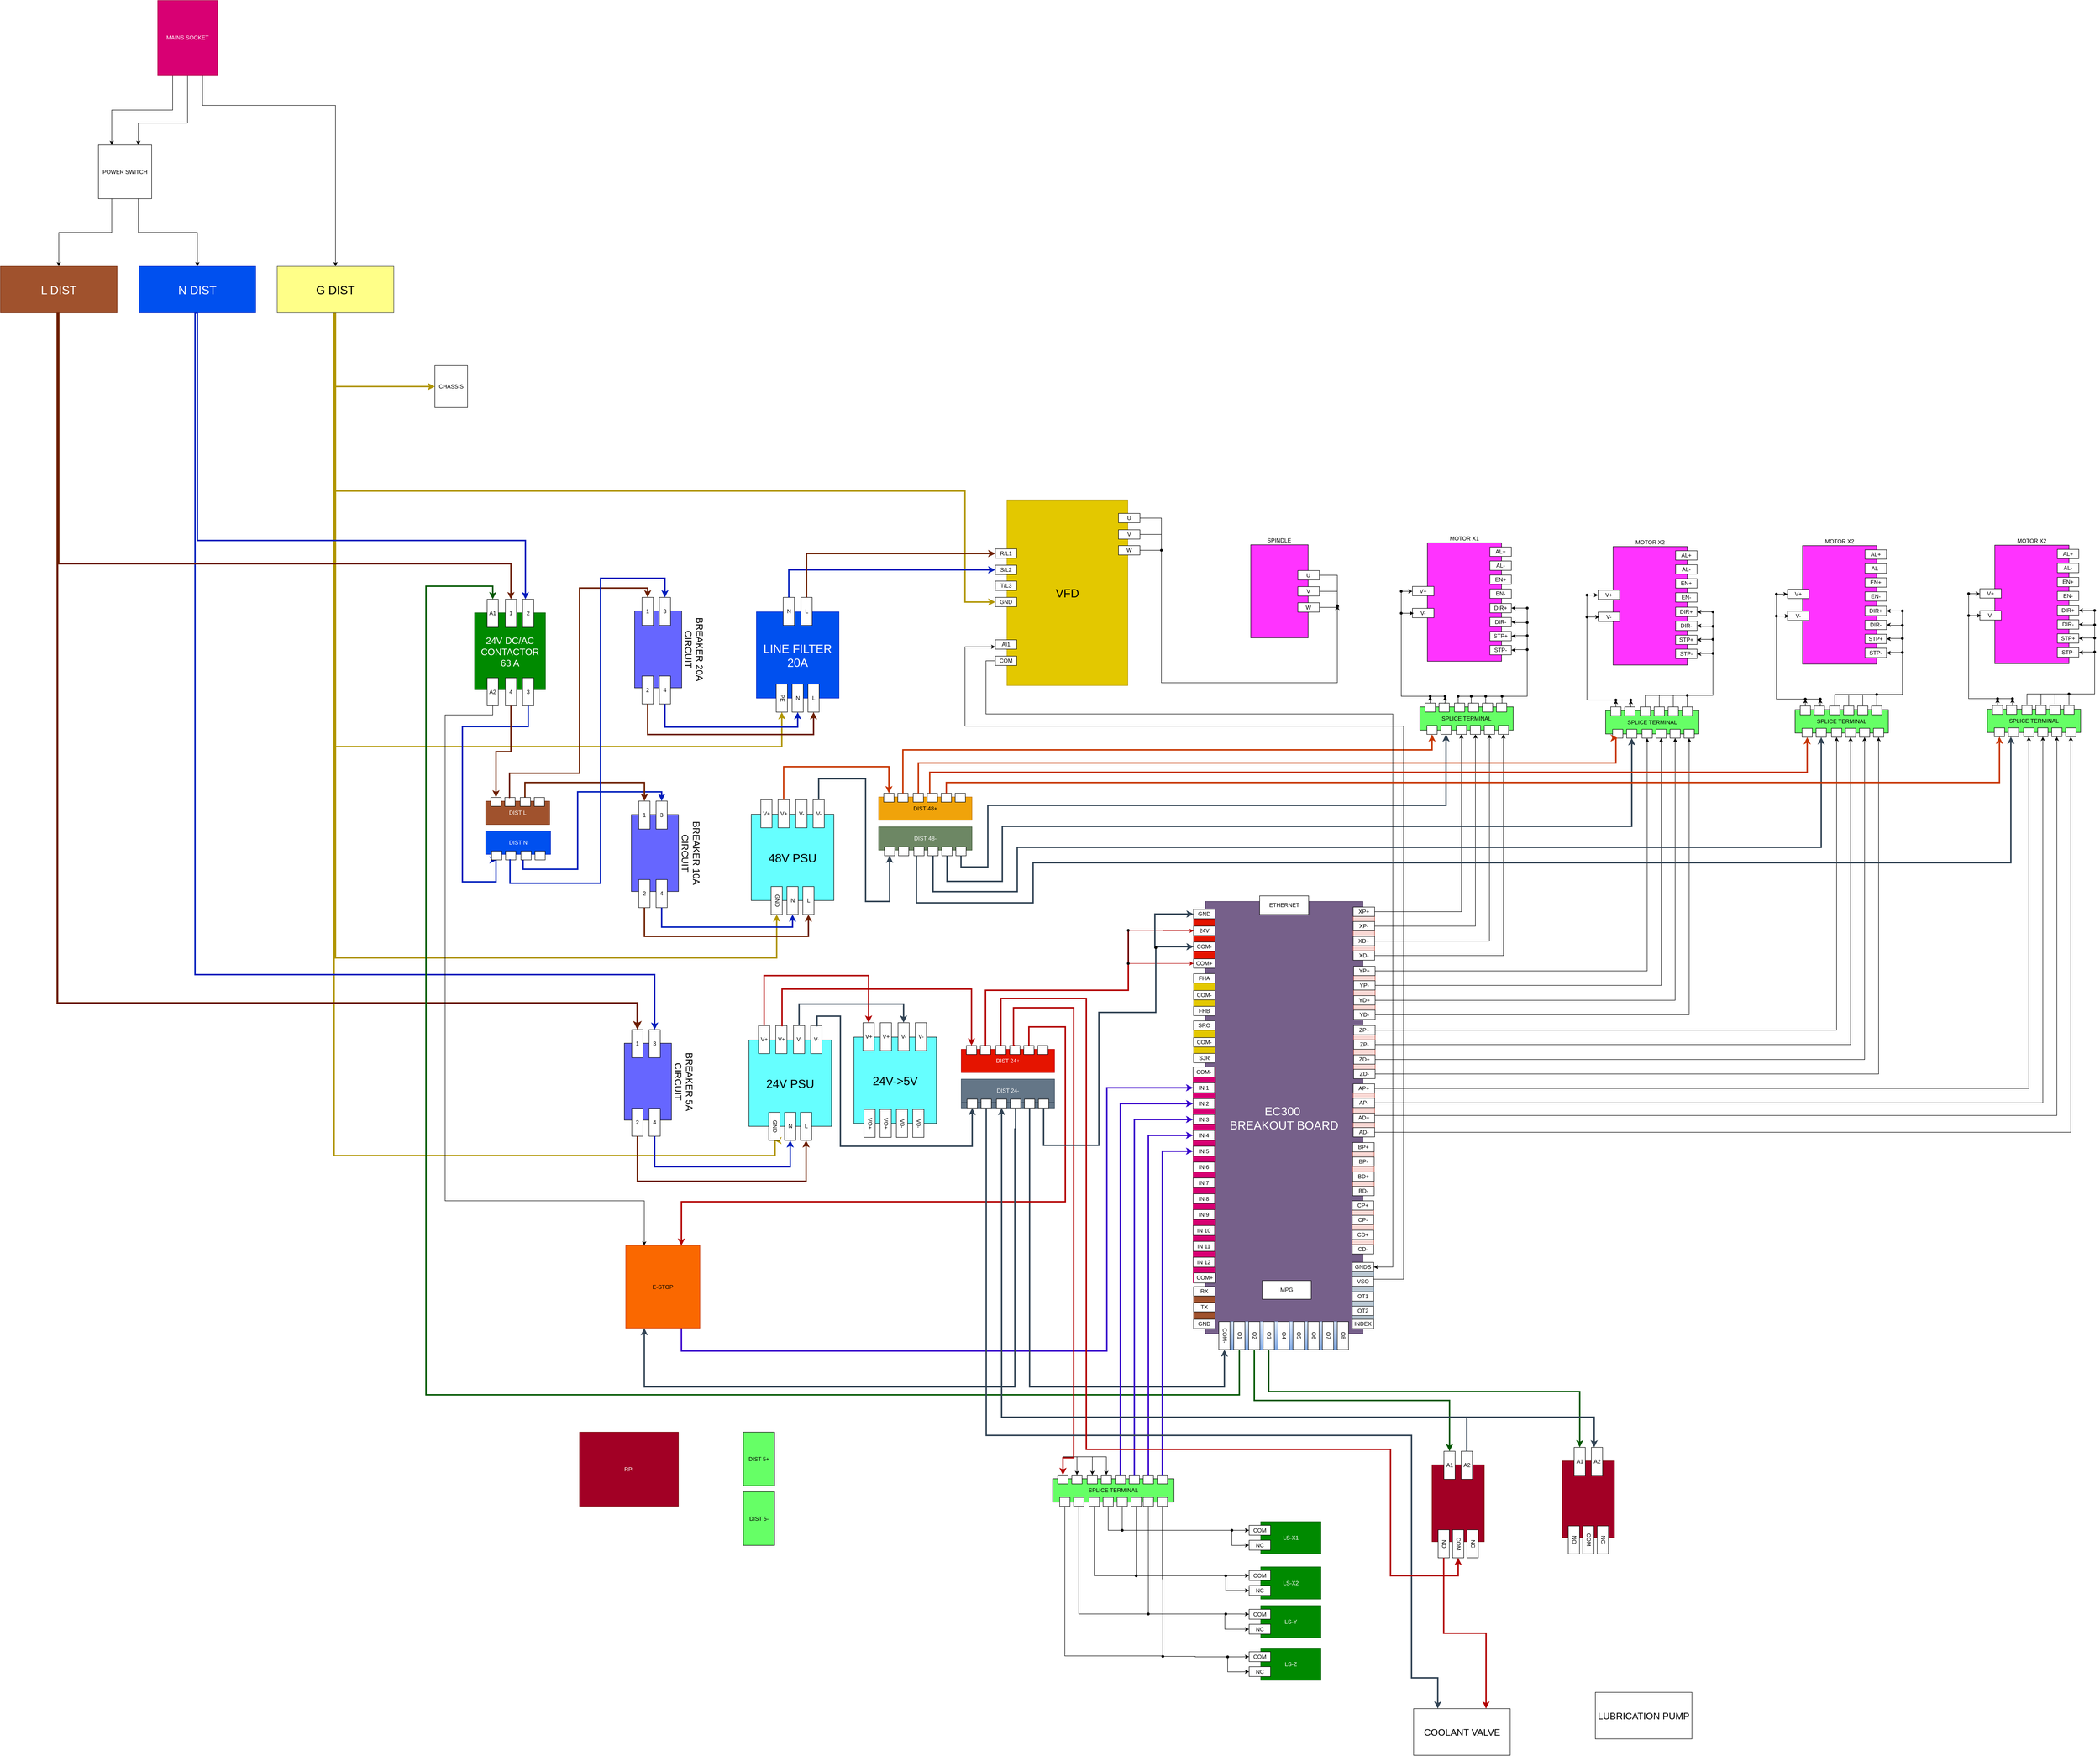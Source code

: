 <mxfile version="24.4.13" type="device">
  <diagram name="Page-1" id="FRW23cuBPhd2nGrvQhOB">
    <mxGraphModel dx="4497" dy="4389" grid="0" gridSize="10" guides="1" tooltips="0" connect="1" arrows="1" fold="1" page="0" pageScale="1" pageWidth="850" pageHeight="1100" math="0" shadow="0">
      <root>
        <mxCell id="0" />
        <mxCell id="1" parent="0" />
        <mxCell id="0SIUUVqdzEa-fsov_ipY-508" style="edgeStyle=orthogonalEdgeStyle;rounded=0;orthogonalLoop=1;jettySize=auto;html=1;exitX=0.5;exitY=1;exitDx=0;exitDy=0;entryX=0.75;entryY=0;entryDx=0;entryDy=0;" parent="1" source="NwmCdjqyYi1wKT4zTaLU-3" target="kFjChgy5pi1Nco4eD0_t-3" edge="1">
          <mxGeometry relative="1" as="geometry">
            <Array as="points">
              <mxPoint x="352" y="-1618" />
              <mxPoint x="247" y="-1618" />
            </Array>
          </mxGeometry>
        </mxCell>
        <mxCell id="0SIUUVqdzEa-fsov_ipY-509" style="edgeStyle=orthogonalEdgeStyle;rounded=0;orthogonalLoop=1;jettySize=auto;html=1;exitX=0.25;exitY=1;exitDx=0;exitDy=0;entryX=0.25;entryY=0;entryDx=0;entryDy=0;" parent="1" source="NwmCdjqyYi1wKT4zTaLU-3" target="kFjChgy5pi1Nco4eD0_t-3" edge="1">
          <mxGeometry relative="1" as="geometry" />
        </mxCell>
        <mxCell id="NwmCdjqyYi1wKT4zTaLU-3" value="MAINS SOCKET" style="rounded=0;whiteSpace=wrap;html=1;fillColor=#d80073;fontColor=#ffffff;strokeColor=#A50040;" parent="1" vertex="1">
          <mxGeometry x="288" y="-1881" width="128" height="160" as="geometry" />
        </mxCell>
        <mxCell id="NwmCdjqyYi1wKT4zTaLU-34" value="CHASSIS" style="rounded=0;whiteSpace=wrap;html=1;" parent="1" vertex="1">
          <mxGeometry x="882" y="-1098" width="70" height="90" as="geometry" />
        </mxCell>
        <mxCell id="kFjChgy5pi1Nco4eD0_t-23" value="DIST 5+" style="rounded=0;whiteSpace=wrap;html=1;points=[[0,0,0,0,0],[0,0.25,0,0,0],[0,0.5,0,0,0],[0,0.75,0,0,0],[0,1,0,0,0],[0.13,0,0,0,0],[0.25,1,0,0,0],[0.3,0,0,0,0],[0.5,0,0,0,0],[0.5,1,0,0,0],[0.68,0,0,0,0],[0.75,1,0,0,0],[0.87,0,0,0,0],[1,0,0,0,0],[1,0.25,0,0,0],[1,0.5,0,0,0],[1,0.75,0,0,0],[1,1,0,0,0]];fillColor=#66FF66;fontColor=#000000;" parent="1" vertex="1">
          <mxGeometry x="1543" y="1189" width="67" height="115" as="geometry" />
        </mxCell>
        <mxCell id="NwmCdjqyYi1wKT4zTaLU-81" value="RPI" style="rounded=0;whiteSpace=wrap;html=1;fillColor=#a20025;points=[[0,0,0,0,0],[0,0.25,0,0,0],[0,0.5,0,0,0],[0,0.75,0,0,0],[0,1,0,0,0],[0.25,0,0,0,0],[0.25,1,0,0,0],[0.5,0,0,0,0],[0.5,1,0,0,0],[0.75,0,0,0,0],[0.75,1,0,0,0],[1,0,0,0,0],[1,0.1,0,0,0],[1,0.23,0,0,0],[1,0.36,0,0,0],[1,0.5,0,0,0],[1,0.62,0,0,0],[1,0.75,0,0,0],[1,0.88,0,0,0],[1,1,0,0,0]];fontColor=#ffffff;strokeColor=#6F0000;" parent="1" vertex="1">
          <mxGeometry x="1192" y="1189" width="212" height="159" as="geometry" />
        </mxCell>
        <mxCell id="6gnXWZiP712-ZntQqO50-11" value="DIST 5-" style="rounded=0;whiteSpace=wrap;html=1;points=[[0,0,0,0,0],[0,0.25,0,0,0],[0,0.5,0,0,0],[0,0.75,0,0,0],[0,1,0,0,0],[0.13,0,0,0,0],[0.25,1,0,0,0],[0.3,0,0,0,0],[0.5,0,0,0,0],[0.5,1,0,0,0],[0.68,0,0,0,0],[0.75,1,0,0,0],[0.87,0,0,0,0],[1,0,0,0,0],[1,0.25,0,0,0],[1,0.5,0,0,0],[1,0.75,0,0,0],[1,1,0,0,0]];fillColor=#66FF66;fontColor=#000000;" parent="1" vertex="1">
          <mxGeometry x="1543" y="1317" width="67" height="115" as="geometry" />
        </mxCell>
        <mxCell id="0SIUUVqdzEa-fsov_ipY-433" style="edgeStyle=orthogonalEdgeStyle;rounded=0;orthogonalLoop=1;jettySize=auto;html=1;exitX=0.5;exitY=1;exitDx=0;exitDy=0;exitPerimeter=0;entryX=0.5;entryY=1;entryDx=0;entryDy=0;fillColor=#e3c800;strokeColor=#B09500;strokeWidth=3;" parent="1" source="NwmCdjqyYi1wKT4zTaLU-11" target="0SIUUVqdzEa-fsov_ipY-234" edge="1">
          <mxGeometry relative="1" as="geometry">
            <Array as="points">
              <mxPoint x="666" y="-1211" />
              <mxPoint x="666" y="596" />
              <mxPoint x="1611" y="596" />
              <mxPoint x="1611" y="563" />
            </Array>
          </mxGeometry>
        </mxCell>
        <mxCell id="0SIUUVqdzEa-fsov_ipY-497" style="edgeStyle=orthogonalEdgeStyle;rounded=0;orthogonalLoop=1;jettySize=auto;html=1;exitX=0.5;exitY=1;exitDx=0;exitDy=0;exitPerimeter=0;entryX=0.5;entryY=1;entryDx=0;entryDy=0;fillColor=#e3c800;strokeColor=#B09500;strokeWidth=3;" parent="1" source="NwmCdjqyYi1wKT4zTaLU-11" target="0SIUUVqdzEa-fsov_ipY-216" edge="1">
          <mxGeometry relative="1" as="geometry">
            <mxPoint x="654.7" y="-1101" as="sourcePoint" />
            <mxPoint x="1600.2" y="145" as="targetPoint" />
            <Array as="points">
              <mxPoint x="669" y="172" />
              <mxPoint x="1615" y="172" />
            </Array>
          </mxGeometry>
        </mxCell>
        <mxCell id="0SIUUVqdzEa-fsov_ipY-498" style="edgeStyle=orthogonalEdgeStyle;rounded=0;orthogonalLoop=1;jettySize=auto;html=1;exitX=0.5;exitY=1;exitDx=0;exitDy=0;exitPerimeter=0;entryX=0.5;entryY=1;entryDx=0;entryDy=0;fillColor=#e3c800;strokeColor=#B09500;strokeWidth=3;" parent="1" source="NwmCdjqyYi1wKT4zTaLU-11" target="0SIUUVqdzEa-fsov_ipY-273" edge="1">
          <mxGeometry relative="1" as="geometry">
            <Array as="points">
              <mxPoint x="666" y="-1211" />
              <mxPoint x="666" y="-281" />
              <mxPoint x="1626" y="-281" />
            </Array>
          </mxGeometry>
        </mxCell>
        <mxCell id="0SIUUVqdzEa-fsov_ipY-499" style="edgeStyle=orthogonalEdgeStyle;rounded=0;orthogonalLoop=1;jettySize=auto;html=1;exitX=0.5;exitY=1;exitDx=0;exitDy=0;exitPerimeter=0;entryX=0;entryY=0.5;entryDx=0;entryDy=0;fillColor=#e3c800;strokeColor=#B09500;strokeWidth=3;" parent="1" source="NwmCdjqyYi1wKT4zTaLU-11" target="0SIUUVqdzEa-fsov_ipY-279" edge="1">
          <mxGeometry relative="1" as="geometry">
            <Array as="points">
              <mxPoint x="669" y="-829" />
              <mxPoint x="2018" y="-829" />
              <mxPoint x="2018" y="-591" />
            </Array>
          </mxGeometry>
        </mxCell>
        <mxCell id="0SIUUVqdzEa-fsov_ipY-504" style="edgeStyle=orthogonalEdgeStyle;rounded=0;orthogonalLoop=1;jettySize=auto;html=1;exitX=0.5;exitY=1;exitDx=0;exitDy=0;exitPerimeter=0;entryX=0;entryY=0.5;entryDx=0;entryDy=0;fillColor=#e3c800;strokeColor=#B09500;strokeWidth=3;" parent="1" source="NwmCdjqyYi1wKT4zTaLU-11" target="NwmCdjqyYi1wKT4zTaLU-34" edge="1">
          <mxGeometry relative="1" as="geometry" />
        </mxCell>
        <mxCell id="6gnXWZiP712-ZntQqO50-107" value="&lt;font style=&quot;font-size: 20px;&quot;&gt;COOLANT VALVE&lt;/font&gt;" style="rounded=0;whiteSpace=wrap;html=1;" parent="1" vertex="1">
          <mxGeometry x="2979.5" y="1782" width="207" height="100" as="geometry" />
        </mxCell>
        <mxCell id="0SIUUVqdzEa-fsov_ipY-510" style="edgeStyle=orthogonalEdgeStyle;rounded=0;orthogonalLoop=1;jettySize=auto;html=1;exitX=0.75;exitY=1;exitDx=0;exitDy=0;" parent="1" source="kFjChgy5pi1Nco4eD0_t-3" target="NwmCdjqyYi1wKT4zTaLU-10" edge="1">
          <mxGeometry relative="1" as="geometry" />
        </mxCell>
        <mxCell id="0SIUUVqdzEa-fsov_ipY-511" style="edgeStyle=orthogonalEdgeStyle;rounded=0;orthogonalLoop=1;jettySize=auto;html=1;exitX=0.25;exitY=1;exitDx=0;exitDy=0;entryX=0.5;entryY=0;entryDx=0;entryDy=0;" parent="1" source="kFjChgy5pi1Nco4eD0_t-3" target="NwmCdjqyYi1wKT4zTaLU-9" edge="1">
          <mxGeometry relative="1" as="geometry" />
        </mxCell>
        <mxCell id="kFjChgy5pi1Nco4eD0_t-3" value="POWER SWITCH" style="rounded=0;whiteSpace=wrap;html=1;" parent="1" vertex="1">
          <mxGeometry x="161" y="-1571" width="114" height="115" as="geometry" />
        </mxCell>
        <mxCell id="G3tsFkb0_UpXjxiiIB9A-188" style="edgeStyle=orthogonalEdgeStyle;rounded=0;orthogonalLoop=1;jettySize=auto;html=1;entryX=0;entryY=0.5;entryDx=0;entryDy=0;fillColor=#6a00ff;strokeColor=#3700CC;strokeWidth=3;exitX=0.75;exitY=1;exitDx=0;exitDy=0;" edge="1" parent="1" source="kFjChgy5pi1Nco4eD0_t-4" target="0SIUUVqdzEa-fsov_ipY-38">
          <mxGeometry relative="1" as="geometry">
            <mxPoint x="1613" y="929" as="sourcePoint" />
            <Array as="points">
              <mxPoint x="1410" y="1015" />
              <mxPoint x="2322" y="1015" />
              <mxPoint x="2322" y="451" />
            </Array>
          </mxGeometry>
        </mxCell>
        <mxCell id="kFjChgy5pi1Nco4eD0_t-4" value="E-STOP" style="rounded=0;whiteSpace=wrap;html=1;fillColor=#fa6800;fontColor=#000000;strokeColor=#C73500;" parent="1" vertex="1">
          <mxGeometry x="1291" y="789" width="159" height="177" as="geometry" />
        </mxCell>
        <mxCell id="0SIUUVqdzEa-fsov_ipY-110" value="" style="group" parent="1" vertex="1" connectable="0">
          <mxGeometry x="2508" y="39" width="389" height="973" as="geometry" />
        </mxCell>
        <mxCell id="NwmCdjqyYi1wKT4zTaLU-60" value="&lt;font style=&quot;font-size: 25px;&quot;&gt;EC300&amp;nbsp;&lt;/font&gt;&lt;div&gt;&lt;font style=&quot;font-size: 25px;&quot;&gt;BREAKOUT BOARD&lt;/font&gt;&lt;/div&gt;" style="rounded=0;whiteSpace=wrap;html=1;fillColor=#76608a;rotation=0;fontColor=#ffffff;strokeColor=#432D57;" parent="0SIUUVqdzEa-fsov_ipY-110" vertex="1">
          <mxGeometry x="25" y="12" width="338" height="927" as="geometry" />
        </mxCell>
        <mxCell id="0SIUUVqdzEa-fsov_ipY-52" value="" style="group;fillColor=#a0522d;fontColor=#ffffff;strokeColor=#6D1F00;" parent="0SIUUVqdzEa-fsov_ipY-110" vertex="1" connectable="0">
          <mxGeometry y="838" width="46" height="90" as="geometry" />
        </mxCell>
        <mxCell id="0SIUUVqdzEa-fsov_ipY-58" value="" style="group" parent="0SIUUVqdzEa-fsov_ipY-52" vertex="1" connectable="0">
          <mxGeometry width="46" height="90" as="geometry" />
        </mxCell>
        <mxCell id="0SIUUVqdzEa-fsov_ipY-46" value="RX" style="rounded=0;whiteSpace=wrap;html=1;" parent="0SIUUVqdzEa-fsov_ipY-58" vertex="1">
          <mxGeometry width="46" height="20" as="geometry" />
        </mxCell>
        <mxCell id="0SIUUVqdzEa-fsov_ipY-47" value="TX" style="rounded=0;whiteSpace=wrap;html=1;" parent="0SIUUVqdzEa-fsov_ipY-58" vertex="1">
          <mxGeometry y="34" width="46" height="20" as="geometry" />
        </mxCell>
        <mxCell id="0SIUUVqdzEa-fsov_ipY-48" value="GND" style="rounded=0;whiteSpace=wrap;html=1;" parent="0SIUUVqdzEa-fsov_ipY-58" vertex="1">
          <mxGeometry y="70" width="46" height="20" as="geometry" />
        </mxCell>
        <mxCell id="0SIUUVqdzEa-fsov_ipY-53" value="" style="group;fillColor=#e3c800;fontColor=#000000;strokeColor=#B09500;" parent="0SIUUVqdzEa-fsov_ipY-110" vertex="1" connectable="0">
          <mxGeometry y="167" width="46" height="90" as="geometry" />
        </mxCell>
        <mxCell id="0SIUUVqdzEa-fsov_ipY-60" value="" style="group" parent="0SIUUVqdzEa-fsov_ipY-53" vertex="1" connectable="0">
          <mxGeometry width="46" height="90" as="geometry" />
        </mxCell>
        <mxCell id="0SIUUVqdzEa-fsov_ipY-49" value="FHA" style="rounded=0;whiteSpace=wrap;html=1;" parent="0SIUUVqdzEa-fsov_ipY-60" vertex="1">
          <mxGeometry width="46" height="20" as="geometry" />
        </mxCell>
        <mxCell id="0SIUUVqdzEa-fsov_ipY-50" value="COM-" style="rounded=0;whiteSpace=wrap;html=1;" parent="0SIUUVqdzEa-fsov_ipY-60" vertex="1">
          <mxGeometry y="36" width="46" height="20" as="geometry" />
        </mxCell>
        <mxCell id="0SIUUVqdzEa-fsov_ipY-51" value="FHB" style="rounded=0;whiteSpace=wrap;html=1;" parent="0SIUUVqdzEa-fsov_ipY-60" vertex="1">
          <mxGeometry y="70" width="46" height="20" as="geometry" />
        </mxCell>
        <mxCell id="0SIUUVqdzEa-fsov_ipY-54" value="" style="group;fillColor=#e3c800;fontColor=#000000;strokeColor=#B09500;" parent="0SIUUVqdzEa-fsov_ipY-110" vertex="1" connectable="0">
          <mxGeometry y="268" width="46" height="90" as="geometry" />
        </mxCell>
        <mxCell id="0SIUUVqdzEa-fsov_ipY-55" value="SRO" style="rounded=0;whiteSpace=wrap;html=1;" parent="0SIUUVqdzEa-fsov_ipY-54" vertex="1">
          <mxGeometry width="46" height="20" as="geometry" />
        </mxCell>
        <mxCell id="0SIUUVqdzEa-fsov_ipY-56" value="COM-" style="rounded=0;whiteSpace=wrap;html=1;" parent="0SIUUVqdzEa-fsov_ipY-54" vertex="1">
          <mxGeometry y="36" width="46" height="20" as="geometry" />
        </mxCell>
        <mxCell id="0SIUUVqdzEa-fsov_ipY-57" value="SJR" style="rounded=0;whiteSpace=wrap;html=1;" parent="0SIUUVqdzEa-fsov_ipY-54" vertex="1">
          <mxGeometry y="70" width="46" height="20" as="geometry" />
        </mxCell>
        <mxCell id="0SIUUVqdzEa-fsov_ipY-59" value="" style="group;fillColor=#e51400;fontColor=#ffffff;strokeColor=#B20000;" parent="0SIUUVqdzEa-fsov_ipY-110" vertex="1" connectable="0">
          <mxGeometry y="29" width="46" height="126" as="geometry" />
        </mxCell>
        <mxCell id="0SIUUVqdzEa-fsov_ipY-41" value="GND" style="rounded=0;whiteSpace=wrap;html=1;" parent="0SIUUVqdzEa-fsov_ipY-59" vertex="1">
          <mxGeometry width="46" height="20" as="geometry" />
        </mxCell>
        <mxCell id="0SIUUVqdzEa-fsov_ipY-42" value="24V" style="rounded=0;whiteSpace=wrap;html=1;" parent="0SIUUVqdzEa-fsov_ipY-59" vertex="1">
          <mxGeometry y="36" width="46" height="20" as="geometry" />
        </mxCell>
        <mxCell id="0SIUUVqdzEa-fsov_ipY-44" value="COM-" style="rounded=0;whiteSpace=wrap;html=1;" parent="0SIUUVqdzEa-fsov_ipY-59" vertex="1">
          <mxGeometry y="70" width="46" height="20" as="geometry" />
        </mxCell>
        <mxCell id="0SIUUVqdzEa-fsov_ipY-45" value="COM+" style="rounded=0;whiteSpace=wrap;html=1;" parent="0SIUUVqdzEa-fsov_ipY-59" vertex="1">
          <mxGeometry y="106" width="46" height="20" as="geometry" />
        </mxCell>
        <mxCell id="0SIUUVqdzEa-fsov_ipY-65" value="" style="group;fillColor=#fad9d5;strokeColor=#ae4132;" parent="0SIUUVqdzEa-fsov_ipY-110" vertex="1" connectable="0">
          <mxGeometry x="342" y="24" width="46" height="114" as="geometry" />
        </mxCell>
        <mxCell id="0SIUUVqdzEa-fsov_ipY-61" value="XP+" style="rounded=0;whiteSpace=wrap;html=1;" parent="0SIUUVqdzEa-fsov_ipY-65" vertex="1">
          <mxGeometry width="46" height="20" as="geometry" />
        </mxCell>
        <mxCell id="0SIUUVqdzEa-fsov_ipY-62" value="XP-" style="rounded=0;whiteSpace=wrap;html=1;" parent="0SIUUVqdzEa-fsov_ipY-65" vertex="1">
          <mxGeometry y="31" width="46" height="20" as="geometry" />
        </mxCell>
        <mxCell id="0SIUUVqdzEa-fsov_ipY-63" value="XD+" style="rounded=0;whiteSpace=wrap;html=1;" parent="0SIUUVqdzEa-fsov_ipY-65" vertex="1">
          <mxGeometry y="63" width="46" height="20" as="geometry" />
        </mxCell>
        <mxCell id="0SIUUVqdzEa-fsov_ipY-64" value="XD-" style="rounded=0;whiteSpace=wrap;html=1;" parent="0SIUUVqdzEa-fsov_ipY-65" vertex="1">
          <mxGeometry y="94" width="46" height="20" as="geometry" />
        </mxCell>
        <mxCell id="0SIUUVqdzEa-fsov_ipY-66" value="" style="group;fillColor=#fad9d5;strokeColor=#ae4132;" parent="0SIUUVqdzEa-fsov_ipY-110" vertex="1" connectable="0">
          <mxGeometry x="343" y="151" width="46" height="114" as="geometry" />
        </mxCell>
        <mxCell id="0SIUUVqdzEa-fsov_ipY-67" value="YP+" style="rounded=0;whiteSpace=wrap;html=1;" parent="0SIUUVqdzEa-fsov_ipY-66" vertex="1">
          <mxGeometry width="46" height="20" as="geometry" />
        </mxCell>
        <mxCell id="0SIUUVqdzEa-fsov_ipY-68" value="YP-" style="rounded=0;whiteSpace=wrap;html=1;" parent="0SIUUVqdzEa-fsov_ipY-66" vertex="1">
          <mxGeometry y="31" width="46" height="20" as="geometry" />
        </mxCell>
        <mxCell id="0SIUUVqdzEa-fsov_ipY-69" value="YD+" style="rounded=0;whiteSpace=wrap;html=1;" parent="0SIUUVqdzEa-fsov_ipY-66" vertex="1">
          <mxGeometry y="63" width="46" height="20" as="geometry" />
        </mxCell>
        <mxCell id="0SIUUVqdzEa-fsov_ipY-70" value="YD-" style="rounded=0;whiteSpace=wrap;html=1;" parent="0SIUUVqdzEa-fsov_ipY-66" vertex="1">
          <mxGeometry y="94" width="46" height="20" as="geometry" />
        </mxCell>
        <mxCell id="0SIUUVqdzEa-fsov_ipY-71" value="" style="group;fillColor=#fad9d5;strokeColor=#ae4132;" parent="0SIUUVqdzEa-fsov_ipY-110" vertex="1" connectable="0">
          <mxGeometry x="343" y="278" width="46" height="114" as="geometry" />
        </mxCell>
        <mxCell id="0SIUUVqdzEa-fsov_ipY-72" value="ZP+" style="rounded=0;whiteSpace=wrap;html=1;" parent="0SIUUVqdzEa-fsov_ipY-71" vertex="1">
          <mxGeometry width="46" height="20" as="geometry" />
        </mxCell>
        <mxCell id="0SIUUVqdzEa-fsov_ipY-73" value="ZP-" style="rounded=0;whiteSpace=wrap;html=1;" parent="0SIUUVqdzEa-fsov_ipY-71" vertex="1">
          <mxGeometry y="31" width="46" height="20" as="geometry" />
        </mxCell>
        <mxCell id="0SIUUVqdzEa-fsov_ipY-74" value="ZD+" style="rounded=0;whiteSpace=wrap;html=1;" parent="0SIUUVqdzEa-fsov_ipY-71" vertex="1">
          <mxGeometry y="63" width="46" height="20" as="geometry" />
        </mxCell>
        <mxCell id="0SIUUVqdzEa-fsov_ipY-75" value="ZD-" style="rounded=0;whiteSpace=wrap;html=1;" parent="0SIUUVqdzEa-fsov_ipY-71" vertex="1">
          <mxGeometry y="94" width="46" height="20" as="geometry" />
        </mxCell>
        <mxCell id="0SIUUVqdzEa-fsov_ipY-76" value="" style="group;fillColor=#fad9d5;strokeColor=#ae4132;" parent="0SIUUVqdzEa-fsov_ipY-110" vertex="1" connectable="0">
          <mxGeometry x="342" y="403" width="46" height="114" as="geometry" />
        </mxCell>
        <mxCell id="0SIUUVqdzEa-fsov_ipY-77" value="AP+" style="rounded=0;whiteSpace=wrap;html=1;" parent="0SIUUVqdzEa-fsov_ipY-76" vertex="1">
          <mxGeometry width="46" height="20" as="geometry" />
        </mxCell>
        <mxCell id="0SIUUVqdzEa-fsov_ipY-78" value="AP-" style="rounded=0;whiteSpace=wrap;html=1;" parent="0SIUUVqdzEa-fsov_ipY-76" vertex="1">
          <mxGeometry y="31" width="46" height="20" as="geometry" />
        </mxCell>
        <mxCell id="0SIUUVqdzEa-fsov_ipY-79" value="AD+" style="rounded=0;whiteSpace=wrap;html=1;" parent="0SIUUVqdzEa-fsov_ipY-76" vertex="1">
          <mxGeometry y="63" width="46" height="20" as="geometry" />
        </mxCell>
        <mxCell id="0SIUUVqdzEa-fsov_ipY-80" value="AD-" style="rounded=0;whiteSpace=wrap;html=1;" parent="0SIUUVqdzEa-fsov_ipY-76" vertex="1">
          <mxGeometry y="94" width="46" height="20" as="geometry" />
        </mxCell>
        <mxCell id="0SIUUVqdzEa-fsov_ipY-81" value="" style="group;fillColor=#fad9d5;strokeColor=#ae4132;" parent="0SIUUVqdzEa-fsov_ipY-110" vertex="1" connectable="0">
          <mxGeometry x="341" y="529" width="46" height="114" as="geometry" />
        </mxCell>
        <mxCell id="0SIUUVqdzEa-fsov_ipY-82" value="BP+" style="rounded=0;whiteSpace=wrap;html=1;" parent="0SIUUVqdzEa-fsov_ipY-81" vertex="1">
          <mxGeometry width="46" height="20" as="geometry" />
        </mxCell>
        <mxCell id="0SIUUVqdzEa-fsov_ipY-83" value="BP-" style="rounded=0;whiteSpace=wrap;html=1;" parent="0SIUUVqdzEa-fsov_ipY-81" vertex="1">
          <mxGeometry y="31" width="46" height="20" as="geometry" />
        </mxCell>
        <mxCell id="0SIUUVqdzEa-fsov_ipY-84" value="BD+" style="rounded=0;whiteSpace=wrap;html=1;" parent="0SIUUVqdzEa-fsov_ipY-81" vertex="1">
          <mxGeometry y="63" width="46" height="20" as="geometry" />
        </mxCell>
        <mxCell id="0SIUUVqdzEa-fsov_ipY-85" value="BD-" style="rounded=0;whiteSpace=wrap;html=1;" parent="0SIUUVqdzEa-fsov_ipY-81" vertex="1">
          <mxGeometry y="94" width="46" height="20" as="geometry" />
        </mxCell>
        <mxCell id="0SIUUVqdzEa-fsov_ipY-86" value="" style="group;fillColor=#fad9d5;strokeColor=#ae4132;" parent="0SIUUVqdzEa-fsov_ipY-110" vertex="1" connectable="0">
          <mxGeometry x="340" y="654" width="46" height="114" as="geometry" />
        </mxCell>
        <mxCell id="0SIUUVqdzEa-fsov_ipY-87" value="CP+" style="rounded=0;whiteSpace=wrap;html=1;" parent="0SIUUVqdzEa-fsov_ipY-86" vertex="1">
          <mxGeometry width="46" height="20" as="geometry" />
        </mxCell>
        <mxCell id="0SIUUVqdzEa-fsov_ipY-88" value="CP-" style="rounded=0;whiteSpace=wrap;html=1;" parent="0SIUUVqdzEa-fsov_ipY-86" vertex="1">
          <mxGeometry y="31" width="46" height="20" as="geometry" />
        </mxCell>
        <mxCell id="0SIUUVqdzEa-fsov_ipY-89" value="CD+" style="rounded=0;whiteSpace=wrap;html=1;" parent="0SIUUVqdzEa-fsov_ipY-86" vertex="1">
          <mxGeometry y="63" width="46" height="20" as="geometry" />
        </mxCell>
        <mxCell id="0SIUUVqdzEa-fsov_ipY-90" value="CD-" style="rounded=0;whiteSpace=wrap;html=1;" parent="0SIUUVqdzEa-fsov_ipY-86" vertex="1">
          <mxGeometry y="94" width="46" height="20" as="geometry" />
        </mxCell>
        <mxCell id="0SIUUVqdzEa-fsov_ipY-97" value="" style="group;fillColor=#bac8d3;strokeColor=#23445d;" parent="0SIUUVqdzEa-fsov_ipY-110" vertex="1" connectable="0">
          <mxGeometry x="340" y="786" width="46" height="142" as="geometry" />
        </mxCell>
        <mxCell id="0SIUUVqdzEa-fsov_ipY-91" value="" style="group" parent="0SIUUVqdzEa-fsov_ipY-97" vertex="1" connectable="0">
          <mxGeometry width="46" height="114" as="geometry" />
        </mxCell>
        <mxCell id="0SIUUVqdzEa-fsov_ipY-92" value="GNDS" style="rounded=0;whiteSpace=wrap;html=1;" parent="0SIUUVqdzEa-fsov_ipY-91" vertex="1">
          <mxGeometry width="46" height="20" as="geometry" />
        </mxCell>
        <mxCell id="0SIUUVqdzEa-fsov_ipY-93" value="VSO" style="rounded=0;whiteSpace=wrap;html=1;" parent="0SIUUVqdzEa-fsov_ipY-91" vertex="1">
          <mxGeometry y="31" width="46" height="20" as="geometry" />
        </mxCell>
        <mxCell id="0SIUUVqdzEa-fsov_ipY-94" value="OT1" style="rounded=0;whiteSpace=wrap;html=1;" parent="0SIUUVqdzEa-fsov_ipY-91" vertex="1">
          <mxGeometry y="63" width="46" height="20" as="geometry" />
        </mxCell>
        <mxCell id="0SIUUVqdzEa-fsov_ipY-95" value="OT2" style="rounded=0;whiteSpace=wrap;html=1;" parent="0SIUUVqdzEa-fsov_ipY-91" vertex="1">
          <mxGeometry y="94" width="46" height="20" as="geometry" />
        </mxCell>
        <mxCell id="0SIUUVqdzEa-fsov_ipY-96" value="INDEX" style="rounded=0;whiteSpace=wrap;html=1;" parent="0SIUUVqdzEa-fsov_ipY-97" vertex="1">
          <mxGeometry y="122" width="46" height="20" as="geometry" />
        </mxCell>
        <mxCell id="0SIUUVqdzEa-fsov_ipY-107" value="MPG" style="rounded=0;whiteSpace=wrap;html=1;textDirection=ltr;" parent="0SIUUVqdzEa-fsov_ipY-110" vertex="1">
          <mxGeometry x="147" y="825" width="105" height="40" as="geometry" />
        </mxCell>
        <mxCell id="0SIUUVqdzEa-fsov_ipY-108" value="" style="group;fillColor=#dae8fc;strokeColor=#6c8ebf;gradientColor=#7ea6e0;" parent="0SIUUVqdzEa-fsov_ipY-110" vertex="1" connectable="0">
          <mxGeometry x="54" y="913" width="278" height="60" as="geometry" />
        </mxCell>
        <mxCell id="0SIUUVqdzEa-fsov_ipY-98" value="COM-" style="rounded=0;whiteSpace=wrap;html=1;textDirection=vertical-lr;" parent="0SIUUVqdzEa-fsov_ipY-108" vertex="1">
          <mxGeometry width="24" height="60" as="geometry" />
        </mxCell>
        <mxCell id="0SIUUVqdzEa-fsov_ipY-99" value="O1" style="rounded=0;whiteSpace=wrap;html=1;textDirection=vertical-lr;" parent="0SIUUVqdzEa-fsov_ipY-108" vertex="1">
          <mxGeometry x="32" width="24" height="60" as="geometry" />
        </mxCell>
        <mxCell id="0SIUUVqdzEa-fsov_ipY-100" value="O2" style="rounded=0;whiteSpace=wrap;html=1;textDirection=vertical-lr;" parent="0SIUUVqdzEa-fsov_ipY-108" vertex="1">
          <mxGeometry x="64" width="24" height="60" as="geometry" />
        </mxCell>
        <mxCell id="0SIUUVqdzEa-fsov_ipY-101" value="O3" style="rounded=0;whiteSpace=wrap;html=1;textDirection=vertical-lr;" parent="0SIUUVqdzEa-fsov_ipY-108" vertex="1">
          <mxGeometry x="95" width="24" height="60" as="geometry" />
        </mxCell>
        <mxCell id="0SIUUVqdzEa-fsov_ipY-102" value="O4" style="rounded=0;whiteSpace=wrap;html=1;textDirection=vertical-lr;" parent="0SIUUVqdzEa-fsov_ipY-108" vertex="1">
          <mxGeometry x="127" width="24" height="60" as="geometry" />
        </mxCell>
        <mxCell id="0SIUUVqdzEa-fsov_ipY-103" value="O5" style="rounded=0;whiteSpace=wrap;html=1;textDirection=vertical-lr;" parent="0SIUUVqdzEa-fsov_ipY-108" vertex="1">
          <mxGeometry x="159" width="24" height="60" as="geometry" />
        </mxCell>
        <mxCell id="0SIUUVqdzEa-fsov_ipY-104" value="O6" style="rounded=0;whiteSpace=wrap;html=1;textDirection=vertical-lr;" parent="0SIUUVqdzEa-fsov_ipY-108" vertex="1">
          <mxGeometry x="191" width="24" height="60" as="geometry" />
        </mxCell>
        <mxCell id="0SIUUVqdzEa-fsov_ipY-105" value="O7" style="rounded=0;whiteSpace=wrap;html=1;textDirection=vertical-lr;" parent="0SIUUVqdzEa-fsov_ipY-108" vertex="1">
          <mxGeometry x="222" width="24" height="60" as="geometry" />
        </mxCell>
        <mxCell id="0SIUUVqdzEa-fsov_ipY-106" value="O8" style="rounded=0;whiteSpace=wrap;html=1;textDirection=vertical-lr;" parent="0SIUUVqdzEa-fsov_ipY-108" vertex="1">
          <mxGeometry x="254" width="24" height="60" as="geometry" />
        </mxCell>
        <mxCell id="0SIUUVqdzEa-fsov_ipY-109" value="ETHERNET" style="rounded=0;whiteSpace=wrap;html=1;textDirection=ltr;" parent="0SIUUVqdzEa-fsov_ipY-110" vertex="1">
          <mxGeometry x="141.5" width="105" height="40" as="geometry" />
        </mxCell>
        <mxCell id="0SIUUVqdzEa-fsov_ipY-192" value="" style="group;fillColor=#d80073;strokeColor=#A50040;fontColor=#ffffff;" parent="0SIUUVqdzEa-fsov_ipY-110" vertex="1" connectable="0">
          <mxGeometry x="-1" y="366.998" width="48" height="463.002" as="geometry" />
        </mxCell>
        <mxCell id="0SIUUVqdzEa-fsov_ipY-40" value="COM+" style="rounded=0;whiteSpace=wrap;html=1;" parent="0SIUUVqdzEa-fsov_ipY-192" vertex="1">
          <mxGeometry x="2" y="441.46" width="46" height="21.542" as="geometry" />
        </mxCell>
        <mxCell id="0SIUUVqdzEa-fsov_ipY-20" value="IN 12" style="rounded=0;whiteSpace=wrap;html=1;" parent="0SIUUVqdzEa-fsov_ipY-192" vertex="1">
          <mxGeometry x="0.17" y="408.002" width="45.833" height="21.132" as="geometry" />
        </mxCell>
        <mxCell id="0SIUUVqdzEa-fsov_ipY-21" value="IN 11" style="rounded=0;whiteSpace=wrap;html=1;" parent="0SIUUVqdzEa-fsov_ipY-192" vertex="1">
          <mxGeometry x="0.17" y="374.002" width="45.833" height="21.132" as="geometry" />
        </mxCell>
        <mxCell id="0SIUUVqdzEa-fsov_ipY-22" value="IN 10" style="rounded=0;whiteSpace=wrap;html=1;" parent="0SIUUVqdzEa-fsov_ipY-192" vertex="1">
          <mxGeometry x="0.17" y="340.002" width="45.833" height="21.132" as="geometry" />
        </mxCell>
        <mxCell id="0SIUUVqdzEa-fsov_ipY-23" value="IN 9" style="rounded=0;whiteSpace=wrap;html=1;" parent="0SIUUVqdzEa-fsov_ipY-192" vertex="1">
          <mxGeometry x="0.17" y="306.002" width="45.833" height="21.132" as="geometry" />
        </mxCell>
        <mxCell id="0SIUUVqdzEa-fsov_ipY-31" value="IN 8" style="rounded=0;whiteSpace=wrap;html=1;" parent="0SIUUVqdzEa-fsov_ipY-192" vertex="1">
          <mxGeometry x="0.17" y="272.002" width="45.833" height="21.132" as="geometry" />
        </mxCell>
        <mxCell id="0SIUUVqdzEa-fsov_ipY-32" value="IN 7" style="rounded=0;whiteSpace=wrap;html=1;" parent="0SIUUVqdzEa-fsov_ipY-192" vertex="1">
          <mxGeometry x="0.17" y="238.002" width="45.833" height="21.132" as="geometry" />
        </mxCell>
        <mxCell id="0SIUUVqdzEa-fsov_ipY-33" value="IN 6" style="rounded=0;whiteSpace=wrap;html=1;" parent="0SIUUVqdzEa-fsov_ipY-192" vertex="1">
          <mxGeometry x="0.17" y="204.002" width="45.833" height="21.132" as="geometry" />
        </mxCell>
        <mxCell id="0SIUUVqdzEa-fsov_ipY-34" value="IN 5" style="rounded=0;whiteSpace=wrap;html=1;" parent="0SIUUVqdzEa-fsov_ipY-192" vertex="1">
          <mxGeometry x="0.17" y="170.002" width="45.833" height="21.132" as="geometry" />
        </mxCell>
        <mxCell id="0SIUUVqdzEa-fsov_ipY-35" value="IN 4" style="rounded=0;whiteSpace=wrap;html=1;" parent="0SIUUVqdzEa-fsov_ipY-192" vertex="1">
          <mxGeometry x="0.17" y="136.002" width="45.833" height="21.132" as="geometry" />
        </mxCell>
        <mxCell id="0SIUUVqdzEa-fsov_ipY-36" value="IN 3" style="rounded=0;whiteSpace=wrap;html=1;" parent="0SIUUVqdzEa-fsov_ipY-192" vertex="1">
          <mxGeometry x="0.17" y="102.002" width="45.833" height="21.132" as="geometry" />
        </mxCell>
        <mxCell id="0SIUUVqdzEa-fsov_ipY-37" value="IN 2" style="rounded=0;whiteSpace=wrap;html=1;" parent="0SIUUVqdzEa-fsov_ipY-192" vertex="1">
          <mxGeometry x="0.17" y="68.002" width="45.833" height="21.132" as="geometry" />
        </mxCell>
        <mxCell id="0SIUUVqdzEa-fsov_ipY-38" value="IN 1" style="rounded=0;whiteSpace=wrap;html=1;" parent="0SIUUVqdzEa-fsov_ipY-192" vertex="1">
          <mxGeometry x="0.17" y="34.002" width="45.833" height="21.132" as="geometry" />
        </mxCell>
        <mxCell id="0SIUUVqdzEa-fsov_ipY-191" value="COM-" style="rounded=0;whiteSpace=wrap;html=1;" parent="0SIUUVqdzEa-fsov_ipY-192" vertex="1">
          <mxGeometry width="46" height="21.542" as="geometry" />
        </mxCell>
        <mxCell id="0SIUUVqdzEa-fsov_ipY-190" value="" style="group" parent="1" vertex="1" connectable="0">
          <mxGeometry x="2630.46" y="-713.76" width="147" height="199.52" as="geometry" />
        </mxCell>
        <mxCell id="NwmCdjqyYi1wKT4zTaLU-2" value="SPINDLE" style="rounded=0;whiteSpace=wrap;html=1;fillColor=#FF33FF;labelPosition=center;verticalLabelPosition=top;align=center;verticalAlign=bottom;" parent="0SIUUVqdzEa-fsov_ipY-190" vertex="1">
          <mxGeometry width="123" height="199.52" as="geometry" />
        </mxCell>
        <mxCell id="0SIUUVqdzEa-fsov_ipY-189" value="" style="group" parent="0SIUUVqdzEa-fsov_ipY-190" vertex="1" connectable="0">
          <mxGeometry x="101" y="55.26" width="46" height="89" as="geometry" />
        </mxCell>
        <mxCell id="0SIUUVqdzEa-fsov_ipY-184" value="U" style="rounded=0;whiteSpace=wrap;html=1;" parent="0SIUUVqdzEa-fsov_ipY-189" vertex="1">
          <mxGeometry width="46" height="20" as="geometry" />
        </mxCell>
        <mxCell id="0SIUUVqdzEa-fsov_ipY-185" value="V" style="rounded=0;whiteSpace=wrap;html=1;" parent="0SIUUVqdzEa-fsov_ipY-189" vertex="1">
          <mxGeometry y="34.5" width="46" height="20" as="geometry" />
        </mxCell>
        <mxCell id="0SIUUVqdzEa-fsov_ipY-186" value="W" style="rounded=0;whiteSpace=wrap;html=1;" parent="0SIUUVqdzEa-fsov_ipY-189" vertex="1">
          <mxGeometry y="69" width="46" height="20" as="geometry" />
        </mxCell>
        <mxCell id="0SIUUVqdzEa-fsov_ipY-199" value="" style="group" parent="1" vertex="1" connectable="0">
          <mxGeometry x="1310" y="-601" width="101" height="228.52" as="geometry" />
        </mxCell>
        <mxCell id="NwmCdjqyYi1wKT4zTaLU-19" value="&lt;font style=&quot;font-size: 20px;&quot;&gt;CIRCUIT BREAKER 20A&lt;/font&gt;" style="rounded=0;whiteSpace=wrap;html=1;fillColor=#6666FF;labelPosition=right;verticalLabelPosition=middle;align=left;verticalAlign=middle;textDirection=vertical-lr;" parent="0SIUUVqdzEa-fsov_ipY-199" vertex="1">
          <mxGeometry y="29" width="101" height="165" as="geometry" />
        </mxCell>
        <mxCell id="0SIUUVqdzEa-fsov_ipY-197" value="" style="group" parent="0SIUUVqdzEa-fsov_ipY-199" vertex="1" connectable="0">
          <mxGeometry x="16" width="24" height="228.52" as="geometry" />
        </mxCell>
        <mxCell id="0SIUUVqdzEa-fsov_ipY-193" value="1" style="rounded=0;whiteSpace=wrap;html=1;textDirection=ltr;" parent="0SIUUVqdzEa-fsov_ipY-197" vertex="1">
          <mxGeometry width="24" height="60" as="geometry" />
        </mxCell>
        <mxCell id="0SIUUVqdzEa-fsov_ipY-195" value="2" style="rounded=0;whiteSpace=wrap;html=1;textDirection=ltr;" parent="0SIUUVqdzEa-fsov_ipY-197" vertex="1">
          <mxGeometry y="168.52" width="24" height="60" as="geometry" />
        </mxCell>
        <mxCell id="0SIUUVqdzEa-fsov_ipY-198" value="" style="group" parent="0SIUUVqdzEa-fsov_ipY-199" vertex="1" connectable="0">
          <mxGeometry x="53" width="24" height="228.52" as="geometry" />
        </mxCell>
        <mxCell id="0SIUUVqdzEa-fsov_ipY-194" value="3" style="rounded=0;whiteSpace=wrap;html=1;textDirection=ltr;" parent="0SIUUVqdzEa-fsov_ipY-198" vertex="1">
          <mxGeometry width="24" height="60" as="geometry" />
        </mxCell>
        <mxCell id="0SIUUVqdzEa-fsov_ipY-196" value="4" style="rounded=0;whiteSpace=wrap;html=1;textDirection=ltr;" parent="0SIUUVqdzEa-fsov_ipY-198" vertex="1">
          <mxGeometry y="168.52" width="24" height="60" as="geometry" />
        </mxCell>
        <mxCell id="0SIUUVqdzEa-fsov_ipY-200" value="" style="group" parent="1" vertex="1" connectable="0">
          <mxGeometry x="1303" y="-164.26" width="101" height="228.52" as="geometry" />
        </mxCell>
        <mxCell id="0SIUUVqdzEa-fsov_ipY-201" value="&lt;font style=&quot;font-size: 20px;&quot;&gt;CIRCUIT BREAKER 10A&lt;/font&gt;" style="rounded=0;whiteSpace=wrap;html=1;fillColor=#6666FF;labelPosition=right;verticalLabelPosition=middle;align=left;verticalAlign=middle;textDirection=vertical-lr;" parent="0SIUUVqdzEa-fsov_ipY-200" vertex="1">
          <mxGeometry y="29" width="101" height="165" as="geometry" />
        </mxCell>
        <mxCell id="0SIUUVqdzEa-fsov_ipY-202" value="" style="group" parent="0SIUUVqdzEa-fsov_ipY-200" vertex="1" connectable="0">
          <mxGeometry x="16" width="24" height="228.52" as="geometry" />
        </mxCell>
        <mxCell id="0SIUUVqdzEa-fsov_ipY-203" value="1" style="rounded=0;whiteSpace=wrap;html=1;textDirection=ltr;" parent="0SIUUVqdzEa-fsov_ipY-202" vertex="1">
          <mxGeometry width="24" height="60" as="geometry" />
        </mxCell>
        <mxCell id="0SIUUVqdzEa-fsov_ipY-204" value="2" style="rounded=0;whiteSpace=wrap;html=1;textDirection=ltr;" parent="0SIUUVqdzEa-fsov_ipY-202" vertex="1">
          <mxGeometry y="168.52" width="24" height="60" as="geometry" />
        </mxCell>
        <mxCell id="0SIUUVqdzEa-fsov_ipY-205" value="" style="group" parent="0SIUUVqdzEa-fsov_ipY-200" vertex="1" connectable="0">
          <mxGeometry x="53" width="24" height="228.52" as="geometry" />
        </mxCell>
        <mxCell id="0SIUUVqdzEa-fsov_ipY-206" value="3" style="rounded=0;whiteSpace=wrap;html=1;textDirection=ltr;" parent="0SIUUVqdzEa-fsov_ipY-205" vertex="1">
          <mxGeometry width="24" height="60" as="geometry" />
        </mxCell>
        <mxCell id="0SIUUVqdzEa-fsov_ipY-207" value="4" style="rounded=0;whiteSpace=wrap;html=1;textDirection=ltr;" parent="0SIUUVqdzEa-fsov_ipY-205" vertex="1">
          <mxGeometry y="168.52" width="24" height="60" as="geometry" />
        </mxCell>
        <mxCell id="0SIUUVqdzEa-fsov_ipY-208" value="" style="group" parent="1" vertex="1" connectable="0">
          <mxGeometry x="1288" y="326" width="101" height="228.52" as="geometry" />
        </mxCell>
        <mxCell id="0SIUUVqdzEa-fsov_ipY-209" value="&lt;font style=&quot;font-size: 20px;&quot;&gt;CIRCUIT BREAKER 5A&lt;/font&gt;" style="rounded=0;whiteSpace=wrap;html=1;fillColor=#6666FF;labelPosition=right;verticalLabelPosition=middle;align=left;verticalAlign=middle;textDirection=vertical-lr;" parent="0SIUUVqdzEa-fsov_ipY-208" vertex="1">
          <mxGeometry y="29" width="101" height="165" as="geometry" />
        </mxCell>
        <mxCell id="0SIUUVqdzEa-fsov_ipY-210" value="" style="group" parent="0SIUUVqdzEa-fsov_ipY-208" vertex="1" connectable="0">
          <mxGeometry x="16" width="24" height="228.52" as="geometry" />
        </mxCell>
        <mxCell id="0SIUUVqdzEa-fsov_ipY-211" value="1" style="rounded=0;whiteSpace=wrap;html=1;textDirection=ltr;" parent="0SIUUVqdzEa-fsov_ipY-210" vertex="1">
          <mxGeometry width="24" height="60" as="geometry" />
        </mxCell>
        <mxCell id="0SIUUVqdzEa-fsov_ipY-212" value="2" style="rounded=0;whiteSpace=wrap;html=1;textDirection=ltr;" parent="0SIUUVqdzEa-fsov_ipY-210" vertex="1">
          <mxGeometry y="168.52" width="24" height="60" as="geometry" />
        </mxCell>
        <mxCell id="0SIUUVqdzEa-fsov_ipY-213" value="" style="group" parent="0SIUUVqdzEa-fsov_ipY-208" vertex="1" connectable="0">
          <mxGeometry x="53" width="24" height="228.52" as="geometry" />
        </mxCell>
        <mxCell id="0SIUUVqdzEa-fsov_ipY-214" value="3" style="rounded=0;whiteSpace=wrap;html=1;textDirection=ltr;" parent="0SIUUVqdzEa-fsov_ipY-213" vertex="1">
          <mxGeometry width="24" height="60" as="geometry" />
        </mxCell>
        <mxCell id="0SIUUVqdzEa-fsov_ipY-215" value="4" style="rounded=0;whiteSpace=wrap;html=1;textDirection=ltr;" parent="0SIUUVqdzEa-fsov_ipY-213" vertex="1">
          <mxGeometry y="168.52" width="24" height="60" as="geometry" />
        </mxCell>
        <mxCell id="0SIUUVqdzEa-fsov_ipY-225" value="" style="group" parent="1" vertex="1" connectable="0">
          <mxGeometry x="1560" y="-167" width="177" height="246" as="geometry" />
        </mxCell>
        <mxCell id="NwmCdjqyYi1wKT4zTaLU-8" value="&lt;font style=&quot;font-size: 25px;&quot;&gt;48V PSU&lt;/font&gt;" style="rounded=0;whiteSpace=wrap;html=1;fillColor=#66FFFF;fontColor=#000000;points=[[0,0,0,0,0],[0,0.25,0,0,0],[0,0.5,0,0,0],[0,0.75,0,0,0],[0,1,0,0,0],[0.25,0,0,0,0],[0.25,1,0,0,0],[0.5,0,0,0,0],[0.5,1,0,0,0],[0.75,0,0,0,0],[0.75,1,0,0,0],[1,0,0,0,0],[1,0.15,0,0,0],[1,0.29,0,0,0],[1,0.41,0,0,0],[1,0.56,0,0,0],[1,0.71,0,0,0],[1,0.85,0,0,0],[1,1,0,0,0]];" parent="0SIUUVqdzEa-fsov_ipY-225" vertex="1">
          <mxGeometry y="31" width="177" height="185" as="geometry" />
        </mxCell>
        <mxCell id="0SIUUVqdzEa-fsov_ipY-223" value="" style="group" parent="0SIUUVqdzEa-fsov_ipY-225" vertex="1" connectable="0">
          <mxGeometry x="20.5" width="136" height="60" as="geometry" />
        </mxCell>
        <mxCell id="0SIUUVqdzEa-fsov_ipY-219" value="V+" style="rounded=0;whiteSpace=wrap;html=1;textDirection=ltr;" parent="0SIUUVqdzEa-fsov_ipY-223" vertex="1">
          <mxGeometry width="24" height="60" as="geometry" />
        </mxCell>
        <mxCell id="0SIUUVqdzEa-fsov_ipY-220" value="V+" style="rounded=0;whiteSpace=wrap;html=1;textDirection=ltr;" parent="0SIUUVqdzEa-fsov_ipY-223" vertex="1">
          <mxGeometry x="37" width="24" height="60" as="geometry" />
        </mxCell>
        <mxCell id="0SIUUVqdzEa-fsov_ipY-221" value="V-" style="rounded=0;whiteSpace=wrap;html=1;textDirection=ltr;" parent="0SIUUVqdzEa-fsov_ipY-223" vertex="1">
          <mxGeometry x="75" width="24" height="60" as="geometry" />
        </mxCell>
        <mxCell id="0SIUUVqdzEa-fsov_ipY-222" value="V-" style="rounded=0;whiteSpace=wrap;html=1;textDirection=ltr;" parent="0SIUUVqdzEa-fsov_ipY-223" vertex="1">
          <mxGeometry x="112" width="24" height="60" as="geometry" />
        </mxCell>
        <mxCell id="0SIUUVqdzEa-fsov_ipY-224" value="" style="group" parent="0SIUUVqdzEa-fsov_ipY-225" vertex="1" connectable="0">
          <mxGeometry x="42.5" y="186" width="92" height="60" as="geometry" />
        </mxCell>
        <mxCell id="0SIUUVqdzEa-fsov_ipY-216" value="GND" style="rounded=0;whiteSpace=wrap;html=1;textDirection=vertical-lr;" parent="0SIUUVqdzEa-fsov_ipY-224" vertex="1">
          <mxGeometry width="24" height="60" as="geometry" />
        </mxCell>
        <mxCell id="0SIUUVqdzEa-fsov_ipY-217" value="N" style="rounded=0;whiteSpace=wrap;html=1;textDirection=ltr;" parent="0SIUUVqdzEa-fsov_ipY-224" vertex="1">
          <mxGeometry x="34" width="24" height="60" as="geometry" />
        </mxCell>
        <mxCell id="0SIUUVqdzEa-fsov_ipY-218" value="L" style="rounded=0;whiteSpace=wrap;html=1;textDirection=ltr;" parent="0SIUUVqdzEa-fsov_ipY-224" vertex="1">
          <mxGeometry x="68" width="24" height="60" as="geometry" />
        </mxCell>
        <mxCell id="0SIUUVqdzEa-fsov_ipY-226" value="" style="group" parent="1" vertex="1" connectable="0">
          <mxGeometry x="1555" y="317.26" width="177" height="246" as="geometry" />
        </mxCell>
        <mxCell id="0SIUUVqdzEa-fsov_ipY-227" value="&lt;font style=&quot;font-size: 25px;&quot;&gt;24V PSU&lt;/font&gt;" style="rounded=0;whiteSpace=wrap;html=1;fillColor=#66FFFF;fontColor=#000000;points=[[0,0,0,0,0],[0,0.25,0,0,0],[0,0.5,0,0,0],[0,0.75,0,0,0],[0,1,0,0,0],[0.25,0,0,0,0],[0.25,1,0,0,0],[0.5,0,0,0,0],[0.5,1,0,0,0],[0.75,0,0,0,0],[0.75,1,0,0,0],[1,0,0,0,0],[1,0.15,0,0,0],[1,0.29,0,0,0],[1,0.41,0,0,0],[1,0.56,0,0,0],[1,0.71,0,0,0],[1,0.85,0,0,0],[1,1,0,0,0]];" parent="0SIUUVqdzEa-fsov_ipY-226" vertex="1">
          <mxGeometry y="31" width="177" height="185" as="geometry" />
        </mxCell>
        <mxCell id="0SIUUVqdzEa-fsov_ipY-228" value="" style="group" parent="0SIUUVqdzEa-fsov_ipY-226" vertex="1" connectable="0">
          <mxGeometry x="20.5" width="136" height="60" as="geometry" />
        </mxCell>
        <mxCell id="0SIUUVqdzEa-fsov_ipY-229" value="V+" style="rounded=0;whiteSpace=wrap;html=1;textDirection=ltr;" parent="0SIUUVqdzEa-fsov_ipY-228" vertex="1">
          <mxGeometry width="24" height="60" as="geometry" />
        </mxCell>
        <mxCell id="0SIUUVqdzEa-fsov_ipY-230" value="V+" style="rounded=0;whiteSpace=wrap;html=1;textDirection=ltr;" parent="0SIUUVqdzEa-fsov_ipY-228" vertex="1">
          <mxGeometry x="37" width="24" height="60" as="geometry" />
        </mxCell>
        <mxCell id="0SIUUVqdzEa-fsov_ipY-231" value="V-" style="rounded=0;whiteSpace=wrap;html=1;textDirection=ltr;" parent="0SIUUVqdzEa-fsov_ipY-228" vertex="1">
          <mxGeometry x="75" width="24" height="60" as="geometry" />
        </mxCell>
        <mxCell id="0SIUUVqdzEa-fsov_ipY-232" value="V-" style="rounded=0;whiteSpace=wrap;html=1;textDirection=ltr;" parent="0SIUUVqdzEa-fsov_ipY-228" vertex="1">
          <mxGeometry x="112" width="24" height="60" as="geometry" />
        </mxCell>
        <mxCell id="0SIUUVqdzEa-fsov_ipY-233" value="" style="group" parent="0SIUUVqdzEa-fsov_ipY-226" vertex="1" connectable="0">
          <mxGeometry x="42.5" y="186" width="92" height="60" as="geometry" />
        </mxCell>
        <mxCell id="0SIUUVqdzEa-fsov_ipY-234" value="GND" style="rounded=0;whiteSpace=wrap;html=1;textDirection=vertical-lr;" parent="0SIUUVqdzEa-fsov_ipY-233" vertex="1">
          <mxGeometry width="24" height="60" as="geometry" />
        </mxCell>
        <mxCell id="0SIUUVqdzEa-fsov_ipY-235" value="N" style="rounded=0;whiteSpace=wrap;html=1;textDirection=ltr;" parent="0SIUUVqdzEa-fsov_ipY-233" vertex="1">
          <mxGeometry x="34" width="24" height="60" as="geometry" />
        </mxCell>
        <mxCell id="0SIUUVqdzEa-fsov_ipY-236" value="L" style="rounded=0;whiteSpace=wrap;html=1;textDirection=ltr;" parent="0SIUUVqdzEa-fsov_ipY-233" vertex="1">
          <mxGeometry x="68" width="24" height="60" as="geometry" />
        </mxCell>
        <mxCell id="0SIUUVqdzEa-fsov_ipY-237" value="" style="group" parent="1" vertex="1" connectable="0">
          <mxGeometry x="1779" y="311" width="177" height="246" as="geometry" />
        </mxCell>
        <mxCell id="0SIUUVqdzEa-fsov_ipY-238" value="&lt;font style=&quot;font-size: 25px;&quot;&gt;24V-&amp;gt;5V&lt;/font&gt;" style="rounded=0;whiteSpace=wrap;html=1;fillColor=#66FFFF;fontColor=#000000;points=[[0,0,0,0,0],[0,0.25,0,0,0],[0,0.5,0,0,0],[0,0.75,0,0,0],[0,1,0,0,0],[0.25,0,0,0,0],[0.25,1,0,0,0],[0.5,0,0,0,0],[0.5,1,0,0,0],[0.75,0,0,0,0],[0.75,1,0,0,0],[1,0,0,0,0],[1,0.15,0,0,0],[1,0.29,0,0,0],[1,0.41,0,0,0],[1,0.56,0,0,0],[1,0.71,0,0,0],[1,0.85,0,0,0],[1,1,0,0,0]];" parent="0SIUUVqdzEa-fsov_ipY-237" vertex="1">
          <mxGeometry x="1" y="31" width="177" height="185" as="geometry" />
        </mxCell>
        <mxCell id="0SIUUVqdzEa-fsov_ipY-239" value="" style="group" parent="0SIUUVqdzEa-fsov_ipY-237" vertex="1" connectable="0">
          <mxGeometry x="20.5" width="136" height="60" as="geometry" />
        </mxCell>
        <mxCell id="0SIUUVqdzEa-fsov_ipY-240" value="V+" style="rounded=0;whiteSpace=wrap;html=1;textDirection=ltr;" parent="0SIUUVqdzEa-fsov_ipY-239" vertex="1">
          <mxGeometry width="24" height="60" as="geometry" />
        </mxCell>
        <mxCell id="0SIUUVqdzEa-fsov_ipY-241" value="V+" style="rounded=0;whiteSpace=wrap;html=1;textDirection=ltr;" parent="0SIUUVqdzEa-fsov_ipY-239" vertex="1">
          <mxGeometry x="37" width="24" height="60" as="geometry" />
        </mxCell>
        <mxCell id="0SIUUVqdzEa-fsov_ipY-242" value="V-" style="rounded=0;whiteSpace=wrap;html=1;textDirection=ltr;" parent="0SIUUVqdzEa-fsov_ipY-239" vertex="1">
          <mxGeometry x="75" width="24" height="60" as="geometry" />
        </mxCell>
        <mxCell id="0SIUUVqdzEa-fsov_ipY-243" value="V-" style="rounded=0;whiteSpace=wrap;html=1;textDirection=ltr;" parent="0SIUUVqdzEa-fsov_ipY-239" vertex="1">
          <mxGeometry x="112" width="24" height="60" as="geometry" />
        </mxCell>
        <mxCell id="0SIUUVqdzEa-fsov_ipY-251" value="" style="group" parent="0SIUUVqdzEa-fsov_ipY-237" vertex="1" connectable="0">
          <mxGeometry x="22.5" y="186" width="128.5" height="60" as="geometry" />
        </mxCell>
        <mxCell id="0SIUUVqdzEa-fsov_ipY-248" value="V0-" style="rounded=0;whiteSpace=wrap;html=1;textDirection=vertical-lr;" parent="0SIUUVqdzEa-fsov_ipY-251" vertex="1">
          <mxGeometry x="104.5" width="24" height="60" as="geometry" />
        </mxCell>
        <mxCell id="0SIUUVqdzEa-fsov_ipY-245" value="VO+" style="rounded=0;whiteSpace=wrap;html=1;textDirection=vertical-lr;" parent="0SIUUVqdzEa-fsov_ipY-251" vertex="1">
          <mxGeometry width="24" height="60" as="geometry" />
        </mxCell>
        <mxCell id="0SIUUVqdzEa-fsov_ipY-246" value="VO+" style="rounded=0;whiteSpace=wrap;html=1;textDirection=vertical-lr;" parent="0SIUUVqdzEa-fsov_ipY-251" vertex="1">
          <mxGeometry x="34.5" width="24" height="60" as="geometry" />
        </mxCell>
        <mxCell id="0SIUUVqdzEa-fsov_ipY-247" value="V0-" style="rounded=0;whiteSpace=wrap;html=1;textDirection=vertical-lr;" parent="0SIUUVqdzEa-fsov_ipY-251" vertex="1">
          <mxGeometry x="69.5" width="24" height="60" as="geometry" />
        </mxCell>
        <mxCell id="0SIUUVqdzEa-fsov_ipY-265" value="" style="group" parent="1" vertex="1" connectable="0">
          <mxGeometry x="1571" y="-601" width="177" height="246" as="geometry" />
        </mxCell>
        <mxCell id="0SIUUVqdzEa-fsov_ipY-266" value="&lt;span style=&quot;color: rgb(255, 255, 255); font-size: 25px;&quot;&gt;LINE FILTER 20A&lt;/span&gt;" style="rounded=0;whiteSpace=wrap;html=1;fillColor=#0050ef;fontColor=#ffffff;points=[[0,0,0,0,0],[0,0.25,0,0,0],[0,0.5,0,0,0],[0,0.75,0,0,0],[0,1,0,0,0],[0.25,0,0,0,0],[0.25,1,0,0,0],[0.5,0,0,0,0],[0.5,1,0,0,0],[0.75,0,0,0,0],[0.75,1,0,0,0],[1,0,0,0,0],[1,0.15,0,0,0],[1,0.29,0,0,0],[1,0.41,0,0,0],[1,0.56,0,0,0],[1,0.71,0,0,0],[1,0.85,0,0,0],[1,1,0,0,0]];strokeColor=#001DBC;" parent="0SIUUVqdzEa-fsov_ipY-265" vertex="1">
          <mxGeometry y="31" width="177" height="185" as="geometry" />
        </mxCell>
        <mxCell id="0SIUUVqdzEa-fsov_ipY-267" value="" style="group" parent="0SIUUVqdzEa-fsov_ipY-265" vertex="1" connectable="0">
          <mxGeometry x="20.5" width="136" height="60" as="geometry" />
        </mxCell>
        <mxCell id="0SIUUVqdzEa-fsov_ipY-269" value="N" style="rounded=0;whiteSpace=wrap;html=1;textDirection=ltr;" parent="0SIUUVqdzEa-fsov_ipY-267" vertex="1">
          <mxGeometry x="37" width="24" height="60" as="geometry" />
        </mxCell>
        <mxCell id="0SIUUVqdzEa-fsov_ipY-270" value="L" style="rounded=0;whiteSpace=wrap;html=1;textDirection=ltr;" parent="0SIUUVqdzEa-fsov_ipY-267" vertex="1">
          <mxGeometry x="75" width="24" height="60" as="geometry" />
        </mxCell>
        <mxCell id="0SIUUVqdzEa-fsov_ipY-272" value="" style="group" parent="0SIUUVqdzEa-fsov_ipY-265" vertex="1" connectable="0">
          <mxGeometry x="42.5" y="186" width="92" height="60" as="geometry" />
        </mxCell>
        <mxCell id="0SIUUVqdzEa-fsov_ipY-273" value="PE" style="rounded=0;whiteSpace=wrap;html=1;textDirection=vertical-lr;" parent="0SIUUVqdzEa-fsov_ipY-272" vertex="1">
          <mxGeometry width="24" height="60" as="geometry" />
        </mxCell>
        <mxCell id="0SIUUVqdzEa-fsov_ipY-274" value="N" style="rounded=0;whiteSpace=wrap;html=1;textDirection=ltr;" parent="0SIUUVqdzEa-fsov_ipY-272" vertex="1">
          <mxGeometry x="34" width="24" height="60" as="geometry" />
        </mxCell>
        <mxCell id="0SIUUVqdzEa-fsov_ipY-275" value="L" style="rounded=0;whiteSpace=wrap;html=1;textDirection=ltr;" parent="0SIUUVqdzEa-fsov_ipY-272" vertex="1">
          <mxGeometry x="68" width="24" height="60" as="geometry" />
        </mxCell>
        <mxCell id="0SIUUVqdzEa-fsov_ipY-298" value="" style="group" parent="1" vertex="1" connectable="0">
          <mxGeometry x="2083" y="-810" width="310" height="398" as="geometry" />
        </mxCell>
        <mxCell id="NwmCdjqyYi1wKT4zTaLU-1" value="&lt;font style=&quot;font-size: 25px;&quot;&gt;VFD&lt;/font&gt;" style="rounded=0;whiteSpace=wrap;html=1;fillColor=#e3c800;fontColor=#000000;strokeColor=#B09500;" parent="0SIUUVqdzEa-fsov_ipY-298" vertex="1">
          <mxGeometry x="25" width="259" height="398" as="geometry" />
        </mxCell>
        <mxCell id="0SIUUVqdzEa-fsov_ipY-283" value="" style="group" parent="0SIUUVqdzEa-fsov_ipY-298" vertex="1" connectable="0">
          <mxGeometry y="105" width="46" height="124" as="geometry" />
        </mxCell>
        <mxCell id="0SIUUVqdzEa-fsov_ipY-276" value="R/L1" style="rounded=0;whiteSpace=wrap;html=1;" parent="0SIUUVqdzEa-fsov_ipY-283" vertex="1">
          <mxGeometry width="46" height="20" as="geometry" />
        </mxCell>
        <mxCell id="0SIUUVqdzEa-fsov_ipY-277" value="S/L2" style="rounded=0;whiteSpace=wrap;html=1;" parent="0SIUUVqdzEa-fsov_ipY-283" vertex="1">
          <mxGeometry y="35" width="46" height="20" as="geometry" />
        </mxCell>
        <mxCell id="0SIUUVqdzEa-fsov_ipY-278" value="T/L3" style="rounded=0;whiteSpace=wrap;html=1;" parent="0SIUUVqdzEa-fsov_ipY-283" vertex="1">
          <mxGeometry y="69" width="46" height="20" as="geometry" />
        </mxCell>
        <mxCell id="0SIUUVqdzEa-fsov_ipY-279" value="GND" style="rounded=0;whiteSpace=wrap;html=1;" parent="0SIUUVqdzEa-fsov_ipY-283" vertex="1">
          <mxGeometry y="104" width="46" height="20" as="geometry" />
        </mxCell>
        <mxCell id="0SIUUVqdzEa-fsov_ipY-289" value="" style="group" parent="0SIUUVqdzEa-fsov_ipY-298" vertex="1" connectable="0">
          <mxGeometry x="264" y="29" width="46" height="89" as="geometry" />
        </mxCell>
        <mxCell id="0SIUUVqdzEa-fsov_ipY-285" value="U" style="rounded=0;whiteSpace=wrap;html=1;" parent="0SIUUVqdzEa-fsov_ipY-289" vertex="1">
          <mxGeometry width="46" height="20" as="geometry" />
        </mxCell>
        <mxCell id="0SIUUVqdzEa-fsov_ipY-286" value="V" style="rounded=0;whiteSpace=wrap;html=1;" parent="0SIUUVqdzEa-fsov_ipY-289" vertex="1">
          <mxGeometry y="35" width="46" height="20" as="geometry" />
        </mxCell>
        <mxCell id="0SIUUVqdzEa-fsov_ipY-287" value="W" style="rounded=0;whiteSpace=wrap;html=1;" parent="0SIUUVqdzEa-fsov_ipY-289" vertex="1">
          <mxGeometry y="69" width="46" height="20" as="geometry" />
        </mxCell>
        <mxCell id="0SIUUVqdzEa-fsov_ipY-297" value="" style="group" parent="0SIUUVqdzEa-fsov_ipY-298" vertex="1" connectable="0">
          <mxGeometry y="300" width="46" height="55" as="geometry" />
        </mxCell>
        <mxCell id="0SIUUVqdzEa-fsov_ipY-295" value="COM" style="rounded=0;whiteSpace=wrap;html=1;" parent="0SIUUVqdzEa-fsov_ipY-297" vertex="1">
          <mxGeometry y="35" width="46" height="20" as="geometry" />
        </mxCell>
        <mxCell id="0SIUUVqdzEa-fsov_ipY-296" value="AI1" style="rounded=0;whiteSpace=wrap;html=1;" parent="0SIUUVqdzEa-fsov_ipY-297" vertex="1">
          <mxGeometry width="46" height="20" as="geometry" />
        </mxCell>
        <mxCell id="0SIUUVqdzEa-fsov_ipY-431" style="edgeStyle=orthogonalEdgeStyle;rounded=0;orthogonalLoop=1;jettySize=auto;html=1;exitX=0.5;exitY=1;exitDx=0;exitDy=0;entryX=0.5;entryY=0;entryDx=0;entryDy=0;fillColor=#a0522d;strokeColor=#6D1F00;strokeWidth=4;" parent="1" source="NwmCdjqyYi1wKT4zTaLU-9" target="0SIUUVqdzEa-fsov_ipY-211" edge="1">
          <mxGeometry relative="1" as="geometry">
            <Array as="points">
              <mxPoint x="73" y="269" />
              <mxPoint x="1316" y="269" />
            </Array>
          </mxGeometry>
        </mxCell>
        <mxCell id="0SIUUVqdzEa-fsov_ipY-367" style="edgeStyle=orthogonalEdgeStyle;rounded=0;orthogonalLoop=1;jettySize=auto;html=1;exitX=0.5;exitY=1;exitDx=0;exitDy=0;entryX=0.25;entryY=0;entryDx=0;entryDy=0;fillColor=#0050ef;strokeColor=#001DBC;strokeWidth=3;" parent="1" source="NwmCdjqyYi1wKT4zTaLU-10" target="G3tsFkb0_UpXjxiiIB9A-11" edge="1">
          <mxGeometry relative="1" as="geometry">
            <Array as="points">
              <mxPoint x="373" y="-723" />
              <mxPoint x="1076" y="-723" />
            </Array>
          </mxGeometry>
        </mxCell>
        <mxCell id="0SIUUVqdzEa-fsov_ipY-432" style="edgeStyle=orthogonalEdgeStyle;rounded=0;orthogonalLoop=1;jettySize=auto;html=1;exitX=0.5;exitY=1;exitDx=0;exitDy=0;entryX=0.5;entryY=0;entryDx=0;entryDy=0;fillColor=#0050ef;strokeColor=#001DBC;strokeWidth=3;" parent="1" source="NwmCdjqyYi1wKT4zTaLU-10" target="0SIUUVqdzEa-fsov_ipY-214" edge="1">
          <mxGeometry relative="1" as="geometry">
            <Array as="points">
              <mxPoint x="368" y="208" />
              <mxPoint x="1353" y="208" />
            </Array>
          </mxGeometry>
        </mxCell>
        <mxCell id="0SIUUVqdzEa-fsov_ipY-299" value="" style="group" parent="1" vertex="1" connectable="0">
          <mxGeometry x="3019" y="1230" width="112" height="228.52" as="geometry" />
        </mxCell>
        <mxCell id="0SIUUVqdzEa-fsov_ipY-300" value="&lt;font style=&quot;font-size: 20px;&quot;&gt;24V DC/AC RELAY 6A&lt;/font&gt;" style="rounded=0;whiteSpace=wrap;html=1;fillColor=#a20025;labelPosition=right;verticalLabelPosition=middle;align=left;verticalAlign=middle;textDirection=vertical-rl;fontColor=#ffffff;strokeColor=#6F0000;" parent="0SIUUVqdzEa-fsov_ipY-299" vertex="1">
          <mxGeometry y="29" width="112" height="165" as="geometry" />
        </mxCell>
        <mxCell id="0SIUUVqdzEa-fsov_ipY-301" value="" style="group" parent="0SIUUVqdzEa-fsov_ipY-299" vertex="1" connectable="0">
          <mxGeometry x="25.5" width="61" height="60" as="geometry" />
        </mxCell>
        <mxCell id="0SIUUVqdzEa-fsov_ipY-302" value="" style="group" parent="0SIUUVqdzEa-fsov_ipY-301" vertex="1" connectable="0">
          <mxGeometry width="61" height="60" as="geometry" />
        </mxCell>
        <mxCell id="0SIUUVqdzEa-fsov_ipY-303" value="A2" style="rounded=0;whiteSpace=wrap;html=1;textDirection=ltr;" parent="0SIUUVqdzEa-fsov_ipY-302" vertex="1">
          <mxGeometry x="37" width="24" height="60" as="geometry" />
        </mxCell>
        <mxCell id="0SIUUVqdzEa-fsov_ipY-304" value="A1" style="rounded=0;whiteSpace=wrap;html=1;textDirection=ltr;" parent="0SIUUVqdzEa-fsov_ipY-302" vertex="1">
          <mxGeometry width="24" height="60" as="geometry" />
        </mxCell>
        <mxCell id="0SIUUVqdzEa-fsov_ipY-305" value="" style="group" parent="0SIUUVqdzEa-fsov_ipY-299" vertex="1" connectable="0">
          <mxGeometry x="13" y="168.52" width="86" height="60" as="geometry" />
        </mxCell>
        <mxCell id="0SIUUVqdzEa-fsov_ipY-306" value="COM" style="rounded=0;whiteSpace=wrap;html=1;textDirection=vertical-lr;" parent="0SIUUVqdzEa-fsov_ipY-305" vertex="1">
          <mxGeometry x="31" width="24" height="60" as="geometry" />
        </mxCell>
        <mxCell id="0SIUUVqdzEa-fsov_ipY-307" value="NO" style="rounded=0;whiteSpace=wrap;html=1;textDirection=vertical-lr;" parent="0SIUUVqdzEa-fsov_ipY-305" vertex="1">
          <mxGeometry width="24" height="60" as="geometry" />
        </mxCell>
        <mxCell id="0SIUUVqdzEa-fsov_ipY-308" value="NC" style="rounded=0;whiteSpace=wrap;html=1;textDirection=vertical-lr;" parent="0SIUUVqdzEa-fsov_ipY-305" vertex="1">
          <mxGeometry x="62" width="24" height="60" as="geometry" />
        </mxCell>
        <mxCell id="0SIUUVqdzEa-fsov_ipY-332" value="" style="group" parent="1" vertex="1" connectable="0">
          <mxGeometry x="1833" y="-181" width="200" height="134" as="geometry" />
        </mxCell>
        <mxCell id="0SIUUVqdzEa-fsov_ipY-6" value="" style="group" parent="0SIUUVqdzEa-fsov_ipY-332" vertex="1" connectable="0">
          <mxGeometry width="200" height="58" as="geometry" />
        </mxCell>
        <mxCell id="NwmCdjqyYi1wKT4zTaLU-39" value="DIST&amp;nbsp;&lt;span style=&quot;background-color: initial;&quot;&gt;48+&lt;/span&gt;" style="rounded=0;whiteSpace=wrap;html=1;points=[[0,0,0,0,0],[0,0.25,0,0,0],[0,0.5,0,0,0],[0,0.75,0,0,0],[0,1,0,0,0],[0.14,0,0,0,0],[0.25,1,0,0,0],[0.3,0,0,0,0],[0.47,0,0,0,0],[0.5,1,0,0,0],[0.63,0,0,0,0],[0.75,0,0,0,0],[0.75,1,0,0,0],[0.88,0,0,0,0],[1,0,0,0,0],[1,0.25,0,0,0],[1,0.5,0,0,0],[1,0.75,0,0,0],[1,1,0,0,0]];fillColor=#f0a30a;fontColor=#000000;strokeColor=#BD7000;" parent="0SIUUVqdzEa-fsov_ipY-6" vertex="1">
          <mxGeometry y="8" width="200" height="50" as="geometry" />
        </mxCell>
        <mxCell id="0SIUUVqdzEa-fsov_ipY-5" value="" style="rounded=0;whiteSpace=wrap;html=1;" parent="0SIUUVqdzEa-fsov_ipY-6" vertex="1">
          <mxGeometry x="11" width="22" height="19" as="geometry" />
        </mxCell>
        <mxCell id="0SIUUVqdzEa-fsov_ipY-318" value="" style="rounded=0;whiteSpace=wrap;html=1;" parent="0SIUUVqdzEa-fsov_ipY-6" vertex="1">
          <mxGeometry x="41" width="22" height="19" as="geometry" />
        </mxCell>
        <mxCell id="0SIUUVqdzEa-fsov_ipY-319" value="" style="rounded=0;whiteSpace=wrap;html=1;" parent="0SIUUVqdzEa-fsov_ipY-6" vertex="1">
          <mxGeometry x="74" width="22" height="19" as="geometry" />
        </mxCell>
        <mxCell id="0SIUUVqdzEa-fsov_ipY-320" value="" style="rounded=0;whiteSpace=wrap;html=1;" parent="0SIUUVqdzEa-fsov_ipY-6" vertex="1">
          <mxGeometry x="104" width="22" height="19" as="geometry" />
        </mxCell>
        <mxCell id="0SIUUVqdzEa-fsov_ipY-321" value="" style="rounded=0;whiteSpace=wrap;html=1;" parent="0SIUUVqdzEa-fsov_ipY-6" vertex="1">
          <mxGeometry x="134" width="22" height="19" as="geometry" />
        </mxCell>
        <mxCell id="0SIUUVqdzEa-fsov_ipY-322" value="" style="rounded=0;whiteSpace=wrap;html=1;" parent="0SIUUVqdzEa-fsov_ipY-6" vertex="1">
          <mxGeometry x="164" width="22" height="19" as="geometry" />
        </mxCell>
        <mxCell id="0SIUUVqdzEa-fsov_ipY-329" value="" style="group" parent="0SIUUVqdzEa-fsov_ipY-332" vertex="1" connectable="0">
          <mxGeometry y="72" width="200" height="62" as="geometry" />
        </mxCell>
        <mxCell id="kFjChgy5pi1Nco4eD0_t-45" value="DIST&amp;nbsp;&lt;span style=&quot;background-color: initial;&quot;&gt;48-&lt;/span&gt;" style="rounded=0;whiteSpace=wrap;html=1;points=[[0,0,0,0,0],[0,0.25,0,0,0],[0,0.5,0,0,0],[0,0.75,0,0,0],[0,1,0,0,0],[0.14,0,0,0,0],[0.25,1,0,0,0],[0.3,0,0,0,0],[0.47,0,0,0,0],[0.5,1,0,0,0],[0.63,0,0,0,0],[0.75,0,0,0,0],[0.75,1,0,0,0],[0.88,0,0,0,0],[1,0,0,0,0],[1,0.25,0,0,0],[1,0.5,0,0,0],[1,0.75,0,0,0],[1,1,0,0,0]];fillColor=#6d8764;fontColor=#ffffff;strokeColor=#3A5431;" parent="0SIUUVqdzEa-fsov_ipY-329" vertex="1">
          <mxGeometry width="200" height="50" as="geometry" />
        </mxCell>
        <mxCell id="0SIUUVqdzEa-fsov_ipY-323" value="" style="rounded=0;whiteSpace=wrap;html=1;" parent="0SIUUVqdzEa-fsov_ipY-329" vertex="1">
          <mxGeometry x="12.5" y="43" width="22" height="19" as="geometry" />
        </mxCell>
        <mxCell id="0SIUUVqdzEa-fsov_ipY-324" value="" style="rounded=0;whiteSpace=wrap;html=1;" parent="0SIUUVqdzEa-fsov_ipY-329" vertex="1">
          <mxGeometry x="42.5" y="43" width="22" height="19" as="geometry" />
        </mxCell>
        <mxCell id="0SIUUVqdzEa-fsov_ipY-325" value="" style="rounded=0;whiteSpace=wrap;html=1;" parent="0SIUUVqdzEa-fsov_ipY-329" vertex="1">
          <mxGeometry x="75.5" y="43" width="22" height="19" as="geometry" />
        </mxCell>
        <mxCell id="0SIUUVqdzEa-fsov_ipY-326" value="" style="rounded=0;whiteSpace=wrap;html=1;" parent="0SIUUVqdzEa-fsov_ipY-329" vertex="1">
          <mxGeometry x="105.5" y="43" width="22" height="19" as="geometry" />
        </mxCell>
        <mxCell id="0SIUUVqdzEa-fsov_ipY-327" value="" style="rounded=0;whiteSpace=wrap;html=1;" parent="0SIUUVqdzEa-fsov_ipY-329" vertex="1">
          <mxGeometry x="135.5" y="43" width="22" height="19" as="geometry" />
        </mxCell>
        <mxCell id="0SIUUVqdzEa-fsov_ipY-328" value="" style="rounded=0;whiteSpace=wrap;html=1;" parent="0SIUUVqdzEa-fsov_ipY-329" vertex="1">
          <mxGeometry x="165.5" y="43" width="22" height="19" as="geometry" />
        </mxCell>
        <mxCell id="0SIUUVqdzEa-fsov_ipY-350" style="edgeStyle=orthogonalEdgeStyle;rounded=0;orthogonalLoop=1;jettySize=auto;html=1;exitX=0.5;exitY=0;exitDx=0;exitDy=0;entryX=0.5;entryY=0;entryDx=0;entryDy=0;fillColor=#fa6800;strokeColor=#C73500;strokeWidth=3;" parent="1" source="0SIUUVqdzEa-fsov_ipY-220" target="0SIUUVqdzEa-fsov_ipY-5" edge="1">
          <mxGeometry relative="1" as="geometry">
            <Array as="points">
              <mxPoint x="1630" y="-238" />
              <mxPoint x="1855" y="-238" />
            </Array>
          </mxGeometry>
        </mxCell>
        <mxCell id="0SIUUVqdzEa-fsov_ipY-351" style="edgeStyle=orthogonalEdgeStyle;rounded=0;orthogonalLoop=1;jettySize=auto;html=1;exitX=0.5;exitY=0;exitDx=0;exitDy=0;entryX=0.5;entryY=1;entryDx=0;entryDy=0;strokeWidth=3;fillColor=#647687;strokeColor=#314354;" parent="1" source="0SIUUVqdzEa-fsov_ipY-222" target="0SIUUVqdzEa-fsov_ipY-323" edge="1">
          <mxGeometry relative="1" as="geometry">
            <Array as="points">
              <mxPoint x="1704" y="-212" />
              <mxPoint x="1805" y="-212" />
              <mxPoint x="1805" y="51" />
              <mxPoint x="1856" y="51" />
            </Array>
          </mxGeometry>
        </mxCell>
        <mxCell id="0SIUUVqdzEa-fsov_ipY-362" style="edgeStyle=orthogonalEdgeStyle;rounded=0;orthogonalLoop=1;jettySize=auto;html=1;exitX=0.5;exitY=1;exitDx=0;exitDy=0;entryX=0.5;entryY=1;entryDx=0;entryDy=0;fillColor=#a0522d;strokeColor=#6D1F00;strokeWidth=3;" parent="1" source="0SIUUVqdzEa-fsov_ipY-195" target="0SIUUVqdzEa-fsov_ipY-275" edge="1">
          <mxGeometry relative="1" as="geometry">
            <Array as="points">
              <mxPoint x="1338" y="-307" />
              <mxPoint x="1694" y="-307" />
            </Array>
          </mxGeometry>
        </mxCell>
        <mxCell id="0SIUUVqdzEa-fsov_ipY-363" style="edgeStyle=orthogonalEdgeStyle;rounded=0;orthogonalLoop=1;jettySize=auto;html=1;exitX=0.5;exitY=1;exitDx=0;exitDy=0;entryX=0.5;entryY=1;entryDx=0;entryDy=0;fillColor=#0050ef;strokeColor=#001DBC;strokeWidth=3;" parent="1" source="0SIUUVqdzEa-fsov_ipY-196" target="0SIUUVqdzEa-fsov_ipY-274" edge="1">
          <mxGeometry relative="1" as="geometry">
            <Array as="points">
              <mxPoint x="1375" y="-323" />
              <mxPoint x="1660" y="-323" />
            </Array>
          </mxGeometry>
        </mxCell>
        <mxCell id="0SIUUVqdzEa-fsov_ipY-397" style="edgeStyle=orthogonalEdgeStyle;rounded=0;orthogonalLoop=1;jettySize=auto;html=1;exitX=1;exitY=0.5;exitDx=0;exitDy=0;entryX=0.5;entryY=1;entryDx=0;entryDy=0;" parent="1" source="0SIUUVqdzEa-fsov_ipY-61" target="0SIUUVqdzEa-fsov_ipY-393" edge="1">
          <mxGeometry relative="1" as="geometry">
            <mxPoint x="2318" y="-126" as="targetPoint" />
          </mxGeometry>
        </mxCell>
        <mxCell id="0SIUUVqdzEa-fsov_ipY-398" style="edgeStyle=orthogonalEdgeStyle;rounded=0;orthogonalLoop=1;jettySize=auto;html=1;exitX=1;exitY=0.5;exitDx=0;exitDy=0;entryX=0.5;entryY=1;entryDx=0;entryDy=0;" parent="1" source="0SIUUVqdzEa-fsov_ipY-62" target="0SIUUVqdzEa-fsov_ipY-394" edge="1">
          <mxGeometry relative="1" as="geometry">
            <mxPoint x="2339" y="-132" as="targetPoint" />
          </mxGeometry>
        </mxCell>
        <mxCell id="0SIUUVqdzEa-fsov_ipY-399" style="edgeStyle=orthogonalEdgeStyle;rounded=0;orthogonalLoop=1;jettySize=auto;html=1;exitX=1;exitY=0.5;exitDx=0;exitDy=0;entryX=0.5;entryY=1;entryDx=0;entryDy=0;" parent="1" source="0SIUUVqdzEa-fsov_ipY-63" target="0SIUUVqdzEa-fsov_ipY-395" edge="1">
          <mxGeometry relative="1" as="geometry">
            <mxPoint x="3254" y="-165" as="targetPoint" />
          </mxGeometry>
        </mxCell>
        <mxCell id="0SIUUVqdzEa-fsov_ipY-400" style="edgeStyle=orthogonalEdgeStyle;rounded=0;orthogonalLoop=1;jettySize=auto;html=1;exitX=1;exitY=0.5;exitDx=0;exitDy=0;entryX=0.5;entryY=1;entryDx=0;entryDy=0;" parent="1" source="0SIUUVqdzEa-fsov_ipY-64" target="0SIUUVqdzEa-fsov_ipY-396" edge="1">
          <mxGeometry relative="1" as="geometry">
            <mxPoint x="3205" y="-283" as="targetPoint" />
          </mxGeometry>
        </mxCell>
        <mxCell id="0SIUUVqdzEa-fsov_ipY-407" style="edgeStyle=orthogonalEdgeStyle;rounded=0;orthogonalLoop=1;jettySize=auto;html=1;exitX=0.5;exitY=0;exitDx=0;exitDy=0;endArrow=none;endFill=0;" parent="1" source="0SIUUVqdzEa-fsov_ipY-379" target="0SIUUVqdzEa-fsov_ipY-403" edge="1">
          <mxGeometry relative="1" as="geometry" />
        </mxCell>
        <mxCell id="0SIUUVqdzEa-fsov_ipY-408" style="edgeStyle=orthogonalEdgeStyle;rounded=0;orthogonalLoop=1;jettySize=auto;html=1;exitX=0.5;exitY=0;exitDx=0;exitDy=0;strokeColor=default;endArrow=none;endFill=0;" parent="1" source="0SIUUVqdzEa-fsov_ipY-380" target="0SIUUVqdzEa-fsov_ipY-404" edge="1">
          <mxGeometry relative="1" as="geometry" />
        </mxCell>
        <mxCell id="0SIUUVqdzEa-fsov_ipY-409" style="edgeStyle=orthogonalEdgeStyle;rounded=0;orthogonalLoop=1;jettySize=auto;html=1;exitX=0.5;exitY=0;exitDx=0;exitDy=0;endArrow=none;endFill=0;" parent="1" source="0SIUUVqdzEa-fsov_ipY-381" target="0SIUUVqdzEa-fsov_ipY-405" edge="1">
          <mxGeometry relative="1" as="geometry" />
        </mxCell>
        <mxCell id="0SIUUVqdzEa-fsov_ipY-410" style="edgeStyle=orthogonalEdgeStyle;rounded=0;orthogonalLoop=1;jettySize=auto;html=1;exitX=0.5;exitY=0;exitDx=0;exitDy=0;endArrow=none;endFill=0;" parent="1" source="0SIUUVqdzEa-fsov_ipY-382" target="0SIUUVqdzEa-fsov_ipY-406" edge="1">
          <mxGeometry relative="1" as="geometry" />
        </mxCell>
        <mxCell id="0SIUUVqdzEa-fsov_ipY-424" style="edgeStyle=orthogonalEdgeStyle;rounded=0;orthogonalLoop=1;jettySize=auto;html=1;" parent="1" source="0SIUUVqdzEa-fsov_ipY-419" target="0SIUUVqdzEa-fsov_ipY-125" edge="1">
          <mxGeometry relative="1" as="geometry" />
        </mxCell>
        <mxCell id="0SIUUVqdzEa-fsov_ipY-419" value="" style="shape=waypoint;sketch=0;fillStyle=solid;size=6;pointerEvents=1;points=[];fillColor=none;resizable=0;rotatable=0;perimeter=centerPerimeter;snapToPoint=1;" parent="1" vertex="1">
          <mxGeometry x="3213" y="-499" width="20" height="20" as="geometry" />
        </mxCell>
        <mxCell id="0SIUUVqdzEa-fsov_ipY-425" style="edgeStyle=orthogonalEdgeStyle;rounded=0;orthogonalLoop=1;jettySize=auto;html=1;" parent="1" source="0SIUUVqdzEa-fsov_ipY-420" target="0SIUUVqdzEa-fsov_ipY-124" edge="1">
          <mxGeometry relative="1" as="geometry" />
        </mxCell>
        <mxCell id="0SIUUVqdzEa-fsov_ipY-430" style="edgeStyle=orthogonalEdgeStyle;rounded=0;orthogonalLoop=1;jettySize=auto;html=1;endArrow=none;endFill=0;" parent="1" source="0SIUUVqdzEa-fsov_ipY-420" target="0SIUUVqdzEa-fsov_ipY-419" edge="1">
          <mxGeometry relative="1" as="geometry" />
        </mxCell>
        <mxCell id="0SIUUVqdzEa-fsov_ipY-420" value="" style="shape=waypoint;sketch=0;fillStyle=solid;size=6;pointerEvents=1;points=[];fillColor=none;resizable=0;rotatable=0;perimeter=centerPerimeter;snapToPoint=1;" parent="1" vertex="1">
          <mxGeometry x="3213" y="-529" width="20" height="20" as="geometry" />
        </mxCell>
        <mxCell id="0SIUUVqdzEa-fsov_ipY-426" style="edgeStyle=orthogonalEdgeStyle;rounded=0;orthogonalLoop=1;jettySize=auto;html=1;" parent="1" source="0SIUUVqdzEa-fsov_ipY-421" target="0SIUUVqdzEa-fsov_ipY-122" edge="1">
          <mxGeometry relative="1" as="geometry" />
        </mxCell>
        <mxCell id="0SIUUVqdzEa-fsov_ipY-421" value="" style="shape=waypoint;sketch=0;fillStyle=solid;size=6;pointerEvents=1;points=[];fillColor=none;resizable=0;rotatable=0;perimeter=centerPerimeter;snapToPoint=1;" parent="1" vertex="1">
          <mxGeometry x="3213" y="-557" width="20" height="20" as="geometry" />
        </mxCell>
        <mxCell id="0SIUUVqdzEa-fsov_ipY-427" style="edgeStyle=orthogonalEdgeStyle;rounded=0;orthogonalLoop=1;jettySize=auto;html=1;entryX=1;entryY=0.5;entryDx=0;entryDy=0;" parent="1" source="0SIUUVqdzEa-fsov_ipY-422" target="0SIUUVqdzEa-fsov_ipY-121" edge="1">
          <mxGeometry relative="1" as="geometry" />
        </mxCell>
        <mxCell id="0SIUUVqdzEa-fsov_ipY-428" style="edgeStyle=orthogonalEdgeStyle;rounded=0;orthogonalLoop=1;jettySize=auto;html=1;endArrow=none;endFill=0;" parent="1" source="0SIUUVqdzEa-fsov_ipY-422" target="0SIUUVqdzEa-fsov_ipY-421" edge="1">
          <mxGeometry relative="1" as="geometry" />
        </mxCell>
        <mxCell id="0SIUUVqdzEa-fsov_ipY-422" value="" style="shape=waypoint;sketch=0;fillStyle=solid;size=6;pointerEvents=1;points=[];fillColor=none;resizable=0;rotatable=0;perimeter=centerPerimeter;snapToPoint=1;" parent="1" vertex="1">
          <mxGeometry x="3213" y="-588" width="20" height="20" as="geometry" />
        </mxCell>
        <mxCell id="0SIUUVqdzEa-fsov_ipY-429" style="edgeStyle=orthogonalEdgeStyle;rounded=0;orthogonalLoop=1;jettySize=auto;html=1;entryX=0.7;entryY=0.664;entryDx=0;entryDy=0;entryPerimeter=0;endArrow=none;endFill=0;" parent="1" source="0SIUUVqdzEa-fsov_ipY-421" target="0SIUUVqdzEa-fsov_ipY-420" edge="1">
          <mxGeometry relative="1" as="geometry" />
        </mxCell>
        <mxCell id="0SIUUVqdzEa-fsov_ipY-434" style="edgeStyle=orthogonalEdgeStyle;rounded=0;orthogonalLoop=1;jettySize=auto;html=1;exitX=0.5;exitY=1;exitDx=0;exitDy=0;entryX=0.5;entryY=1;entryDx=0;entryDy=0;fillColor=#a0522d;strokeColor=#6D1F00;strokeWidth=3;" parent="1" source="0SIUUVqdzEa-fsov_ipY-212" target="0SIUUVqdzEa-fsov_ipY-236" edge="1">
          <mxGeometry relative="1" as="geometry">
            <Array as="points">
              <mxPoint x="1316" y="651" />
              <mxPoint x="1678" y="651" />
            </Array>
          </mxGeometry>
        </mxCell>
        <mxCell id="0SIUUVqdzEa-fsov_ipY-435" style="edgeStyle=orthogonalEdgeStyle;rounded=0;orthogonalLoop=1;jettySize=auto;html=1;exitX=0.5;exitY=1;exitDx=0;exitDy=0;entryX=0.5;entryY=1;entryDx=0;entryDy=0;fillColor=#0050ef;strokeColor=#001DBC;strokeWidth=3;" parent="1" source="0SIUUVqdzEa-fsov_ipY-215" target="0SIUUVqdzEa-fsov_ipY-235" edge="1">
          <mxGeometry relative="1" as="geometry">
            <Array as="points">
              <mxPoint x="1353" y="620" />
              <mxPoint x="1644" y="620" />
            </Array>
          </mxGeometry>
        </mxCell>
        <mxCell id="0SIUUVqdzEa-fsov_ipY-436" style="edgeStyle=orthogonalEdgeStyle;rounded=0;orthogonalLoop=1;jettySize=auto;html=1;exitX=0.5;exitY=0;exitDx=0;exitDy=0;entryX=0.5;entryY=0;entryDx=0;entryDy=0;fillColor=#e51400;strokeColor=#B20000;strokeWidth=3;" parent="1" source="0SIUUVqdzEa-fsov_ipY-229" target="0SIUUVqdzEa-fsov_ipY-240" edge="1">
          <mxGeometry relative="1" as="geometry">
            <Array as="points">
              <mxPoint x="1588" y="210" />
              <mxPoint x="1811" y="210" />
            </Array>
          </mxGeometry>
        </mxCell>
        <mxCell id="0SIUUVqdzEa-fsov_ipY-437" style="edgeStyle=orthogonalEdgeStyle;rounded=0;orthogonalLoop=1;jettySize=auto;html=1;exitX=0.5;exitY=0;exitDx=0;exitDy=0;entryX=0.5;entryY=0;entryDx=0;entryDy=0;fillColor=#647687;strokeColor=#314354;strokeWidth=3;" parent="1" source="0SIUUVqdzEa-fsov_ipY-231" target="0SIUUVqdzEa-fsov_ipY-242" edge="1">
          <mxGeometry relative="1" as="geometry">
            <Array as="points">
              <mxPoint x="1663" y="271" />
              <mxPoint x="1886" y="271" />
            </Array>
          </mxGeometry>
        </mxCell>
        <mxCell id="0SIUUVqdzEa-fsov_ipY-448" style="edgeStyle=orthogonalEdgeStyle;rounded=0;orthogonalLoop=1;jettySize=auto;html=1;entryX=0;entryY=0.5;entryDx=0;entryDy=0;fillColor=#e51400;strokeColor=#B20000;" parent="1" source="0SIUUVqdzEa-fsov_ipY-444" target="0SIUUVqdzEa-fsov_ipY-45" edge="1">
          <mxGeometry relative="1" as="geometry" />
        </mxCell>
        <mxCell id="0SIUUVqdzEa-fsov_ipY-450" value="" style="group" parent="1" vertex="1" connectable="0">
          <mxGeometry x="2010" y="360" width="200" height="134" as="geometry" />
        </mxCell>
        <mxCell id="0SIUUVqdzEa-fsov_ipY-451" value="" style="group" parent="0SIUUVqdzEa-fsov_ipY-450" vertex="1" connectable="0">
          <mxGeometry width="200" height="58" as="geometry" />
        </mxCell>
        <mxCell id="0SIUUVqdzEa-fsov_ipY-452" value="DIST 24&lt;span style=&quot;background-color: initial;&quot;&gt;+&lt;/span&gt;" style="rounded=0;whiteSpace=wrap;html=1;points=[[0,0,0,0,0],[0,0.25,0,0,0],[0,0.5,0,0,0],[0,0.75,0,0,0],[0,1,0,0,0],[0.14,0,0,0,0],[0.25,1,0,0,0],[0.3,0,0,0,0],[0.47,0,0,0,0],[0.5,1,0,0,0],[0.63,0,0,0,0],[0.75,0,0,0,0],[0.75,1,0,0,0],[0.88,0,0,0,0],[1,0,0,0,0],[1,0.25,0,0,0],[1,0.5,0,0,0],[1,0.75,0,0,0],[1,1,0,0,0]];fillColor=#e51400;fontColor=#ffffff;strokeColor=#B20000;" parent="0SIUUVqdzEa-fsov_ipY-451" vertex="1">
          <mxGeometry y="8" width="200" height="50" as="geometry" />
        </mxCell>
        <mxCell id="0SIUUVqdzEa-fsov_ipY-453" value="" style="rounded=0;whiteSpace=wrap;html=1;" parent="0SIUUVqdzEa-fsov_ipY-451" vertex="1">
          <mxGeometry x="11" width="22" height="19" as="geometry" />
        </mxCell>
        <mxCell id="0SIUUVqdzEa-fsov_ipY-454" value="" style="rounded=0;whiteSpace=wrap;html=1;" parent="0SIUUVqdzEa-fsov_ipY-451" vertex="1">
          <mxGeometry x="41" width="22" height="19" as="geometry" />
        </mxCell>
        <mxCell id="0SIUUVqdzEa-fsov_ipY-455" value="" style="rounded=0;whiteSpace=wrap;html=1;" parent="0SIUUVqdzEa-fsov_ipY-451" vertex="1">
          <mxGeometry x="74" width="22" height="19" as="geometry" />
        </mxCell>
        <mxCell id="0SIUUVqdzEa-fsov_ipY-456" value="" style="rounded=0;whiteSpace=wrap;html=1;" parent="0SIUUVqdzEa-fsov_ipY-451" vertex="1">
          <mxGeometry x="104" width="22" height="19" as="geometry" />
        </mxCell>
        <mxCell id="0SIUUVqdzEa-fsov_ipY-457" value="" style="rounded=0;whiteSpace=wrap;html=1;" parent="0SIUUVqdzEa-fsov_ipY-451" vertex="1">
          <mxGeometry x="134" width="22" height="19" as="geometry" />
        </mxCell>
        <mxCell id="0SIUUVqdzEa-fsov_ipY-458" value="" style="rounded=0;whiteSpace=wrap;html=1;" parent="0SIUUVqdzEa-fsov_ipY-451" vertex="1">
          <mxGeometry x="164" width="22" height="19" as="geometry" />
        </mxCell>
        <mxCell id="0SIUUVqdzEa-fsov_ipY-459" value="" style="group;fillColor=#647687;fontColor=#ffffff;strokeColor=#314354;" parent="0SIUUVqdzEa-fsov_ipY-450" vertex="1" connectable="0">
          <mxGeometry y="72" width="200" height="62" as="geometry" />
        </mxCell>
        <mxCell id="0SIUUVqdzEa-fsov_ipY-460" value="DIST 24&lt;span style=&quot;background-color: initial;&quot;&gt;-&lt;/span&gt;" style="rounded=0;whiteSpace=wrap;html=1;points=[[0,0,0,0,0],[0,0.25,0,0,0],[0,0.5,0,0,0],[0,0.75,0,0,0],[0,1,0,0,0],[0.14,0,0,0,0],[0.25,1,0,0,0],[0.3,0,0,0,0],[0.47,0,0,0,0],[0.5,1,0,0,0],[0.63,0,0,0,0],[0.75,0,0,0,0],[0.75,1,0,0,0],[0.88,0,0,0,0],[1,0,0,0,0],[1,0.25,0,0,0],[1,0.5,0,0,0],[1,0.75,0,0,0],[1,1,0,0,0]];fillColor=#647687;fontColor=#ffffff;strokeColor=#314354;" parent="0SIUUVqdzEa-fsov_ipY-459" vertex="1">
          <mxGeometry width="200" height="50" as="geometry" />
        </mxCell>
        <mxCell id="0SIUUVqdzEa-fsov_ipY-461" value="" style="rounded=0;whiteSpace=wrap;html=1;" parent="0SIUUVqdzEa-fsov_ipY-459" vertex="1">
          <mxGeometry x="12.5" y="43" width="22" height="19" as="geometry" />
        </mxCell>
        <mxCell id="0SIUUVqdzEa-fsov_ipY-462" value="" style="rounded=0;whiteSpace=wrap;html=1;" parent="0SIUUVqdzEa-fsov_ipY-459" vertex="1">
          <mxGeometry x="42.5" y="43" width="22" height="19" as="geometry" />
        </mxCell>
        <mxCell id="0SIUUVqdzEa-fsov_ipY-463" value="" style="rounded=0;whiteSpace=wrap;html=1;" parent="0SIUUVqdzEa-fsov_ipY-459" vertex="1">
          <mxGeometry x="75.5" y="43" width="22" height="19" as="geometry" />
        </mxCell>
        <mxCell id="0SIUUVqdzEa-fsov_ipY-464" value="" style="rounded=0;whiteSpace=wrap;html=1;" parent="0SIUUVqdzEa-fsov_ipY-459" vertex="1">
          <mxGeometry x="105.5" y="43" width="22" height="19" as="geometry" />
        </mxCell>
        <mxCell id="0SIUUVqdzEa-fsov_ipY-465" value="" style="rounded=0;whiteSpace=wrap;html=1;" parent="0SIUUVqdzEa-fsov_ipY-459" vertex="1">
          <mxGeometry x="135.5" y="43" width="22" height="19" as="geometry" />
        </mxCell>
        <mxCell id="0SIUUVqdzEa-fsov_ipY-466" value="" style="rounded=0;whiteSpace=wrap;html=1;" parent="0SIUUVqdzEa-fsov_ipY-459" vertex="1">
          <mxGeometry x="165.5" y="43" width="22" height="19" as="geometry" />
        </mxCell>
        <mxCell id="0SIUUVqdzEa-fsov_ipY-467" style="edgeStyle=orthogonalEdgeStyle;rounded=0;orthogonalLoop=1;jettySize=auto;html=1;exitX=0.5;exitY=0;exitDx=0;exitDy=0;entryX=0.5;entryY=0;entryDx=0;entryDy=0;fillColor=#e51400;strokeColor=#B20000;strokeWidth=3;" parent="1" source="0SIUUVqdzEa-fsov_ipY-230" target="0SIUUVqdzEa-fsov_ipY-453" edge="1">
          <mxGeometry relative="1" as="geometry">
            <Array as="points">
              <mxPoint x="1626" y="239" />
              <mxPoint x="2032" y="239" />
            </Array>
          </mxGeometry>
        </mxCell>
        <mxCell id="0SIUUVqdzEa-fsov_ipY-468" style="edgeStyle=orthogonalEdgeStyle;rounded=0;orthogonalLoop=1;jettySize=auto;html=1;exitX=0.5;exitY=0;exitDx=0;exitDy=0;entryX=0.5;entryY=1;entryDx=0;entryDy=0;fillColor=#647687;strokeColor=#314354;strokeWidth=3;" parent="1" source="0SIUUVqdzEa-fsov_ipY-232" target="0SIUUVqdzEa-fsov_ipY-461" edge="1">
          <mxGeometry relative="1" as="geometry">
            <Array as="points">
              <mxPoint x="1701" y="297" />
              <mxPoint x="1751" y="297" />
              <mxPoint x="1751" y="576" />
              <mxPoint x="2033" y="576" />
            </Array>
          </mxGeometry>
        </mxCell>
        <mxCell id="0SIUUVqdzEa-fsov_ipY-469" style="edgeStyle=orthogonalEdgeStyle;rounded=0;orthogonalLoop=1;jettySize=auto;html=1;exitX=0.5;exitY=0;exitDx=0;exitDy=0;entryX=0.124;entryY=0.218;entryDx=0;entryDy=0;entryPerimeter=0;endArrow=none;endFill=0;fillColor=#e51400;strokeColor=#B20000;strokeWidth=3;" parent="1" source="0SIUUVqdzEa-fsov_ipY-454" target="0SIUUVqdzEa-fsov_ipY-443" edge="1">
          <mxGeometry relative="1" as="geometry" />
        </mxCell>
        <mxCell id="0SIUUVqdzEa-fsov_ipY-471" style="edgeStyle=orthogonalEdgeStyle;rounded=0;orthogonalLoop=1;jettySize=auto;html=1;exitX=0.5;exitY=1;exitDx=0;exitDy=0;entryX=0.5;entryY=1;entryDx=0;entryDy=0;fillColor=#647687;strokeColor=#314354;strokeWidth=3;" parent="1" source="0SIUUVqdzEa-fsov_ipY-465" target="0SIUUVqdzEa-fsov_ipY-98" edge="1">
          <mxGeometry relative="1" as="geometry">
            <Array as="points">
              <mxPoint x="2157" y="1092" />
              <mxPoint x="2574" y="1092" />
            </Array>
          </mxGeometry>
        </mxCell>
        <mxCell id="0SIUUVqdzEa-fsov_ipY-474" value="" style="group" parent="1" vertex="1" connectable="0">
          <mxGeometry x="2358" y="103" width="20" height="91" as="geometry" />
        </mxCell>
        <mxCell id="0SIUUVqdzEa-fsov_ipY-443" value="" style="shape=waypoint;sketch=0;fillStyle=solid;size=6;pointerEvents=1;points=[];fillColor=none;resizable=0;rotatable=0;perimeter=centerPerimeter;snapToPoint=1;" parent="0SIUUVqdzEa-fsov_ipY-474" vertex="1">
          <mxGeometry width="20" height="20" as="geometry" />
        </mxCell>
        <mxCell id="0SIUUVqdzEa-fsov_ipY-444" value="" style="shape=waypoint;sketch=0;fillStyle=solid;size=6;pointerEvents=1;points=[];fillColor=none;resizable=0;rotatable=0;perimeter=centerPerimeter;snapToPoint=1;" parent="0SIUUVqdzEa-fsov_ipY-474" vertex="1">
          <mxGeometry y="71" width="20" height="20" as="geometry" />
        </mxCell>
        <mxCell id="0SIUUVqdzEa-fsov_ipY-476" style="edgeStyle=orthogonalEdgeStyle;rounded=0;orthogonalLoop=1;jettySize=auto;html=1;entryX=0.037;entryY=0.355;entryDx=0;entryDy=0;entryPerimeter=0;endArrow=none;endFill=0;" parent="0SIUUVqdzEa-fsov_ipY-474" source="0SIUUVqdzEa-fsov_ipY-443" target="0SIUUVqdzEa-fsov_ipY-444" edge="1">
          <mxGeometry relative="1" as="geometry" />
        </mxCell>
        <mxCell id="0SIUUVqdzEa-fsov_ipY-475" style="edgeStyle=orthogonalEdgeStyle;rounded=0;orthogonalLoop=1;jettySize=auto;html=1;entryX=0;entryY=0.5;entryDx=0;entryDy=0;fillColor=#e51400;strokeColor=#B20000;" parent="1" source="0SIUUVqdzEa-fsov_ipY-443" target="0SIUUVqdzEa-fsov_ipY-42" edge="1">
          <mxGeometry relative="1" as="geometry" />
        </mxCell>
        <mxCell id="0SIUUVqdzEa-fsov_ipY-479" style="edgeStyle=orthogonalEdgeStyle;rounded=0;orthogonalLoop=1;jettySize=auto;html=1;exitX=0.5;exitY=1;exitDx=0;exitDy=0;entryX=0.5;entryY=1;entryDx=0;entryDy=0;fillColor=#647687;strokeColor=#314354;strokeWidth=3;" parent="1" source="0SIUUVqdzEa-fsov_ipY-328" target="0SIUUVqdzEa-fsov_ipY-392" edge="1">
          <mxGeometry relative="1" as="geometry">
            <Array as="points">
              <mxPoint x="2010" y="-23" />
              <mxPoint x="2067" y="-23" />
              <mxPoint x="2067" y="-155" />
              <mxPoint x="3049" y="-155" />
            </Array>
          </mxGeometry>
        </mxCell>
        <mxCell id="0SIUUVqdzEa-fsov_ipY-481" style="edgeStyle=orthogonalEdgeStyle;rounded=0;orthogonalLoop=1;jettySize=auto;html=1;exitX=0.5;exitY=0;exitDx=0;exitDy=0;entryX=0.5;entryY=1;entryDx=0;entryDy=0;fillColor=#fa6800;strokeColor=#C73500;strokeWidth=3;" parent="1" source="0SIUUVqdzEa-fsov_ipY-318" target="0SIUUVqdzEa-fsov_ipY-391" edge="1">
          <mxGeometry relative="1" as="geometry">
            <mxPoint x="2284" y="-130" as="targetPoint" />
            <Array as="points">
              <mxPoint x="1885" y="-274" />
              <mxPoint x="3019" y="-274" />
            </Array>
          </mxGeometry>
        </mxCell>
        <mxCell id="0SIUUVqdzEa-fsov_ipY-551" style="edgeStyle=orthogonalEdgeStyle;rounded=0;orthogonalLoop=1;jettySize=auto;html=1;entryX=0;entryY=0.5;entryDx=0;entryDy=0;" parent="1" source="0SIUUVqdzEa-fsov_ipY-482" target="0SIUUVqdzEa-fsov_ipY-111" edge="1">
          <mxGeometry relative="1" as="geometry" />
        </mxCell>
        <mxCell id="0SIUUVqdzEa-fsov_ipY-482" value="" style="shape=waypoint;sketch=0;fillStyle=solid;size=6;pointerEvents=1;points=[];fillColor=none;resizable=0;rotatable=0;perimeter=centerPerimeter;snapToPoint=1;" parent="1" vertex="1">
          <mxGeometry x="2943" y="-624" width="20" height="20" as="geometry" />
        </mxCell>
        <mxCell id="0SIUUVqdzEa-fsov_ipY-550" style="edgeStyle=orthogonalEdgeStyle;rounded=0;orthogonalLoop=1;jettySize=auto;html=1;endArrow=none;endFill=0;" parent="1" source="0SIUUVqdzEa-fsov_ipY-483" target="0SIUUVqdzEa-fsov_ipY-482" edge="1">
          <mxGeometry relative="1" as="geometry" />
        </mxCell>
        <mxCell id="0SIUUVqdzEa-fsov_ipY-483" value="" style="shape=waypoint;sketch=0;fillStyle=solid;size=6;pointerEvents=1;points=[];fillColor=none;resizable=0;rotatable=0;perimeter=centerPerimeter;snapToPoint=1;" parent="1" vertex="1">
          <mxGeometry x="2943" y="-577" width="20" height="20" as="geometry" />
        </mxCell>
        <mxCell id="0SIUUVqdzEa-fsov_ipY-490" style="edgeStyle=orthogonalEdgeStyle;rounded=0;orthogonalLoop=1;jettySize=auto;html=1;entryX=0.5;entryY=0;entryDx=0;entryDy=0;exitX=0.5;exitY=1;exitDx=0;exitDy=0;fillColor=#008a00;strokeColor=#005700;strokeWidth=3;" parent="1" source="0SIUUVqdzEa-fsov_ipY-99" target="G3tsFkb0_UpXjxiiIB9A-14" edge="1">
          <mxGeometry relative="1" as="geometry">
            <Array as="points">
              <mxPoint x="2606" y="1109" />
              <mxPoint x="863" y="1109" />
              <mxPoint x="863" y="-625" />
              <mxPoint x="1006" y="-625" />
            </Array>
            <mxPoint x="2698" y="1080" as="sourcePoint" />
          </mxGeometry>
        </mxCell>
        <mxCell id="0SIUUVqdzEa-fsov_ipY-495" style="edgeStyle=orthogonalEdgeStyle;rounded=0;orthogonalLoop=1;jettySize=auto;html=1;exitX=0.5;exitY=1;exitDx=0;exitDy=0;entryX=0.5;entryY=1;entryDx=0;entryDy=0;fillColor=#a0522d;strokeColor=#6D1F00;strokeWidth=3;" parent="1" source="0SIUUVqdzEa-fsov_ipY-204" target="0SIUUVqdzEa-fsov_ipY-218" edge="1">
          <mxGeometry relative="1" as="geometry">
            <Array as="points">
              <mxPoint x="1331" y="126" />
              <mxPoint x="1683" y="126" />
            </Array>
          </mxGeometry>
        </mxCell>
        <mxCell id="0SIUUVqdzEa-fsov_ipY-496" style="edgeStyle=orthogonalEdgeStyle;rounded=0;orthogonalLoop=1;jettySize=auto;html=1;exitX=0.5;exitY=1;exitDx=0;exitDy=0;entryX=0.5;entryY=1;entryDx=0;entryDy=0;fillColor=#0050ef;strokeColor=#001DBC;strokeWidth=3;" parent="1" source="0SIUUVqdzEa-fsov_ipY-207" target="0SIUUVqdzEa-fsov_ipY-217" edge="1">
          <mxGeometry relative="1" as="geometry">
            <Array as="points">
              <mxPoint x="1368" y="106" />
              <mxPoint x="1648" y="106" />
            </Array>
          </mxGeometry>
        </mxCell>
        <mxCell id="0SIUUVqdzEa-fsov_ipY-500" style="edgeStyle=orthogonalEdgeStyle;rounded=0;orthogonalLoop=1;jettySize=auto;html=1;exitX=0.5;exitY=0;exitDx=0;exitDy=0;entryX=0;entryY=0.5;entryDx=0;entryDy=0;fillColor=#0050ef;strokeColor=#001DBC;strokeWidth=3;" parent="1" source="0SIUUVqdzEa-fsov_ipY-269" target="0SIUUVqdzEa-fsov_ipY-277" edge="1">
          <mxGeometry relative="1" as="geometry" />
        </mxCell>
        <mxCell id="0SIUUVqdzEa-fsov_ipY-501" style="edgeStyle=orthogonalEdgeStyle;rounded=0;orthogonalLoop=1;jettySize=auto;html=1;exitX=0.5;exitY=0;exitDx=0;exitDy=0;entryX=0;entryY=0.5;entryDx=0;entryDy=0;fillColor=#a0522d;strokeColor=#6D1F00;strokeWidth=3;" parent="1" source="0SIUUVqdzEa-fsov_ipY-270" target="0SIUUVqdzEa-fsov_ipY-276" edge="1">
          <mxGeometry relative="1" as="geometry" />
        </mxCell>
        <mxCell id="0SIUUVqdzEa-fsov_ipY-507" style="edgeStyle=orthogonalEdgeStyle;rounded=0;orthogonalLoop=1;jettySize=auto;html=1;exitX=0.75;exitY=1;exitDx=0;exitDy=0;entryX=0.5;entryY=0;entryDx=0;entryDy=0;entryPerimeter=0;" parent="1" source="NwmCdjqyYi1wKT4zTaLU-3" target="NwmCdjqyYi1wKT4zTaLU-11" edge="1">
          <mxGeometry relative="1" as="geometry">
            <Array as="points">
              <mxPoint x="384" y="-1656" />
              <mxPoint x="669" y="-1656" />
            </Array>
          </mxGeometry>
        </mxCell>
        <mxCell id="0SIUUVqdzEa-fsov_ipY-512" value="" style="group" parent="1" vertex="1" connectable="0">
          <mxGeometry x="-49" y="-1311" width="843" height="100" as="geometry" />
        </mxCell>
        <mxCell id="NwmCdjqyYi1wKT4zTaLU-11" value="&lt;font color=&quot;#000000&quot; style=&quot;font-size: 25px;&quot;&gt;G DIST&lt;/font&gt;" style="rounded=0;whiteSpace=wrap;html=1;points=[[0,0,0,0,0],[0,0.25,0,0,0],[0,0.5,0,0,0],[0,0.75,0,0,0],[0,1,0,0,0],[0.25,0,0,0,0],[0.25,1,0,0,0],[0.5,0,0,0,0],[0.5,1,0,0,0],[0.75,0,0,0,0],[0.75,1,0,0,0],[1,0,0,0,0],[1,0.2,0,0,0],[1,0.4,0,0,0],[1,0.6,0,0,0],[1,0.8,0,0,0],[1,1,0,0,0]];fillColor=#ffff88;strokeColor=#36393d;" parent="0SIUUVqdzEa-fsov_ipY-512" vertex="1">
          <mxGeometry x="593" width="250" height="100" as="geometry" />
        </mxCell>
        <mxCell id="NwmCdjqyYi1wKT4zTaLU-9" value="&lt;font style=&quot;font-size: 25px;&quot;&gt;L DIST&lt;/font&gt;" style="rounded=0;whiteSpace=wrap;html=1;fillColor=#a0522d;fontColor=#ffffff;strokeColor=#6D1F00;" parent="0SIUUVqdzEa-fsov_ipY-512" vertex="1">
          <mxGeometry width="250" height="100" as="geometry" />
        </mxCell>
        <mxCell id="NwmCdjqyYi1wKT4zTaLU-10" value="&lt;font style=&quot;font-size: 25px;&quot;&gt;N DIST&lt;/font&gt;" style="rounded=0;whiteSpace=wrap;html=1;fillColor=#0050ef;fontColor=#ffffff;strokeColor=#001DBC;" parent="0SIUUVqdzEa-fsov_ipY-512" vertex="1">
          <mxGeometry x="297" width="250" height="100" as="geometry" />
        </mxCell>
        <mxCell id="0SIUUVqdzEa-fsov_ipY-538" style="edgeStyle=orthogonalEdgeStyle;rounded=0;orthogonalLoop=1;jettySize=auto;html=1;entryX=1.2;entryY=1;entryDx=0;entryDy=0;entryPerimeter=0;endArrow=none;endFill=0;" parent="1" source="0SIUUVqdzEa-fsov_ipY-406" target="0SIUUVqdzEa-fsov_ipY-419" edge="1">
          <mxGeometry relative="1" as="geometry" />
        </mxCell>
        <mxCell id="0SIUUVqdzEa-fsov_ipY-403" value="" style="shape=waypoint;sketch=0;fillStyle=solid;size=6;pointerEvents=1;points=[];fillColor=none;resizable=0;rotatable=0;perimeter=centerPerimeter;snapToPoint=1;" parent="1" vertex="1">
          <mxGeometry x="3065" y="-399" width="20" height="20" as="geometry" />
        </mxCell>
        <mxCell id="0SIUUVqdzEa-fsov_ipY-536" style="edgeStyle=orthogonalEdgeStyle;rounded=0;orthogonalLoop=1;jettySize=auto;html=1;endArrow=none;endFill=0;" parent="1" source="0SIUUVqdzEa-fsov_ipY-404" edge="1">
          <mxGeometry relative="1" as="geometry">
            <mxPoint x="3135.833" y="-389" as="targetPoint" />
          </mxGeometry>
        </mxCell>
        <mxCell id="0SIUUVqdzEa-fsov_ipY-404" value="" style="shape=waypoint;sketch=0;fillStyle=solid;size=6;pointerEvents=1;points=[];fillColor=none;resizable=0;rotatable=0;perimeter=centerPerimeter;snapToPoint=1;" parent="1" vertex="1">
          <mxGeometry x="3093" y="-399" width="20" height="20" as="geometry" />
        </mxCell>
        <mxCell id="0SIUUVqdzEa-fsov_ipY-405" value="" style="shape=waypoint;sketch=0;fillStyle=solid;size=6;pointerEvents=1;points=[];fillColor=none;resizable=0;rotatable=0;perimeter=centerPerimeter;snapToPoint=1;" parent="1" vertex="1">
          <mxGeometry x="3124" y="-399" width="20" height="20" as="geometry" />
        </mxCell>
        <mxCell id="0SIUUVqdzEa-fsov_ipY-406" value="" style="shape=waypoint;sketch=0;fillStyle=solid;size=6;pointerEvents=1;points=[];fillColor=none;resizable=0;rotatable=0;perimeter=centerPerimeter;snapToPoint=1;" parent="1" vertex="1">
          <mxGeometry x="3159" y="-399" width="20" height="20" as="geometry" />
        </mxCell>
        <mxCell id="0SIUUVqdzEa-fsov_ipY-413" style="edgeStyle=orthogonalEdgeStyle;rounded=0;orthogonalLoop=1;jettySize=auto;html=1;endArrow=none;endFill=0;" parent="1" source="0SIUUVqdzEa-fsov_ipY-404" target="0SIUUVqdzEa-fsov_ipY-403" edge="1">
          <mxGeometry relative="1" as="geometry" />
        </mxCell>
        <mxCell id="0SIUUVqdzEa-fsov_ipY-411" style="edgeStyle=orthogonalEdgeStyle;rounded=0;orthogonalLoop=1;jettySize=auto;html=1;endArrow=none;endFill=0;" parent="1" source="0SIUUVqdzEa-fsov_ipY-406" target="0SIUUVqdzEa-fsov_ipY-405" edge="1">
          <mxGeometry relative="1" as="geometry" />
        </mxCell>
        <mxCell id="0SIUUVqdzEa-fsov_ipY-127" value="" style="group" parent="1" vertex="1" connectable="0">
          <mxGeometry x="2977" y="-718" width="212" height="257.04" as="geometry" />
        </mxCell>
        <mxCell id="NwmCdjqyYi1wKT4zTaLU-4" value="MOTOR X1" style="rounded=0;whiteSpace=wrap;html=1;fillColor=#FF33FF;points=[[0,0,0,0,0],[0,1,0,0,0],[0.14,1,0,0,0],[0.3,1,0,0,0],[0.34,0,0,0,0],[0.46,1,0,0,0],[0.62,1,0,0,0],[0.67,0,0,0,0],[0.75,1,0,0,0],[0.87,1,0,0,0],[1,0,0,0,0],[1,1,0,0,0]];labelPosition=center;verticalLabelPosition=top;align=center;verticalAlign=bottom;" parent="0SIUUVqdzEa-fsov_ipY-127" vertex="1">
          <mxGeometry x="32" width="159" height="254.08" as="geometry" />
        </mxCell>
        <mxCell id="0SIUUVqdzEa-fsov_ipY-113" value="" style="group" parent="0SIUUVqdzEa-fsov_ipY-127" vertex="1" connectable="0">
          <mxGeometry y="93.54" width="46" height="67" as="geometry" />
        </mxCell>
        <mxCell id="0SIUUVqdzEa-fsov_ipY-111" value="V+" style="rounded=0;whiteSpace=wrap;html=1;" parent="0SIUUVqdzEa-fsov_ipY-113" vertex="1">
          <mxGeometry width="46" height="20" as="geometry" />
        </mxCell>
        <mxCell id="0SIUUVqdzEa-fsov_ipY-112" value="V-" style="rounded=0;whiteSpace=wrap;html=1;" parent="0SIUUVqdzEa-fsov_ipY-113" vertex="1">
          <mxGeometry y="47" width="46" height="20" as="geometry" />
        </mxCell>
        <mxCell id="0SIUUVqdzEa-fsov_ipY-126" value="" style="group" parent="0SIUUVqdzEa-fsov_ipY-127" vertex="1" connectable="0">
          <mxGeometry x="166" y="9.04" width="46" height="248" as="geometry" />
        </mxCell>
        <mxCell id="0SIUUVqdzEa-fsov_ipY-114" value="" style="group" parent="0SIUUVqdzEa-fsov_ipY-126" vertex="1" connectable="0">
          <mxGeometry width="46" height="127" as="geometry" />
        </mxCell>
        <mxCell id="0SIUUVqdzEa-fsov_ipY-115" value="AL+" style="rounded=0;whiteSpace=wrap;html=1;" parent="0SIUUVqdzEa-fsov_ipY-114" vertex="1">
          <mxGeometry width="46" height="20" as="geometry" />
        </mxCell>
        <mxCell id="0SIUUVqdzEa-fsov_ipY-116" value="AL-" style="rounded=0;whiteSpace=wrap;html=1;" parent="0SIUUVqdzEa-fsov_ipY-114" vertex="1">
          <mxGeometry y="30" width="46" height="20" as="geometry" />
        </mxCell>
        <mxCell id="0SIUUVqdzEa-fsov_ipY-117" value="" style="group" parent="0SIUUVqdzEa-fsov_ipY-114" vertex="1" connectable="0">
          <mxGeometry y="60" width="46" height="67" as="geometry" />
        </mxCell>
        <mxCell id="0SIUUVqdzEa-fsov_ipY-118" value="EN+" style="rounded=0;whiteSpace=wrap;html=1;" parent="0SIUUVqdzEa-fsov_ipY-117" vertex="1">
          <mxGeometry width="46" height="20" as="geometry" />
        </mxCell>
        <mxCell id="0SIUUVqdzEa-fsov_ipY-119" value="EN-" style="rounded=0;whiteSpace=wrap;html=1;" parent="0SIUUVqdzEa-fsov_ipY-117" vertex="1">
          <mxGeometry y="30" width="46" height="20" as="geometry" />
        </mxCell>
        <mxCell id="0SIUUVqdzEa-fsov_ipY-120" value="" style="group" parent="0SIUUVqdzEa-fsov_ipY-126" vertex="1" connectable="0">
          <mxGeometry y="121" width="46" height="127" as="geometry" />
        </mxCell>
        <mxCell id="0SIUUVqdzEa-fsov_ipY-121" value="DIR+" style="rounded=0;whiteSpace=wrap;html=1;" parent="0SIUUVqdzEa-fsov_ipY-120" vertex="1">
          <mxGeometry width="46" height="20" as="geometry" />
        </mxCell>
        <mxCell id="0SIUUVqdzEa-fsov_ipY-122" value="DIR-" style="rounded=0;whiteSpace=wrap;html=1;" parent="0SIUUVqdzEa-fsov_ipY-120" vertex="1">
          <mxGeometry y="30" width="46" height="20" as="geometry" />
        </mxCell>
        <mxCell id="0SIUUVqdzEa-fsov_ipY-123" value="" style="group" parent="0SIUUVqdzEa-fsov_ipY-120" vertex="1" connectable="0">
          <mxGeometry y="60" width="46" height="67" as="geometry" />
        </mxCell>
        <mxCell id="0SIUUVqdzEa-fsov_ipY-124" value="STP+" style="rounded=0;whiteSpace=wrap;html=1;" parent="0SIUUVqdzEa-fsov_ipY-123" vertex="1">
          <mxGeometry width="46" height="20" as="geometry" />
        </mxCell>
        <mxCell id="0SIUUVqdzEa-fsov_ipY-125" value="STP-" style="rounded=0;whiteSpace=wrap;html=1;" parent="0SIUUVqdzEa-fsov_ipY-123" vertex="1">
          <mxGeometry y="30" width="46" height="20" as="geometry" />
        </mxCell>
        <mxCell id="0SIUUVqdzEa-fsov_ipY-374" value="" style="group" parent="1" vertex="1" connectable="0">
          <mxGeometry x="2291" y="-360.26" width="200" height="134" as="geometry" />
        </mxCell>
        <mxCell id="0SIUUVqdzEa-fsov_ipY-375" value="" style="group" parent="0SIUUVqdzEa-fsov_ipY-374" vertex="1" connectable="0">
          <mxGeometry x="702" y="-14" width="200" height="67" as="geometry" />
        </mxCell>
        <mxCell id="0SIUUVqdzEa-fsov_ipY-376" value="SPLICE TERMINAL" style="rounded=0;whiteSpace=wrap;html=1;points=[[0,0,0,0,0],[0,0.25,0,0,0],[0,0.5,0,0,0],[0,0.75,0,0,0],[0,1,0,0,0],[0.14,0,0,0,0],[0.25,1,0,0,0],[0.3,0,0,0,0],[0.47,0,0,0,0],[0.5,1,0,0,0],[0.63,0,0,0,0],[0.75,0,0,0,0],[0.75,1,0,0,0],[0.88,0,0,0,0],[1,0,0,0,0],[1,0.25,0,0,0],[1,0.5,0,0,0],[1,0.75,0,0,0],[1,1,0,0,0]];fillColor=#66FF66;fontColor=#000000;" parent="0SIUUVqdzEa-fsov_ipY-375" vertex="1">
          <mxGeometry y="8" width="200" height="50" as="geometry" />
        </mxCell>
        <mxCell id="0SIUUVqdzEa-fsov_ipY-377" value="" style="rounded=0;whiteSpace=wrap;html=1;" parent="0SIUUVqdzEa-fsov_ipY-375" vertex="1">
          <mxGeometry x="11" width="22" height="19" as="geometry" />
        </mxCell>
        <mxCell id="0SIUUVqdzEa-fsov_ipY-378" value="" style="rounded=0;whiteSpace=wrap;html=1;" parent="0SIUUVqdzEa-fsov_ipY-375" vertex="1">
          <mxGeometry x="41" width="22" height="19" as="geometry" />
        </mxCell>
        <mxCell id="0SIUUVqdzEa-fsov_ipY-379" value="" style="rounded=0;whiteSpace=wrap;html=1;" parent="0SIUUVqdzEa-fsov_ipY-375" vertex="1">
          <mxGeometry x="74" width="22" height="19" as="geometry" />
        </mxCell>
        <mxCell id="0SIUUVqdzEa-fsov_ipY-380" value="" style="rounded=0;whiteSpace=wrap;html=1;" parent="0SIUUVqdzEa-fsov_ipY-375" vertex="1">
          <mxGeometry x="104" width="22" height="19" as="geometry" />
        </mxCell>
        <mxCell id="0SIUUVqdzEa-fsov_ipY-381" value="" style="rounded=0;whiteSpace=wrap;html=1;" parent="0SIUUVqdzEa-fsov_ipY-375" vertex="1">
          <mxGeometry x="134" width="22" height="19" as="geometry" />
        </mxCell>
        <mxCell id="0SIUUVqdzEa-fsov_ipY-382" value="" style="rounded=0;whiteSpace=wrap;html=1;" parent="0SIUUVqdzEa-fsov_ipY-375" vertex="1">
          <mxGeometry x="164" width="22" height="19" as="geometry" />
        </mxCell>
        <mxCell id="0SIUUVqdzEa-fsov_ipY-391" value="" style="rounded=0;whiteSpace=wrap;html=1;" parent="0SIUUVqdzEa-fsov_ipY-375" vertex="1">
          <mxGeometry x="15" y="48" width="22" height="19" as="geometry" />
        </mxCell>
        <mxCell id="0SIUUVqdzEa-fsov_ipY-392" value="" style="rounded=0;whiteSpace=wrap;html=1;" parent="0SIUUVqdzEa-fsov_ipY-375" vertex="1">
          <mxGeometry x="45" y="48" width="22" height="19" as="geometry" />
        </mxCell>
        <mxCell id="0SIUUVqdzEa-fsov_ipY-393" value="" style="rounded=0;whiteSpace=wrap;html=1;" parent="0SIUUVqdzEa-fsov_ipY-375" vertex="1">
          <mxGeometry x="78" y="48" width="22" height="19" as="geometry" />
        </mxCell>
        <mxCell id="0SIUUVqdzEa-fsov_ipY-394" value="" style="rounded=0;whiteSpace=wrap;html=1;" parent="0SIUUVqdzEa-fsov_ipY-375" vertex="1">
          <mxGeometry x="108" y="48" width="22" height="19" as="geometry" />
        </mxCell>
        <mxCell id="0SIUUVqdzEa-fsov_ipY-395" value="" style="rounded=0;whiteSpace=wrap;html=1;" parent="0SIUUVqdzEa-fsov_ipY-375" vertex="1">
          <mxGeometry x="138" y="48" width="22" height="19" as="geometry" />
        </mxCell>
        <mxCell id="0SIUUVqdzEa-fsov_ipY-396" value="" style="rounded=0;whiteSpace=wrap;html=1;" parent="0SIUUVqdzEa-fsov_ipY-375" vertex="1">
          <mxGeometry x="168" y="48" width="22" height="19" as="geometry" />
        </mxCell>
        <mxCell id="0SIUUVqdzEa-fsov_ipY-548" style="edgeStyle=orthogonalEdgeStyle;rounded=0;orthogonalLoop=1;jettySize=auto;html=1;endArrow=none;endFill=0;" parent="1" source="0SIUUVqdzEa-fsov_ipY-539" target="0SIUUVqdzEa-fsov_ipY-483" edge="1">
          <mxGeometry relative="1" as="geometry" />
        </mxCell>
        <mxCell id="0SIUUVqdzEa-fsov_ipY-539" value="" style="shape=waypoint;sketch=0;fillStyle=solid;size=6;pointerEvents=1;points=[];fillColor=none;resizable=0;rotatable=0;perimeter=centerPerimeter;snapToPoint=1;" parent="1" vertex="1">
          <mxGeometry x="3005" y="-399" width="20" height="20" as="geometry" />
        </mxCell>
        <mxCell id="0SIUUVqdzEa-fsov_ipY-547" style="edgeStyle=orthogonalEdgeStyle;rounded=0;orthogonalLoop=1;jettySize=auto;html=1;endArrow=none;endFill=0;" parent="1" source="0SIUUVqdzEa-fsov_ipY-540" target="0SIUUVqdzEa-fsov_ipY-539" edge="1">
          <mxGeometry relative="1" as="geometry" />
        </mxCell>
        <mxCell id="0SIUUVqdzEa-fsov_ipY-540" value="" style="shape=waypoint;sketch=0;fillStyle=solid;size=6;pointerEvents=1;points=[];fillColor=none;resizable=0;rotatable=0;perimeter=centerPerimeter;snapToPoint=1;" parent="1" vertex="1">
          <mxGeometry x="3037" y="-399" width="20" height="20" as="geometry" />
        </mxCell>
        <mxCell id="0SIUUVqdzEa-fsov_ipY-545" style="edgeStyle=orthogonalEdgeStyle;rounded=0;orthogonalLoop=1;jettySize=auto;html=1;exitX=0.5;exitY=0;exitDx=0;exitDy=0;" parent="1" source="0SIUUVqdzEa-fsov_ipY-378" target="0SIUUVqdzEa-fsov_ipY-540" edge="1">
          <mxGeometry relative="1" as="geometry" />
        </mxCell>
        <mxCell id="0SIUUVqdzEa-fsov_ipY-546" style="edgeStyle=orthogonalEdgeStyle;rounded=0;orthogonalLoop=1;jettySize=auto;html=1;exitX=0.5;exitY=0;exitDx=0;exitDy=0;entryX=0.49;entryY=0.75;entryDx=0;entryDy=0;entryPerimeter=0;" parent="1" source="0SIUUVqdzEa-fsov_ipY-377" target="0SIUUVqdzEa-fsov_ipY-539" edge="1">
          <mxGeometry relative="1" as="geometry" />
        </mxCell>
        <mxCell id="0SIUUVqdzEa-fsov_ipY-549" style="edgeStyle=orthogonalEdgeStyle;rounded=0;orthogonalLoop=1;jettySize=auto;html=1;entryX=0.058;entryY=0.54;entryDx=0;entryDy=0;entryPerimeter=0;" parent="1" source="0SIUUVqdzEa-fsov_ipY-483" target="0SIUUVqdzEa-fsov_ipY-112" edge="1">
          <mxGeometry relative="1" as="geometry" />
        </mxCell>
        <mxCell id="0SIUUVqdzEa-fsov_ipY-555" style="edgeStyle=orthogonalEdgeStyle;rounded=0;orthogonalLoop=1;jettySize=auto;html=1;exitX=0.5;exitY=0;exitDx=0;exitDy=0;endArrow=none;endFill=0;" parent="1" source="0SIUUVqdzEa-fsov_ipY-604" target="0SIUUVqdzEa-fsov_ipY-576" edge="1">
          <mxGeometry relative="1" as="geometry" />
        </mxCell>
        <mxCell id="0SIUUVqdzEa-fsov_ipY-556" style="edgeStyle=orthogonalEdgeStyle;rounded=0;orthogonalLoop=1;jettySize=auto;html=1;" parent="1" source="0SIUUVqdzEa-fsov_ipY-557" target="0SIUUVqdzEa-fsov_ipY-596" edge="1">
          <mxGeometry relative="1" as="geometry" />
        </mxCell>
        <mxCell id="0SIUUVqdzEa-fsov_ipY-557" value="" style="shape=waypoint;sketch=0;fillStyle=solid;size=6;pointerEvents=1;points=[];fillColor=none;resizable=0;rotatable=0;perimeter=centerPerimeter;snapToPoint=1;" parent="1" vertex="1">
          <mxGeometry x="3611" y="-491" width="20" height="20" as="geometry" />
        </mxCell>
        <mxCell id="0SIUUVqdzEa-fsov_ipY-558" style="edgeStyle=orthogonalEdgeStyle;rounded=0;orthogonalLoop=1;jettySize=auto;html=1;" parent="1" source="0SIUUVqdzEa-fsov_ipY-560" target="0SIUUVqdzEa-fsov_ipY-595" edge="1">
          <mxGeometry relative="1" as="geometry" />
        </mxCell>
        <mxCell id="0SIUUVqdzEa-fsov_ipY-559" style="edgeStyle=orthogonalEdgeStyle;rounded=0;orthogonalLoop=1;jettySize=auto;html=1;endArrow=none;endFill=0;" parent="1" source="0SIUUVqdzEa-fsov_ipY-560" target="0SIUUVqdzEa-fsov_ipY-557" edge="1">
          <mxGeometry relative="1" as="geometry" />
        </mxCell>
        <mxCell id="0SIUUVqdzEa-fsov_ipY-560" value="" style="shape=waypoint;sketch=0;fillStyle=solid;size=6;pointerEvents=1;points=[];fillColor=none;resizable=0;rotatable=0;perimeter=centerPerimeter;snapToPoint=1;" parent="1" vertex="1">
          <mxGeometry x="3611" y="-521" width="20" height="20" as="geometry" />
        </mxCell>
        <mxCell id="0SIUUVqdzEa-fsov_ipY-561" style="edgeStyle=orthogonalEdgeStyle;rounded=0;orthogonalLoop=1;jettySize=auto;html=1;" parent="1" source="0SIUUVqdzEa-fsov_ipY-562" target="0SIUUVqdzEa-fsov_ipY-593" edge="1">
          <mxGeometry relative="1" as="geometry" />
        </mxCell>
        <mxCell id="0SIUUVqdzEa-fsov_ipY-562" value="" style="shape=waypoint;sketch=0;fillStyle=solid;size=6;pointerEvents=1;points=[];fillColor=none;resizable=0;rotatable=0;perimeter=centerPerimeter;snapToPoint=1;" parent="1" vertex="1">
          <mxGeometry x="3611" y="-549" width="20" height="20" as="geometry" />
        </mxCell>
        <mxCell id="0SIUUVqdzEa-fsov_ipY-563" style="edgeStyle=orthogonalEdgeStyle;rounded=0;orthogonalLoop=1;jettySize=auto;html=1;entryX=1;entryY=0.5;entryDx=0;entryDy=0;" parent="1" source="0SIUUVqdzEa-fsov_ipY-565" target="0SIUUVqdzEa-fsov_ipY-592" edge="1">
          <mxGeometry relative="1" as="geometry" />
        </mxCell>
        <mxCell id="0SIUUVqdzEa-fsov_ipY-564" style="edgeStyle=orthogonalEdgeStyle;rounded=0;orthogonalLoop=1;jettySize=auto;html=1;endArrow=none;endFill=0;" parent="1" source="0SIUUVqdzEa-fsov_ipY-565" target="0SIUUVqdzEa-fsov_ipY-562" edge="1">
          <mxGeometry relative="1" as="geometry" />
        </mxCell>
        <mxCell id="0SIUUVqdzEa-fsov_ipY-565" value="" style="shape=waypoint;sketch=0;fillStyle=solid;size=6;pointerEvents=1;points=[];fillColor=none;resizable=0;rotatable=0;perimeter=centerPerimeter;snapToPoint=1;" parent="1" vertex="1">
          <mxGeometry x="3611" y="-580" width="20" height="20" as="geometry" />
        </mxCell>
        <mxCell id="0SIUUVqdzEa-fsov_ipY-566" style="edgeStyle=orthogonalEdgeStyle;rounded=0;orthogonalLoop=1;jettySize=auto;html=1;entryX=0.7;entryY=0.664;entryDx=0;entryDy=0;entryPerimeter=0;endArrow=none;endFill=0;" parent="1" source="0SIUUVqdzEa-fsov_ipY-562" target="0SIUUVqdzEa-fsov_ipY-560" edge="1">
          <mxGeometry relative="1" as="geometry" />
        </mxCell>
        <mxCell id="0SIUUVqdzEa-fsov_ipY-567" style="edgeStyle=orthogonalEdgeStyle;rounded=0;orthogonalLoop=1;jettySize=auto;html=1;entryX=0;entryY=0.5;entryDx=0;entryDy=0;" parent="1" source="0SIUUVqdzEa-fsov_ipY-568" target="0SIUUVqdzEa-fsov_ipY-582" edge="1">
          <mxGeometry relative="1" as="geometry" />
        </mxCell>
        <mxCell id="0SIUUVqdzEa-fsov_ipY-568" value="" style="shape=waypoint;sketch=0;fillStyle=solid;size=6;pointerEvents=1;points=[];fillColor=none;resizable=0;rotatable=0;perimeter=centerPerimeter;snapToPoint=1;" parent="1" vertex="1">
          <mxGeometry x="3341" y="-616" width="20" height="20" as="geometry" />
        </mxCell>
        <mxCell id="0SIUUVqdzEa-fsov_ipY-569" style="edgeStyle=orthogonalEdgeStyle;rounded=0;orthogonalLoop=1;jettySize=auto;html=1;endArrow=none;endFill=0;" parent="1" source="0SIUUVqdzEa-fsov_ipY-570" target="0SIUUVqdzEa-fsov_ipY-568" edge="1">
          <mxGeometry relative="1" as="geometry" />
        </mxCell>
        <mxCell id="0SIUUVqdzEa-fsov_ipY-570" value="" style="shape=waypoint;sketch=0;fillStyle=solid;size=6;pointerEvents=1;points=[];fillColor=none;resizable=0;rotatable=0;perimeter=centerPerimeter;snapToPoint=1;" parent="1" vertex="1">
          <mxGeometry x="3341" y="-569" width="20" height="20" as="geometry" />
        </mxCell>
        <mxCell id="0SIUUVqdzEa-fsov_ipY-571" style="edgeStyle=orthogonalEdgeStyle;rounded=0;orthogonalLoop=1;jettySize=auto;html=1;entryX=1.2;entryY=1;entryDx=0;entryDy=0;entryPerimeter=0;endArrow=none;endFill=0;" parent="1" source="0SIUUVqdzEa-fsov_ipY-576" target="0SIUUVqdzEa-fsov_ipY-557" edge="1">
          <mxGeometry relative="1" as="geometry" />
        </mxCell>
        <mxCell id="EPvscWrxPzKlsxwVpz1P-82" style="edgeStyle=orthogonalEdgeStyle;rounded=0;orthogonalLoop=1;jettySize=auto;html=1;entryX=0.5;entryY=0;entryDx=0;entryDy=0;endArrow=none;endFill=0;" parent="1" source="0SIUUVqdzEa-fsov_ipY-576" target="0SIUUVqdzEa-fsov_ipY-603" edge="1">
          <mxGeometry relative="1" as="geometry" />
        </mxCell>
        <mxCell id="EPvscWrxPzKlsxwVpz1P-83" style="edgeStyle=orthogonalEdgeStyle;rounded=0;orthogonalLoop=1;jettySize=auto;html=1;entryX=0.5;entryY=0;entryDx=0;entryDy=0;endArrow=none;endFill=0;" parent="1" source="0SIUUVqdzEa-fsov_ipY-576" target="0SIUUVqdzEa-fsov_ipY-602" edge="1">
          <mxGeometry relative="1" as="geometry" />
        </mxCell>
        <mxCell id="EPvscWrxPzKlsxwVpz1P-84" style="edgeStyle=orthogonalEdgeStyle;rounded=0;orthogonalLoop=1;jettySize=auto;html=1;entryX=0.5;entryY=0;entryDx=0;entryDy=0;endArrow=none;endFill=0;" parent="1" source="0SIUUVqdzEa-fsov_ipY-576" target="0SIUUVqdzEa-fsov_ipY-601" edge="1">
          <mxGeometry relative="1" as="geometry" />
        </mxCell>
        <mxCell id="0SIUUVqdzEa-fsov_ipY-576" value="" style="shape=waypoint;sketch=0;fillStyle=solid;size=6;pointerEvents=1;points=[];fillColor=none;resizable=0;rotatable=0;perimeter=centerPerimeter;snapToPoint=1;" parent="1" vertex="1">
          <mxGeometry x="3556" y="-401" width="20" height="20" as="geometry" />
        </mxCell>
        <mxCell id="0SIUUVqdzEa-fsov_ipY-579" value="" style="group" parent="1" vertex="1" connectable="0">
          <mxGeometry x="3375" y="-710" width="212" height="257.04" as="geometry" />
        </mxCell>
        <mxCell id="0SIUUVqdzEa-fsov_ipY-580" value="MOTOR X2" style="rounded=0;whiteSpace=wrap;html=1;fillColor=#FF33FF;points=[[0,0,0,0,0],[0,1,0,0,0],[0.14,1,0,0,0],[0.3,1,0,0,0],[0.34,0,0,0,0],[0.46,1,0,0,0],[0.62,1,0,0,0],[0.67,0,0,0,0],[0.75,1,0,0,0],[0.87,1,0,0,0],[1,0,0,0,0],[1,1,0,0,0]];labelPosition=center;verticalLabelPosition=top;align=center;verticalAlign=bottom;" parent="0SIUUVqdzEa-fsov_ipY-579" vertex="1">
          <mxGeometry x="32" width="159" height="254.08" as="geometry" />
        </mxCell>
        <mxCell id="0SIUUVqdzEa-fsov_ipY-581" value="" style="group" parent="0SIUUVqdzEa-fsov_ipY-579" vertex="1" connectable="0">
          <mxGeometry y="93.54" width="46" height="67" as="geometry" />
        </mxCell>
        <mxCell id="0SIUUVqdzEa-fsov_ipY-582" value="V+" style="rounded=0;whiteSpace=wrap;html=1;" parent="0SIUUVqdzEa-fsov_ipY-581" vertex="1">
          <mxGeometry width="46" height="20" as="geometry" />
        </mxCell>
        <mxCell id="0SIUUVqdzEa-fsov_ipY-583" value="V-" style="rounded=0;whiteSpace=wrap;html=1;" parent="0SIUUVqdzEa-fsov_ipY-581" vertex="1">
          <mxGeometry y="47" width="46" height="20" as="geometry" />
        </mxCell>
        <mxCell id="0SIUUVqdzEa-fsov_ipY-584" value="" style="group" parent="0SIUUVqdzEa-fsov_ipY-579" vertex="1" connectable="0">
          <mxGeometry x="166" y="9.04" width="46" height="248" as="geometry" />
        </mxCell>
        <mxCell id="0SIUUVqdzEa-fsov_ipY-585" value="" style="group" parent="0SIUUVqdzEa-fsov_ipY-584" vertex="1" connectable="0">
          <mxGeometry width="46" height="127" as="geometry" />
        </mxCell>
        <mxCell id="0SIUUVqdzEa-fsov_ipY-586" value="AL+" style="rounded=0;whiteSpace=wrap;html=1;" parent="0SIUUVqdzEa-fsov_ipY-585" vertex="1">
          <mxGeometry width="46" height="20" as="geometry" />
        </mxCell>
        <mxCell id="0SIUUVqdzEa-fsov_ipY-587" value="AL-" style="rounded=0;whiteSpace=wrap;html=1;" parent="0SIUUVqdzEa-fsov_ipY-585" vertex="1">
          <mxGeometry y="30" width="46" height="20" as="geometry" />
        </mxCell>
        <mxCell id="0SIUUVqdzEa-fsov_ipY-588" value="" style="group" parent="0SIUUVqdzEa-fsov_ipY-585" vertex="1" connectable="0">
          <mxGeometry y="60" width="46" height="67" as="geometry" />
        </mxCell>
        <mxCell id="0SIUUVqdzEa-fsov_ipY-589" value="EN+" style="rounded=0;whiteSpace=wrap;html=1;" parent="0SIUUVqdzEa-fsov_ipY-588" vertex="1">
          <mxGeometry width="46" height="20" as="geometry" />
        </mxCell>
        <mxCell id="0SIUUVqdzEa-fsov_ipY-590" value="EN-" style="rounded=0;whiteSpace=wrap;html=1;" parent="0SIUUVqdzEa-fsov_ipY-588" vertex="1">
          <mxGeometry y="30" width="46" height="20" as="geometry" />
        </mxCell>
        <mxCell id="0SIUUVqdzEa-fsov_ipY-591" value="" style="group" parent="0SIUUVqdzEa-fsov_ipY-584" vertex="1" connectable="0">
          <mxGeometry y="121" width="46" height="127" as="geometry" />
        </mxCell>
        <mxCell id="0SIUUVqdzEa-fsov_ipY-592" value="DIR+" style="rounded=0;whiteSpace=wrap;html=1;" parent="0SIUUVqdzEa-fsov_ipY-591" vertex="1">
          <mxGeometry width="46" height="20" as="geometry" />
        </mxCell>
        <mxCell id="0SIUUVqdzEa-fsov_ipY-593" value="DIR-" style="rounded=0;whiteSpace=wrap;html=1;" parent="0SIUUVqdzEa-fsov_ipY-591" vertex="1">
          <mxGeometry y="30" width="46" height="20" as="geometry" />
        </mxCell>
        <mxCell id="0SIUUVqdzEa-fsov_ipY-594" value="" style="group" parent="0SIUUVqdzEa-fsov_ipY-591" vertex="1" connectable="0">
          <mxGeometry y="60" width="46" height="67" as="geometry" />
        </mxCell>
        <mxCell id="0SIUUVqdzEa-fsov_ipY-595" value="STP+" style="rounded=0;whiteSpace=wrap;html=1;" parent="0SIUUVqdzEa-fsov_ipY-594" vertex="1">
          <mxGeometry width="46" height="20" as="geometry" />
        </mxCell>
        <mxCell id="0SIUUVqdzEa-fsov_ipY-596" value="STP-" style="rounded=0;whiteSpace=wrap;html=1;" parent="0SIUUVqdzEa-fsov_ipY-594" vertex="1">
          <mxGeometry y="30" width="46" height="20" as="geometry" />
        </mxCell>
        <mxCell id="0SIUUVqdzEa-fsov_ipY-597" value="" style="group" parent="1" vertex="1" connectable="0">
          <mxGeometry x="3391" y="-366.26" width="200" height="67" as="geometry" />
        </mxCell>
        <mxCell id="0SIUUVqdzEa-fsov_ipY-598" value="SPLICE TERMINAL" style="rounded=0;whiteSpace=wrap;html=1;points=[[0,0,0,0,0],[0,0.25,0,0,0],[0,0.5,0,0,0],[0,0.75,0,0,0],[0,1,0,0,0],[0.14,0,0,0,0],[0.25,1,0,0,0],[0.3,0,0,0,0],[0.47,0,0,0,0],[0.5,1,0,0,0],[0.63,0,0,0,0],[0.75,0,0,0,0],[0.75,1,0,0,0],[0.88,0,0,0,0],[1,0,0,0,0],[1,0.25,0,0,0],[1,0.5,0,0,0],[1,0.75,0,0,0],[1,1,0,0,0]];fillColor=#66FF66;fontColor=#000000;" parent="0SIUUVqdzEa-fsov_ipY-597" vertex="1">
          <mxGeometry y="8" width="200" height="50" as="geometry" />
        </mxCell>
        <mxCell id="0SIUUVqdzEa-fsov_ipY-599" value="" style="rounded=0;whiteSpace=wrap;html=1;" parent="0SIUUVqdzEa-fsov_ipY-597" vertex="1">
          <mxGeometry x="11" width="22" height="19" as="geometry" />
        </mxCell>
        <mxCell id="0SIUUVqdzEa-fsov_ipY-600" value="" style="rounded=0;whiteSpace=wrap;html=1;" parent="0SIUUVqdzEa-fsov_ipY-597" vertex="1">
          <mxGeometry x="41" width="22" height="19" as="geometry" />
        </mxCell>
        <mxCell id="0SIUUVqdzEa-fsov_ipY-601" value="" style="rounded=0;whiteSpace=wrap;html=1;" parent="0SIUUVqdzEa-fsov_ipY-597" vertex="1">
          <mxGeometry x="74" width="22" height="19" as="geometry" />
        </mxCell>
        <mxCell id="0SIUUVqdzEa-fsov_ipY-602" value="" style="rounded=0;whiteSpace=wrap;html=1;" parent="0SIUUVqdzEa-fsov_ipY-597" vertex="1">
          <mxGeometry x="104" width="22" height="19" as="geometry" />
        </mxCell>
        <mxCell id="0SIUUVqdzEa-fsov_ipY-603" value="" style="rounded=0;whiteSpace=wrap;html=1;" parent="0SIUUVqdzEa-fsov_ipY-597" vertex="1">
          <mxGeometry x="134" width="22" height="19" as="geometry" />
        </mxCell>
        <mxCell id="0SIUUVqdzEa-fsov_ipY-604" value="" style="rounded=0;whiteSpace=wrap;html=1;" parent="0SIUUVqdzEa-fsov_ipY-597" vertex="1">
          <mxGeometry x="164" width="22" height="19" as="geometry" />
        </mxCell>
        <mxCell id="0SIUUVqdzEa-fsov_ipY-605" value="" style="rounded=0;whiteSpace=wrap;html=1;" parent="0SIUUVqdzEa-fsov_ipY-597" vertex="1">
          <mxGeometry x="15" y="48" width="22" height="19" as="geometry" />
        </mxCell>
        <mxCell id="0SIUUVqdzEa-fsov_ipY-606" value="" style="rounded=0;whiteSpace=wrap;html=1;" parent="0SIUUVqdzEa-fsov_ipY-597" vertex="1">
          <mxGeometry x="45" y="48" width="22" height="19" as="geometry" />
        </mxCell>
        <mxCell id="0SIUUVqdzEa-fsov_ipY-607" value="" style="rounded=0;whiteSpace=wrap;html=1;" parent="0SIUUVqdzEa-fsov_ipY-597" vertex="1">
          <mxGeometry x="78" y="48" width="22" height="19" as="geometry" />
        </mxCell>
        <mxCell id="0SIUUVqdzEa-fsov_ipY-608" value="" style="rounded=0;whiteSpace=wrap;html=1;" parent="0SIUUVqdzEa-fsov_ipY-597" vertex="1">
          <mxGeometry x="108" y="48" width="22" height="19" as="geometry" />
        </mxCell>
        <mxCell id="0SIUUVqdzEa-fsov_ipY-609" value="" style="rounded=0;whiteSpace=wrap;html=1;" parent="0SIUUVqdzEa-fsov_ipY-597" vertex="1">
          <mxGeometry x="138" y="48" width="22" height="19" as="geometry" />
        </mxCell>
        <mxCell id="0SIUUVqdzEa-fsov_ipY-610" value="" style="rounded=0;whiteSpace=wrap;html=1;" parent="0SIUUVqdzEa-fsov_ipY-597" vertex="1">
          <mxGeometry x="168" y="48" width="22" height="19" as="geometry" />
        </mxCell>
        <mxCell id="0SIUUVqdzEa-fsov_ipY-611" style="edgeStyle=orthogonalEdgeStyle;rounded=0;orthogonalLoop=1;jettySize=auto;html=1;endArrow=none;endFill=0;" parent="1" source="0SIUUVqdzEa-fsov_ipY-612" target="0SIUUVqdzEa-fsov_ipY-570" edge="1">
          <mxGeometry relative="1" as="geometry" />
        </mxCell>
        <mxCell id="0SIUUVqdzEa-fsov_ipY-612" value="" style="shape=waypoint;sketch=0;fillStyle=solid;size=6;pointerEvents=1;points=[];fillColor=none;resizable=0;rotatable=0;perimeter=centerPerimeter;snapToPoint=1;" parent="1" vertex="1">
          <mxGeometry x="3403" y="-391" width="20" height="20" as="geometry" />
        </mxCell>
        <mxCell id="0SIUUVqdzEa-fsov_ipY-613" style="edgeStyle=orthogonalEdgeStyle;rounded=0;orthogonalLoop=1;jettySize=auto;html=1;endArrow=none;endFill=0;" parent="1" source="0SIUUVqdzEa-fsov_ipY-614" target="0SIUUVqdzEa-fsov_ipY-612" edge="1">
          <mxGeometry relative="1" as="geometry" />
        </mxCell>
        <mxCell id="0SIUUVqdzEa-fsov_ipY-614" value="" style="shape=waypoint;sketch=0;fillStyle=solid;size=6;pointerEvents=1;points=[];fillColor=none;resizable=0;rotatable=0;perimeter=centerPerimeter;snapToPoint=1;" parent="1" vertex="1">
          <mxGeometry x="3435" y="-391" width="20" height="20" as="geometry" />
        </mxCell>
        <mxCell id="0SIUUVqdzEa-fsov_ipY-615" style="edgeStyle=orthogonalEdgeStyle;rounded=0;orthogonalLoop=1;jettySize=auto;html=1;exitX=0.5;exitY=0;exitDx=0;exitDy=0;" parent="1" source="0SIUUVqdzEa-fsov_ipY-600" target="0SIUUVqdzEa-fsov_ipY-614" edge="1">
          <mxGeometry relative="1" as="geometry" />
        </mxCell>
        <mxCell id="0SIUUVqdzEa-fsov_ipY-616" style="edgeStyle=orthogonalEdgeStyle;rounded=0;orthogonalLoop=1;jettySize=auto;html=1;exitX=0.5;exitY=0;exitDx=0;exitDy=0;entryX=0.49;entryY=0.75;entryDx=0;entryDy=0;entryPerimeter=0;" parent="1" source="0SIUUVqdzEa-fsov_ipY-599" target="0SIUUVqdzEa-fsov_ipY-612" edge="1">
          <mxGeometry relative="1" as="geometry" />
        </mxCell>
        <mxCell id="0SIUUVqdzEa-fsov_ipY-617" style="edgeStyle=orthogonalEdgeStyle;rounded=0;orthogonalLoop=1;jettySize=auto;html=1;entryX=0.058;entryY=0.54;entryDx=0;entryDy=0;entryPerimeter=0;" parent="1" source="0SIUUVqdzEa-fsov_ipY-570" target="0SIUUVqdzEa-fsov_ipY-583" edge="1">
          <mxGeometry relative="1" as="geometry" />
        </mxCell>
        <mxCell id="0SIUUVqdzEa-fsov_ipY-618" style="edgeStyle=orthogonalEdgeStyle;rounded=0;orthogonalLoop=1;jettySize=auto;html=1;exitX=1;exitY=0.5;exitDx=0;exitDy=0;entryX=0.5;entryY=1;entryDx=0;entryDy=0;" parent="1" source="0SIUUVqdzEa-fsov_ipY-67" target="0SIUUVqdzEa-fsov_ipY-607" edge="1">
          <mxGeometry relative="1" as="geometry" />
        </mxCell>
        <mxCell id="0SIUUVqdzEa-fsov_ipY-619" style="edgeStyle=orthogonalEdgeStyle;rounded=0;orthogonalLoop=1;jettySize=auto;html=1;exitX=1;exitY=0.5;exitDx=0;exitDy=0;entryX=0.5;entryY=1;entryDx=0;entryDy=0;" parent="1" source="0SIUUVqdzEa-fsov_ipY-68" target="0SIUUVqdzEa-fsov_ipY-608" edge="1">
          <mxGeometry relative="1" as="geometry" />
        </mxCell>
        <mxCell id="0SIUUVqdzEa-fsov_ipY-620" style="edgeStyle=orthogonalEdgeStyle;rounded=0;orthogonalLoop=1;jettySize=auto;html=1;exitX=1;exitY=0.5;exitDx=0;exitDy=0;entryX=0.5;entryY=1;entryDx=0;entryDy=0;" parent="1" source="0SIUUVqdzEa-fsov_ipY-69" target="0SIUUVqdzEa-fsov_ipY-609" edge="1">
          <mxGeometry relative="1" as="geometry" />
        </mxCell>
        <mxCell id="0SIUUVqdzEa-fsov_ipY-621" style="edgeStyle=orthogonalEdgeStyle;rounded=0;orthogonalLoop=1;jettySize=auto;html=1;exitX=1;exitY=0.5;exitDx=0;exitDy=0;entryX=0.5;entryY=1;entryDx=0;entryDy=0;" parent="1" source="0SIUUVqdzEa-fsov_ipY-70" target="0SIUUVqdzEa-fsov_ipY-610" edge="1">
          <mxGeometry relative="1" as="geometry" />
        </mxCell>
        <mxCell id="0SIUUVqdzEa-fsov_ipY-622" style="edgeStyle=orthogonalEdgeStyle;rounded=0;orthogonalLoop=1;jettySize=auto;html=1;entryX=0.5;entryY=1;entryDx=0;entryDy=0;exitX=0.5;exitY=1;exitDx=0;exitDy=0;fillColor=#647687;strokeColor=#314354;strokeWidth=3;" parent="1" source="0SIUUVqdzEa-fsov_ipY-327" target="0SIUUVqdzEa-fsov_ipY-606" edge="1">
          <mxGeometry relative="1" as="geometry">
            <Array as="points">
              <mxPoint x="1980" y="8" />
              <mxPoint x="2098" y="8" />
              <mxPoint x="2098" y="-110" />
              <mxPoint x="3447" y="-110" />
            </Array>
            <mxPoint x="1985" y="106" as="sourcePoint" />
          </mxGeometry>
        </mxCell>
        <mxCell id="0SIUUVqdzEa-fsov_ipY-623" style="edgeStyle=orthogonalEdgeStyle;rounded=0;orthogonalLoop=1;jettySize=auto;html=1;exitX=0.5;exitY=0;exitDx=0;exitDy=0;entryX=0.5;entryY=1;entryDx=0;entryDy=0;fillColor=#fa6800;strokeColor=#C73500;strokeWidth=3;" parent="1" source="0SIUUVqdzEa-fsov_ipY-319" target="0SIUUVqdzEa-fsov_ipY-605" edge="1">
          <mxGeometry relative="1" as="geometry">
            <Array as="points">
              <mxPoint x="1918" y="-246" />
              <mxPoint x="3413" y="-246" />
              <mxPoint x="3413" y="-299" />
            </Array>
          </mxGeometry>
        </mxCell>
        <mxCell id="0SIUUVqdzEa-fsov_ipY-626" style="edgeStyle=orthogonalEdgeStyle;rounded=0;orthogonalLoop=1;jettySize=auto;html=1;exitX=1;exitY=0.25;exitDx=0;exitDy=0;entryX=0;entryY=0.75;entryDx=0;entryDy=0;" parent="1" source="0SIUUVqdzEa-fsov_ipY-93" target="0SIUUVqdzEa-fsov_ipY-296" edge="1">
          <mxGeometry relative="1" as="geometry">
            <Array as="points">
              <mxPoint x="2958" y="861" />
              <mxPoint x="2958" y="-325" />
              <mxPoint x="2018" y="-325" />
              <mxPoint x="2018" y="-495" />
            </Array>
          </mxGeometry>
        </mxCell>
        <mxCell id="0SIUUVqdzEa-fsov_ipY-627" style="edgeStyle=orthogonalEdgeStyle;rounded=0;orthogonalLoop=1;jettySize=auto;html=1;exitX=0;exitY=0.5;exitDx=0;exitDy=0;entryX=1;entryY=0.5;entryDx=0;entryDy=0;" parent="1" source="0SIUUVqdzEa-fsov_ipY-295" target="0SIUUVqdzEa-fsov_ipY-92" edge="1">
          <mxGeometry relative="1" as="geometry">
            <Array as="points">
              <mxPoint x="2063" y="-465" />
              <mxPoint x="2063" y="-351" />
              <mxPoint x="2935" y="-351" />
              <mxPoint x="2935" y="835" />
            </Array>
          </mxGeometry>
        </mxCell>
        <mxCell id="EPvscWrxPzKlsxwVpz1P-4" value="" style="group" parent="1" vertex="1" connectable="0">
          <mxGeometry x="2627" y="1478" width="153.92" height="69.189" as="geometry" />
        </mxCell>
        <mxCell id="EPvscWrxPzKlsxwVpz1P-5" value="LS-X2" style="rounded=0;whiteSpace=wrap;html=1;fillColor=#008a00;points=[[0,0,0,0,0],[0,0.26,0,0,0],[0,0.64,0,0,0],[0,1,0,0,0],[0.34,0,0,0,0],[0.34,1,0,0,0],[0.67,0,0,0,0],[0.67,1,0,0,0],[1,0,0,0,0],[1,0.26,0,0,0],[1,0.64,0,0,0],[1,1,0,0,0]];fontColor=#ffffff;strokeColor=#005700;" parent="EPvscWrxPzKlsxwVpz1P-4" vertex="1">
          <mxGeometry x="24.92" width="129" height="69.189" as="geometry" />
        </mxCell>
        <mxCell id="EPvscWrxPzKlsxwVpz1P-6" value="COM" style="rounded=0;whiteSpace=wrap;html=1;" parent="EPvscWrxPzKlsxwVpz1P-4" vertex="1">
          <mxGeometry y="8" width="45.833" height="21.132" as="geometry" />
        </mxCell>
        <mxCell id="EPvscWrxPzKlsxwVpz1P-7" value="NC" style="rounded=0;whiteSpace=wrap;html=1;" parent="EPvscWrxPzKlsxwVpz1P-4" vertex="1">
          <mxGeometry y="40" width="45.833" height="21.132" as="geometry" />
        </mxCell>
        <mxCell id="EPvscWrxPzKlsxwVpz1P-8" value="" style="group" parent="1" vertex="1" connectable="0">
          <mxGeometry x="2627" y="1561" width="153.92" height="69.189" as="geometry" />
        </mxCell>
        <mxCell id="EPvscWrxPzKlsxwVpz1P-9" value="LS-Y" style="rounded=0;whiteSpace=wrap;html=1;fillColor=#008a00;points=[[0,0,0,0,0],[0,0.26,0,0,0],[0,0.64,0,0,0],[0,1,0,0,0],[0.34,0,0,0,0],[0.34,1,0,0,0],[0.67,0,0,0,0],[0.67,1,0,0,0],[1,0,0,0,0],[1,0.26,0,0,0],[1,0.64,0,0,0],[1,1,0,0,0]];fontColor=#ffffff;strokeColor=#005700;" parent="EPvscWrxPzKlsxwVpz1P-8" vertex="1">
          <mxGeometry x="24.92" width="129" height="69.189" as="geometry" />
        </mxCell>
        <mxCell id="EPvscWrxPzKlsxwVpz1P-10" value="COM" style="rounded=0;whiteSpace=wrap;html=1;" parent="EPvscWrxPzKlsxwVpz1P-8" vertex="1">
          <mxGeometry y="8" width="45.833" height="21.132" as="geometry" />
        </mxCell>
        <mxCell id="EPvscWrxPzKlsxwVpz1P-11" value="NC" style="rounded=0;whiteSpace=wrap;html=1;" parent="EPvscWrxPzKlsxwVpz1P-8" vertex="1">
          <mxGeometry y="40" width="45.833" height="21.132" as="geometry" />
        </mxCell>
        <mxCell id="EPvscWrxPzKlsxwVpz1P-12" value="" style="group" parent="1" vertex="1" connectable="0">
          <mxGeometry x="2627" y="1652" width="153.92" height="69.189" as="geometry" />
        </mxCell>
        <mxCell id="EPvscWrxPzKlsxwVpz1P-13" value="LS-Z" style="rounded=0;whiteSpace=wrap;html=1;fillColor=#008a00;points=[[0,0,0,0,0],[0,0.26,0,0,0],[0,0.64,0,0,0],[0,1,0,0,0],[0.34,0,0,0,0],[0.34,1,0,0,0],[0.67,0,0,0,0],[0.67,1,0,0,0],[1,0,0,0,0],[1,0.26,0,0,0],[1,0.64,0,0,0],[1,1,0,0,0]];fontColor=#ffffff;strokeColor=#005700;" parent="EPvscWrxPzKlsxwVpz1P-12" vertex="1">
          <mxGeometry x="24.92" width="129" height="69.189" as="geometry" />
        </mxCell>
        <mxCell id="EPvscWrxPzKlsxwVpz1P-14" value="COM" style="rounded=0;whiteSpace=wrap;html=1;" parent="EPvscWrxPzKlsxwVpz1P-12" vertex="1">
          <mxGeometry y="8" width="45.833" height="21.132" as="geometry" />
        </mxCell>
        <mxCell id="EPvscWrxPzKlsxwVpz1P-15" value="NC" style="rounded=0;whiteSpace=wrap;html=1;" parent="EPvscWrxPzKlsxwVpz1P-12" vertex="1">
          <mxGeometry y="40" width="45.833" height="21.132" as="geometry" />
        </mxCell>
        <mxCell id="EPvscWrxPzKlsxwVpz1P-16" value="" style="group" parent="1" vertex="1" connectable="0">
          <mxGeometry x="2206" y="1281" width="260" height="67" as="geometry" />
        </mxCell>
        <mxCell id="EPvscWrxPzKlsxwVpz1P-17" value="SPLICE TERMINAL" style="rounded=0;whiteSpace=wrap;html=1;points=[[0,0,0,0,0],[0,0.25,0,0,0],[0,0.5,0,0,0],[0,0.75,0,0,0],[0,1,0,0,0],[0.14,0,0,0,0],[0.25,1,0,0,0],[0.3,0,0,0,0],[0.47,0,0,0,0],[0.5,1,0,0,0],[0.63,0,0,0,0],[0.75,0,0,0,0],[0.75,1,0,0,0],[0.88,0,0,0,0],[1,0,0,0,0],[1,0.25,0,0,0],[1,0.5,0,0,0],[1,0.75,0,0,0],[1,1,0,0,0]];fillColor=#66FF66;fontColor=#000000;" parent="EPvscWrxPzKlsxwVpz1P-16" vertex="1">
          <mxGeometry y="8" width="260" height="50" as="geometry" />
        </mxCell>
        <mxCell id="EPvscWrxPzKlsxwVpz1P-35" style="edgeStyle=orthogonalEdgeStyle;rounded=0;orthogonalLoop=1;jettySize=auto;html=1;exitX=0.5;exitY=0;exitDx=0;exitDy=0;entryX=0.5;entryY=0;entryDx=0;entryDy=0;movable=0;resizable=0;rotatable=0;deletable=0;editable=0;locked=1;connectable=0;" parent="EPvscWrxPzKlsxwVpz1P-16" source="EPvscWrxPzKlsxwVpz1P-18" target="EPvscWrxPzKlsxwVpz1P-19" edge="1">
          <mxGeometry relative="1" as="geometry">
            <Array as="points">
              <mxPoint x="22" y="-39" />
              <mxPoint x="52" y="-39" />
            </Array>
          </mxGeometry>
        </mxCell>
        <mxCell id="EPvscWrxPzKlsxwVpz1P-18" value="" style="rounded=0;whiteSpace=wrap;html=1;" parent="EPvscWrxPzKlsxwVpz1P-16" vertex="1">
          <mxGeometry x="11" width="22" height="19" as="geometry" />
        </mxCell>
        <mxCell id="EPvscWrxPzKlsxwVpz1P-37" style="edgeStyle=orthogonalEdgeStyle;rounded=0;orthogonalLoop=1;jettySize=auto;html=1;exitX=0.5;exitY=0;exitDx=0;exitDy=0;entryX=0.5;entryY=0;entryDx=0;entryDy=0;movable=0;resizable=0;rotatable=0;deletable=0;editable=0;locked=1;connectable=0;" parent="EPvscWrxPzKlsxwVpz1P-16" source="EPvscWrxPzKlsxwVpz1P-19" target="EPvscWrxPzKlsxwVpz1P-20" edge="1">
          <mxGeometry relative="1" as="geometry">
            <Array as="points">
              <mxPoint x="52" y="-39" />
              <mxPoint x="85" y="-39" />
            </Array>
          </mxGeometry>
        </mxCell>
        <mxCell id="EPvscWrxPzKlsxwVpz1P-19" value="" style="rounded=0;whiteSpace=wrap;html=1;" parent="EPvscWrxPzKlsxwVpz1P-16" vertex="1">
          <mxGeometry x="41" width="22" height="19" as="geometry" />
        </mxCell>
        <mxCell id="EPvscWrxPzKlsxwVpz1P-42" style="edgeStyle=orthogonalEdgeStyle;rounded=0;orthogonalLoop=1;jettySize=auto;html=1;exitX=0.5;exitY=0;exitDx=0;exitDy=0;entryX=0.5;entryY=0;entryDx=0;entryDy=0;movable=0;resizable=0;rotatable=0;deletable=0;editable=0;locked=1;connectable=0;" parent="EPvscWrxPzKlsxwVpz1P-16" source="EPvscWrxPzKlsxwVpz1P-20" target="EPvscWrxPzKlsxwVpz1P-21" edge="1">
          <mxGeometry relative="1" as="geometry">
            <Array as="points">
              <mxPoint x="85" y="-39" />
              <mxPoint x="115" y="-39" />
            </Array>
          </mxGeometry>
        </mxCell>
        <mxCell id="EPvscWrxPzKlsxwVpz1P-20" value="" style="rounded=0;whiteSpace=wrap;html=1;" parent="EPvscWrxPzKlsxwVpz1P-16" vertex="1">
          <mxGeometry x="74" width="22" height="19" as="geometry" />
        </mxCell>
        <mxCell id="EPvscWrxPzKlsxwVpz1P-21" value="" style="rounded=0;whiteSpace=wrap;html=1;" parent="EPvscWrxPzKlsxwVpz1P-16" vertex="1">
          <mxGeometry x="104" width="22" height="19" as="geometry" />
        </mxCell>
        <mxCell id="EPvscWrxPzKlsxwVpz1P-22" value="" style="rounded=0;whiteSpace=wrap;html=1;" parent="EPvscWrxPzKlsxwVpz1P-16" vertex="1">
          <mxGeometry x="134" width="22" height="19" as="geometry" />
        </mxCell>
        <mxCell id="EPvscWrxPzKlsxwVpz1P-23" value="" style="rounded=0;whiteSpace=wrap;html=1;" parent="EPvscWrxPzKlsxwVpz1P-16" vertex="1">
          <mxGeometry x="164" width="22" height="19" as="geometry" />
        </mxCell>
        <mxCell id="EPvscWrxPzKlsxwVpz1P-24" value="" style="rounded=0;whiteSpace=wrap;html=1;" parent="EPvscWrxPzKlsxwVpz1P-16" vertex="1">
          <mxGeometry x="15" y="48" width="22" height="19" as="geometry" />
        </mxCell>
        <mxCell id="EPvscWrxPzKlsxwVpz1P-25" value="" style="rounded=0;whiteSpace=wrap;html=1;" parent="EPvscWrxPzKlsxwVpz1P-16" vertex="1">
          <mxGeometry x="45" y="48" width="22" height="19" as="geometry" />
        </mxCell>
        <mxCell id="EPvscWrxPzKlsxwVpz1P-26" value="" style="rounded=0;whiteSpace=wrap;html=1;" parent="EPvscWrxPzKlsxwVpz1P-16" vertex="1">
          <mxGeometry x="78" y="48" width="22" height="19" as="geometry" />
        </mxCell>
        <mxCell id="EPvscWrxPzKlsxwVpz1P-27" value="" style="rounded=0;whiteSpace=wrap;html=1;" parent="EPvscWrxPzKlsxwVpz1P-16" vertex="1">
          <mxGeometry x="108" y="48" width="22" height="19" as="geometry" />
        </mxCell>
        <mxCell id="EPvscWrxPzKlsxwVpz1P-28" value="" style="rounded=0;whiteSpace=wrap;html=1;" parent="EPvscWrxPzKlsxwVpz1P-16" vertex="1">
          <mxGeometry x="138" y="48" width="22" height="19" as="geometry" />
        </mxCell>
        <mxCell id="EPvscWrxPzKlsxwVpz1P-29" value="" style="rounded=0;whiteSpace=wrap;html=1;" parent="EPvscWrxPzKlsxwVpz1P-16" vertex="1">
          <mxGeometry x="168" y="48" width="22" height="19" as="geometry" />
        </mxCell>
        <mxCell id="EPvscWrxPzKlsxwVpz1P-30" value="" style="rounded=0;whiteSpace=wrap;html=1;" parent="EPvscWrxPzKlsxwVpz1P-16" vertex="1">
          <mxGeometry x="194" width="22" height="19" as="geometry" />
        </mxCell>
        <mxCell id="EPvscWrxPzKlsxwVpz1P-31" value="" style="rounded=0;whiteSpace=wrap;html=1;" parent="EPvscWrxPzKlsxwVpz1P-16" vertex="1">
          <mxGeometry x="224" width="22" height="19" as="geometry" />
        </mxCell>
        <mxCell id="EPvscWrxPzKlsxwVpz1P-32" value="" style="rounded=0;whiteSpace=wrap;html=1;" parent="EPvscWrxPzKlsxwVpz1P-16" vertex="1">
          <mxGeometry x="194" y="48" width="22" height="19" as="geometry" />
        </mxCell>
        <mxCell id="EPvscWrxPzKlsxwVpz1P-33" value="" style="rounded=0;whiteSpace=wrap;html=1;" parent="EPvscWrxPzKlsxwVpz1P-16" vertex="1">
          <mxGeometry x="224" y="48" width="22" height="19" as="geometry" />
        </mxCell>
        <mxCell id="EPvscWrxPzKlsxwVpz1P-34" style="edgeStyle=orthogonalEdgeStyle;rounded=0;orthogonalLoop=1;jettySize=auto;html=1;entryX=0.5;entryY=0;entryDx=0;entryDy=0;movable=1;resizable=1;rotatable=1;deletable=1;editable=1;locked=0;connectable=1;exitX=0.5;exitY=0;exitDx=0;exitDy=0;fillColor=#e51400;strokeColor=#B20000;strokeWidth=3;" parent="1" target="EPvscWrxPzKlsxwVpz1P-18" edge="1" source="0SIUUVqdzEa-fsov_ipY-456">
          <mxGeometry relative="1" as="geometry">
            <mxPoint x="1989" y="662" as="sourcePoint" />
            <mxPoint x="2081" y="1272" as="targetPoint" />
            <Array as="points">
              <mxPoint x="2122" y="360" />
              <mxPoint x="2122" y="279" />
              <mxPoint x="2251" y="279" />
              <mxPoint x="2251" y="1244" />
              <mxPoint x="2228" y="1244" />
            </Array>
          </mxGeometry>
        </mxCell>
        <mxCell id="EPvscWrxPzKlsxwVpz1P-38" style="edgeStyle=orthogonalEdgeStyle;rounded=0;orthogonalLoop=1;jettySize=auto;html=1;exitDx=0;exitDy=0;entryX=0;entryY=0.5;entryDx=0;entryDy=0;" parent="1" source="EPvscWrxPzKlsxwVpz1P-79" target="EPvscWrxPzKlsxwVpz1P-14" edge="1">
          <mxGeometry relative="1" as="geometry" />
        </mxCell>
        <mxCell id="EPvscWrxPzKlsxwVpz1P-39" style="edgeStyle=orthogonalEdgeStyle;rounded=0;orthogonalLoop=1;jettySize=auto;html=1;exitDx=0;exitDy=0;entryX=0;entryY=0.5;entryDx=0;entryDy=0;" parent="1" source="EPvscWrxPzKlsxwVpz1P-72" target="EPvscWrxPzKlsxwVpz1P-10" edge="1">
          <mxGeometry relative="1" as="geometry" />
        </mxCell>
        <mxCell id="EPvscWrxPzKlsxwVpz1P-40" style="edgeStyle=orthogonalEdgeStyle;rounded=0;orthogonalLoop=1;jettySize=auto;html=1;exitDx=0;exitDy=0;entryX=0;entryY=0.5;entryDx=0;entryDy=0;" parent="1" source="EPvscWrxPzKlsxwVpz1P-66" target="EPvscWrxPzKlsxwVpz1P-6" edge="1">
          <mxGeometry relative="1" as="geometry" />
        </mxCell>
        <mxCell id="EPvscWrxPzKlsxwVpz1P-44" style="edgeStyle=orthogonalEdgeStyle;rounded=0;orthogonalLoop=1;jettySize=auto;html=1;exitX=0.5;exitY=0;exitDx=0;exitDy=0;entryX=0;entryY=0.5;entryDx=0;entryDy=0;fillColor=#6a00ff;strokeColor=#3700CC;strokeWidth=3;" parent="1" source="EPvscWrxPzKlsxwVpz1P-22" target="0SIUUVqdzEa-fsov_ipY-37" edge="1">
          <mxGeometry relative="1" as="geometry" />
        </mxCell>
        <mxCell id="EPvscWrxPzKlsxwVpz1P-45" style="edgeStyle=orthogonalEdgeStyle;rounded=0;orthogonalLoop=1;jettySize=auto;html=1;exitX=0.5;exitY=0;exitDx=0;exitDy=0;entryX=0;entryY=0.5;entryDx=0;entryDy=0;fillColor=#6a00ff;strokeColor=#3700CC;strokeWidth=3;" parent="1" source="EPvscWrxPzKlsxwVpz1P-23" target="0SIUUVqdzEa-fsov_ipY-36" edge="1">
          <mxGeometry relative="1" as="geometry" />
        </mxCell>
        <mxCell id="EPvscWrxPzKlsxwVpz1P-46" style="edgeStyle=orthogonalEdgeStyle;rounded=0;orthogonalLoop=1;jettySize=auto;html=1;exitX=0.5;exitY=0;exitDx=0;exitDy=0;entryX=0;entryY=0.5;entryDx=0;entryDy=0;fillColor=#6a00ff;strokeColor=#3700CC;strokeWidth=3;" parent="1" source="EPvscWrxPzKlsxwVpz1P-30" target="0SIUUVqdzEa-fsov_ipY-35" edge="1">
          <mxGeometry relative="1" as="geometry" />
        </mxCell>
        <mxCell id="EPvscWrxPzKlsxwVpz1P-47" style="edgeStyle=orthogonalEdgeStyle;rounded=0;orthogonalLoop=1;jettySize=auto;html=1;exitX=0.5;exitY=0;exitDx=0;exitDy=0;entryX=0;entryY=0.5;entryDx=0;entryDy=0;fillColor=#6a00ff;strokeColor=#3700CC;strokeWidth=3;" parent="1" source="EPvscWrxPzKlsxwVpz1P-31" target="0SIUUVqdzEa-fsov_ipY-34" edge="1">
          <mxGeometry relative="1" as="geometry" />
        </mxCell>
        <mxCell id="EPvscWrxPzKlsxwVpz1P-53" value="" style="edgeStyle=orthogonalEdgeStyle;rounded=0;orthogonalLoop=1;jettySize=auto;html=1;exitDx=0;exitDy=0;entryDx=0;entryDy=0;endArrow=none;endFill=0;" parent="1" source="EPvscWrxPzKlsxwVpz1P-59" target="EPvscWrxPzKlsxwVpz1P-54" edge="1">
          <mxGeometry relative="1" as="geometry">
            <mxPoint x="2325" y="1348" as="sourcePoint" />
            <mxPoint x="2545" y="1408" as="targetPoint" />
          </mxGeometry>
        </mxCell>
        <mxCell id="EPvscWrxPzKlsxwVpz1P-58" value="" style="edgeStyle=orthogonalEdgeStyle;rounded=0;orthogonalLoop=1;jettySize=auto;html=1;exitX=0.5;exitY=1;exitDx=0;exitDy=0;entryDx=0;entryDy=0;endArrow=none;endFill=0;" parent="1" source="EPvscWrxPzKlsxwVpz1P-27" target="EPvscWrxPzKlsxwVpz1P-59" edge="1">
          <mxGeometry relative="1" as="geometry">
            <mxPoint x="2325" y="1348" as="sourcePoint" />
            <mxPoint x="2536" y="1399" as="targetPoint" />
            <Array as="points">
              <mxPoint x="2325" y="1400" />
            </Array>
          </mxGeometry>
        </mxCell>
        <mxCell id="EPvscWrxPzKlsxwVpz1P-59" value="" style="shape=waypoint;sketch=0;fillStyle=solid;size=6;pointerEvents=1;points=[];fillColor=none;resizable=0;rotatable=0;perimeter=centerPerimeter;snapToPoint=1;" parent="1" vertex="1">
          <mxGeometry x="2345" y="1389.57" width="20" height="20" as="geometry" />
        </mxCell>
        <mxCell id="EPvscWrxPzKlsxwVpz1P-60" style="edgeStyle=orthogonalEdgeStyle;rounded=0;orthogonalLoop=1;jettySize=auto;html=1;exitX=0.5;exitY=1;exitDx=0;exitDy=0;entryX=0.367;entryY=0.428;entryDx=0;entryDy=0;entryPerimeter=0;endArrow=none;endFill=0;" parent="1" source="EPvscWrxPzKlsxwVpz1P-28" target="EPvscWrxPzKlsxwVpz1P-59" edge="1">
          <mxGeometry relative="1" as="geometry" />
        </mxCell>
        <mxCell id="EPvscWrxPzKlsxwVpz1P-63" value="" style="edgeStyle=orthogonalEdgeStyle;rounded=0;orthogonalLoop=1;jettySize=auto;html=1;exitX=0.5;exitY=1;exitDx=0;exitDy=0;entryDx=0;entryDy=0;endArrow=none;endFill=0;" parent="1" source="EPvscWrxPzKlsxwVpz1P-26" target="EPvscWrxPzKlsxwVpz1P-62" edge="1">
          <mxGeometry relative="1" as="geometry">
            <mxPoint x="2295" y="1348" as="sourcePoint" />
            <mxPoint x="2545" y="1497" as="targetPoint" />
            <Array as="points">
              <mxPoint x="2295" y="1497" />
            </Array>
          </mxGeometry>
        </mxCell>
        <mxCell id="EPvscWrxPzKlsxwVpz1P-62" value="" style="shape=waypoint;sketch=0;fillStyle=solid;size=6;pointerEvents=1;points=[];fillColor=none;resizable=0;rotatable=0;perimeter=centerPerimeter;snapToPoint=1;" parent="1" vertex="1">
          <mxGeometry x="2375" y="1487.13" width="20" height="20" as="geometry" />
        </mxCell>
        <mxCell id="EPvscWrxPzKlsxwVpz1P-64" style="edgeStyle=orthogonalEdgeStyle;rounded=0;orthogonalLoop=1;jettySize=auto;html=1;exitX=0.5;exitY=1;exitDx=0;exitDy=0;entryX=0.294;entryY=0.286;entryDx=0;entryDy=0;entryPerimeter=0;endArrow=none;endFill=0;" parent="1" source="EPvscWrxPzKlsxwVpz1P-29" target="EPvscWrxPzKlsxwVpz1P-62" edge="1">
          <mxGeometry relative="1" as="geometry" />
        </mxCell>
        <mxCell id="EPvscWrxPzKlsxwVpz1P-3" value="" style="group" parent="1" vertex="1" connectable="0">
          <mxGeometry x="2627" y="1381" width="153.92" height="69.189" as="geometry" />
        </mxCell>
        <mxCell id="6gnXWZiP712-ZntQqO50-75" value="LS-X1" style="rounded=0;whiteSpace=wrap;html=1;fillColor=#008a00;points=[[0,0,0,0,0],[0,0.26,0,0,0],[0,0.64,0,0,0],[0,1,0,0,0],[0.34,0,0,0,0],[0.34,1,0,0,0],[0.67,0,0,0,0],[0.67,1,0,0,0],[1,0,0,0,0],[1,0.26,0,0,0],[1,0.64,0,0,0],[1,1,0,0,0]];fontColor=#ffffff;strokeColor=#005700;" parent="EPvscWrxPzKlsxwVpz1P-3" vertex="1">
          <mxGeometry x="24.92" width="129" height="69.189" as="geometry" />
        </mxCell>
        <mxCell id="EPvscWrxPzKlsxwVpz1P-1" value="COM" style="rounded=0;whiteSpace=wrap;html=1;" parent="EPvscWrxPzKlsxwVpz1P-3" vertex="1">
          <mxGeometry y="8" width="45.833" height="21.132" as="geometry" />
        </mxCell>
        <mxCell id="EPvscWrxPzKlsxwVpz1P-2" value="NC" style="rounded=0;whiteSpace=wrap;html=1;" parent="EPvscWrxPzKlsxwVpz1P-3" vertex="1">
          <mxGeometry y="40" width="45.833" height="21.132" as="geometry" />
        </mxCell>
        <mxCell id="EPvscWrxPzKlsxwVpz1P-54" value="" style="shape=waypoint;sketch=0;fillStyle=solid;size=6;pointerEvents=1;points=[];fillColor=none;resizable=0;rotatable=0;perimeter=centerPerimeter;snapToPoint=1;" parent="1" vertex="1">
          <mxGeometry x="2580" y="1389.57" width="20" height="20" as="geometry" />
        </mxCell>
        <mxCell id="EPvscWrxPzKlsxwVpz1P-55" style="edgeStyle=orthogonalEdgeStyle;rounded=0;orthogonalLoop=1;jettySize=auto;html=1;entryX=0;entryY=0.5;entryDx=0;entryDy=0;movable=1;resizable=1;rotatable=1;deletable=1;editable=1;locked=0;connectable=1;" parent="1" source="EPvscWrxPzKlsxwVpz1P-54" target="EPvscWrxPzKlsxwVpz1P-2" edge="1">
          <mxGeometry relative="1" as="geometry">
            <Array as="points">
              <mxPoint x="2590" y="1432" />
              <mxPoint x="2607" y="1432" />
            </Array>
          </mxGeometry>
        </mxCell>
        <mxCell id="EPvscWrxPzKlsxwVpz1P-56" style="edgeStyle=orthogonalEdgeStyle;rounded=0;orthogonalLoop=1;jettySize=auto;html=1;movable=0;resizable=0;rotatable=0;deletable=0;editable=0;locked=1;connectable=0;" parent="1" source="EPvscWrxPzKlsxwVpz1P-54" target="EPvscWrxPzKlsxwVpz1P-1" edge="1">
          <mxGeometry relative="1" as="geometry" />
        </mxCell>
        <mxCell id="EPvscWrxPzKlsxwVpz1P-65" value="" style="edgeStyle=orthogonalEdgeStyle;rounded=0;orthogonalLoop=1;jettySize=auto;html=1;exitDx=0;exitDy=0;entryDx=0;entryDy=0;endArrow=none;endFill=0;" parent="1" source="EPvscWrxPzKlsxwVpz1P-62" target="EPvscWrxPzKlsxwVpz1P-66" edge="1">
          <mxGeometry relative="1" as="geometry">
            <mxPoint x="2385" y="1497" as="sourcePoint" />
            <mxPoint x="2627" y="1497" as="targetPoint" />
          </mxGeometry>
        </mxCell>
        <mxCell id="EPvscWrxPzKlsxwVpz1P-67" style="edgeStyle=orthogonalEdgeStyle;rounded=0;orthogonalLoop=1;jettySize=auto;html=1;entryX=0;entryY=0.5;entryDx=0;entryDy=0;" parent="1" source="EPvscWrxPzKlsxwVpz1P-66" target="EPvscWrxPzKlsxwVpz1P-7" edge="1">
          <mxGeometry relative="1" as="geometry">
            <Array as="points">
              <mxPoint x="2577" y="1529" />
            </Array>
          </mxGeometry>
        </mxCell>
        <mxCell id="EPvscWrxPzKlsxwVpz1P-66" value="" style="shape=waypoint;sketch=0;fillStyle=solid;size=6;pointerEvents=1;points=[];fillColor=none;resizable=0;rotatable=0;perimeter=centerPerimeter;snapToPoint=1;" parent="1" vertex="1">
          <mxGeometry x="2567" y="1487.13" width="20" height="20" as="geometry" />
        </mxCell>
        <mxCell id="EPvscWrxPzKlsxwVpz1P-68" value="" style="edgeStyle=orthogonalEdgeStyle;rounded=0;orthogonalLoop=1;jettySize=auto;html=1;exitX=0.5;exitY=1;exitDx=0;exitDy=0;entryDx=0;entryDy=0;endArrow=none;endFill=0;" parent="1" source="EPvscWrxPzKlsxwVpz1P-25" target="EPvscWrxPzKlsxwVpz1P-69" edge="1">
          <mxGeometry relative="1" as="geometry">
            <mxPoint x="2262" y="1348" as="sourcePoint" />
            <mxPoint x="2627" y="1580" as="targetPoint" />
            <Array as="points">
              <mxPoint x="2262" y="1579" />
            </Array>
          </mxGeometry>
        </mxCell>
        <mxCell id="EPvscWrxPzKlsxwVpz1P-69" value="" style="shape=waypoint;sketch=0;fillStyle=solid;size=6;pointerEvents=1;points=[];fillColor=none;resizable=0;rotatable=0;perimeter=centerPerimeter;snapToPoint=1;" parent="1" vertex="1">
          <mxGeometry x="2401" y="1569" width="20" height="20" as="geometry" />
        </mxCell>
        <mxCell id="EPvscWrxPzKlsxwVpz1P-70" style="edgeStyle=orthogonalEdgeStyle;rounded=0;orthogonalLoop=1;jettySize=auto;html=1;exitX=0.5;exitY=1;exitDx=0;exitDy=0;endArrow=none;endFill=0;" parent="1" source="EPvscWrxPzKlsxwVpz1P-32" target="EPvscWrxPzKlsxwVpz1P-69" edge="1">
          <mxGeometry relative="1" as="geometry" />
        </mxCell>
        <mxCell id="EPvscWrxPzKlsxwVpz1P-71" value="" style="edgeStyle=orthogonalEdgeStyle;rounded=0;orthogonalLoop=1;jettySize=auto;html=1;exitDx=0;exitDy=0;entryDx=0;entryDy=0;endArrow=none;endFill=0;" parent="1" source="EPvscWrxPzKlsxwVpz1P-69" target="EPvscWrxPzKlsxwVpz1P-72" edge="1">
          <mxGeometry relative="1" as="geometry">
            <mxPoint x="2410" y="1579" as="sourcePoint" />
            <mxPoint x="2627" y="1580" as="targetPoint" />
          </mxGeometry>
        </mxCell>
        <mxCell id="EPvscWrxPzKlsxwVpz1P-73" style="edgeStyle=orthogonalEdgeStyle;rounded=0;orthogonalLoop=1;jettySize=auto;html=1;entryX=0;entryY=0.5;entryDx=0;entryDy=0;" parent="1" source="EPvscWrxPzKlsxwVpz1P-72" target="EPvscWrxPzKlsxwVpz1P-11" edge="1">
          <mxGeometry relative="1" as="geometry">
            <Array as="points">
              <mxPoint x="2575" y="1578" />
              <mxPoint x="2575" y="1612" />
            </Array>
          </mxGeometry>
        </mxCell>
        <mxCell id="EPvscWrxPzKlsxwVpz1P-72" value="" style="shape=waypoint;sketch=0;fillStyle=solid;size=6;pointerEvents=1;points=[];fillColor=none;resizable=0;rotatable=0;perimeter=centerPerimeter;snapToPoint=1;" parent="1" vertex="1">
          <mxGeometry x="2567" y="1569" width="20" height="20" as="geometry" />
        </mxCell>
        <mxCell id="EPvscWrxPzKlsxwVpz1P-74" value="" style="edgeStyle=orthogonalEdgeStyle;rounded=0;orthogonalLoop=1;jettySize=auto;html=1;exitX=0.5;exitY=1;exitDx=0;exitDy=0;entryDx=0;entryDy=0;endArrow=none;endFill=0;" parent="1" source="EPvscWrxPzKlsxwVpz1P-24" target="EPvscWrxPzKlsxwVpz1P-75" edge="1">
          <mxGeometry relative="1" as="geometry">
            <mxPoint x="2232" y="1348" as="sourcePoint" />
            <mxPoint x="2627" y="1671" as="targetPoint" />
            <Array as="points">
              <mxPoint x="2232" y="1669" />
            </Array>
          </mxGeometry>
        </mxCell>
        <mxCell id="EPvscWrxPzKlsxwVpz1P-75" value="" style="shape=waypoint;sketch=0;fillStyle=solid;size=6;pointerEvents=1;points=[];fillColor=none;resizable=0;rotatable=0;perimeter=centerPerimeter;snapToPoint=1;" parent="1" vertex="1">
          <mxGeometry x="2432" y="1660" width="20" height="20" as="geometry" />
        </mxCell>
        <mxCell id="EPvscWrxPzKlsxwVpz1P-77" style="edgeStyle=orthogonalEdgeStyle;rounded=0;orthogonalLoop=1;jettySize=auto;html=1;exitX=0.5;exitY=1;exitDx=0;exitDy=0;entryX=0.683;entryY=0.303;entryDx=0;entryDy=0;entryPerimeter=0;endArrow=none;endFill=0;" parent="1" source="EPvscWrxPzKlsxwVpz1P-33" target="EPvscWrxPzKlsxwVpz1P-75" edge="1">
          <mxGeometry relative="1" as="geometry" />
        </mxCell>
        <mxCell id="EPvscWrxPzKlsxwVpz1P-78" value="" style="edgeStyle=orthogonalEdgeStyle;rounded=0;orthogonalLoop=1;jettySize=auto;html=1;exitDx=0;exitDy=0;entryDx=0;entryDy=0;endArrow=none;endFill=0;" parent="1" source="EPvscWrxPzKlsxwVpz1P-75" target="EPvscWrxPzKlsxwVpz1P-79" edge="1">
          <mxGeometry relative="1" as="geometry">
            <mxPoint x="2442" y="1670" as="sourcePoint" />
            <mxPoint x="2627" y="1671" as="targetPoint" />
          </mxGeometry>
        </mxCell>
        <mxCell id="EPvscWrxPzKlsxwVpz1P-80" style="edgeStyle=orthogonalEdgeStyle;rounded=0;orthogonalLoop=1;jettySize=auto;html=1;entryX=0;entryY=0.5;entryDx=0;entryDy=0;" parent="1" source="EPvscWrxPzKlsxwVpz1P-79" target="EPvscWrxPzKlsxwVpz1P-15" edge="1">
          <mxGeometry relative="1" as="geometry">
            <Array as="points">
              <mxPoint x="2581" y="1703" />
              <mxPoint x="2607" y="1703" />
            </Array>
          </mxGeometry>
        </mxCell>
        <mxCell id="EPvscWrxPzKlsxwVpz1P-79" value="" style="shape=waypoint;sketch=0;fillStyle=solid;size=6;pointerEvents=1;points=[];fillColor=none;resizable=0;rotatable=0;perimeter=centerPerimeter;snapToPoint=1;" parent="1" vertex="1">
          <mxGeometry x="2571" y="1661" width="20" height="20" as="geometry" />
        </mxCell>
        <mxCell id="G3tsFkb0_UpXjxiiIB9A-5" value="" style="group" vertex="1" connectable="0" parent="1">
          <mxGeometry x="967" y="-597" width="152" height="228.52" as="geometry" />
        </mxCell>
        <mxCell id="G3tsFkb0_UpXjxiiIB9A-6" value="&lt;font style=&quot;font-size: 20px;&quot;&gt;24V DC/AC CONTACTOR 63 A&lt;/font&gt;" style="rounded=0;whiteSpace=wrap;html=1;fillColor=#008a00;labelPosition=center;verticalLabelPosition=middle;align=center;verticalAlign=middle;fontColor=#ffffff;strokeColor=#005700;" vertex="1" parent="G3tsFkb0_UpXjxiiIB9A-5">
          <mxGeometry y="29" width="152" height="165" as="geometry" />
        </mxCell>
        <mxCell id="G3tsFkb0_UpXjxiiIB9A-7" value="" style="group" vertex="1" connectable="0" parent="G3tsFkb0_UpXjxiiIB9A-5">
          <mxGeometry x="66" width="24" height="228.52" as="geometry" />
        </mxCell>
        <mxCell id="G3tsFkb0_UpXjxiiIB9A-8" value="1" style="rounded=0;whiteSpace=wrap;html=1;textDirection=ltr;" vertex="1" parent="G3tsFkb0_UpXjxiiIB9A-7">
          <mxGeometry width="24" height="60" as="geometry" />
        </mxCell>
        <mxCell id="G3tsFkb0_UpXjxiiIB9A-9" value="4" style="rounded=0;whiteSpace=wrap;html=1;textDirection=ltr;" vertex="1" parent="G3tsFkb0_UpXjxiiIB9A-7">
          <mxGeometry y="168.52" width="24" height="60" as="geometry" />
        </mxCell>
        <mxCell id="G3tsFkb0_UpXjxiiIB9A-10" value="" style="group" vertex="1" connectable="0" parent="G3tsFkb0_UpXjxiiIB9A-5">
          <mxGeometry x="103" width="24" height="228.52" as="geometry" />
        </mxCell>
        <mxCell id="G3tsFkb0_UpXjxiiIB9A-11" value="2" style="rounded=0;whiteSpace=wrap;html=1;textDirection=ltr;" vertex="1" parent="G3tsFkb0_UpXjxiiIB9A-10">
          <mxGeometry width="24" height="60" as="geometry" />
        </mxCell>
        <mxCell id="G3tsFkb0_UpXjxiiIB9A-12" value="3" style="rounded=0;whiteSpace=wrap;html=1;textDirection=ltr;" vertex="1" parent="G3tsFkb0_UpXjxiiIB9A-10">
          <mxGeometry y="168.52" width="24" height="60" as="geometry" />
        </mxCell>
        <mxCell id="G3tsFkb0_UpXjxiiIB9A-13" value="" style="group" vertex="1" connectable="0" parent="G3tsFkb0_UpXjxiiIB9A-5">
          <mxGeometry x="27" width="24" height="228.52" as="geometry" />
        </mxCell>
        <mxCell id="G3tsFkb0_UpXjxiiIB9A-14" value="A1" style="rounded=0;whiteSpace=wrap;html=1;textDirection=ltr;" vertex="1" parent="G3tsFkb0_UpXjxiiIB9A-13">
          <mxGeometry width="24" height="60" as="geometry" />
        </mxCell>
        <mxCell id="G3tsFkb0_UpXjxiiIB9A-15" value="A2" style="rounded=0;whiteSpace=wrap;html=1;textDirection=ltr;" vertex="1" parent="G3tsFkb0_UpXjxiiIB9A-13">
          <mxGeometry y="168.52" width="24" height="60" as="geometry" />
        </mxCell>
        <mxCell id="G3tsFkb0_UpXjxiiIB9A-16" style="edgeStyle=orthogonalEdgeStyle;rounded=0;orthogonalLoop=1;jettySize=auto;html=1;exitX=0.5;exitY=1;exitDx=0;exitDy=0;entryX=0.5;entryY=1;entryDx=0;entryDy=0;fillColor=#0050ef;strokeColor=#001DBC;strokeWidth=3;" edge="1" parent="1" source="G3tsFkb0_UpXjxiiIB9A-12" target="G3tsFkb0_UpXjxiiIB9A-177">
          <mxGeometry relative="1" as="geometry">
            <Array as="points">
              <mxPoint x="1082" y="-324" />
              <mxPoint x="941" y="-324" />
              <mxPoint x="941" y="9" />
              <mxPoint x="1013" y="9" />
            </Array>
          </mxGeometry>
        </mxCell>
        <mxCell id="G3tsFkb0_UpXjxiiIB9A-17" style="edgeStyle=orthogonalEdgeStyle;rounded=0;orthogonalLoop=1;jettySize=auto;html=1;exitX=0.5;exitY=1;exitDx=0;exitDy=0;entryX=0.5;entryY=0;entryDx=0;entryDy=0;fillColor=#a0522d;strokeColor=#6D1F00;strokeWidth=3;" edge="1" parent="1" source="NwmCdjqyYi1wKT4zTaLU-9" target="G3tsFkb0_UpXjxiiIB9A-8">
          <mxGeometry relative="1" as="geometry">
            <Array as="points">
              <mxPoint x="76" y="-673" />
              <mxPoint x="1045" y="-673" />
            </Array>
          </mxGeometry>
        </mxCell>
        <mxCell id="G3tsFkb0_UpXjxiiIB9A-18" style="edgeStyle=orthogonalEdgeStyle;rounded=0;orthogonalLoop=1;jettySize=auto;html=1;exitX=0.5;exitY=1;exitDx=0;exitDy=0;entryX=0.5;entryY=0;entryDx=0;entryDy=0;fillColor=#a0522d;strokeColor=#6D1F00;strokeWidth=3;" edge="1" parent="1" source="G3tsFkb0_UpXjxiiIB9A-9" target="G3tsFkb0_UpXjxiiIB9A-169">
          <mxGeometry relative="1" as="geometry" />
        </mxCell>
        <mxCell id="G3tsFkb0_UpXjxiiIB9A-19" style="edgeStyle=orthogonalEdgeStyle;rounded=0;orthogonalLoop=1;jettySize=auto;html=1;exitX=0.25;exitY=1;exitDx=0;exitDy=0;entryX=0.5;entryY=0;entryDx=0;entryDy=0;fillColor=#0050ef;strokeColor=#001DBC;strokeWidth=3;" edge="1" parent="1" source="G3tsFkb0_UpXjxiiIB9A-179" target="0SIUUVqdzEa-fsov_ipY-206">
          <mxGeometry relative="1" as="geometry">
            <mxPoint x="1082" y="59.76" as="sourcePoint" />
            <Array as="points">
              <mxPoint x="1071" y="-18" />
              <mxPoint x="1188" y="-18" />
              <mxPoint x="1188" y="-184" />
              <mxPoint x="1368" y="-184" />
            </Array>
          </mxGeometry>
        </mxCell>
        <mxCell id="G3tsFkb0_UpXjxiiIB9A-20" style="edgeStyle=orthogonalEdgeStyle;rounded=0;orthogonalLoop=1;jettySize=auto;html=1;exitX=0.5;exitY=0;exitDx=0;exitDy=0;entryX=0.5;entryY=0;entryDx=0;entryDy=0;fillColor=#a0522d;strokeColor=#6D1F00;strokeWidth=3;" edge="1" parent="1" source="G3tsFkb0_UpXjxiiIB9A-171" target="0SIUUVqdzEa-fsov_ipY-203">
          <mxGeometry relative="1" as="geometry">
            <mxPoint x="1045" y="59.76" as="sourcePoint" />
            <Array as="points">
              <mxPoint x="1075" y="-204" />
              <mxPoint x="1331" y="-204" />
            </Array>
          </mxGeometry>
        </mxCell>
        <mxCell id="G3tsFkb0_UpXjxiiIB9A-22" style="edgeStyle=orthogonalEdgeStyle;rounded=0;orthogonalLoop=1;jettySize=auto;html=1;exitX=0.5;exitY=0;exitDx=0;exitDy=0;endArrow=none;endFill=0;" edge="1" parent="1" source="G3tsFkb0_UpXjxiiIB9A-68" target="G3tsFkb0_UpXjxiiIB9A-42">
          <mxGeometry relative="1" as="geometry" />
        </mxCell>
        <mxCell id="G3tsFkb0_UpXjxiiIB9A-23" style="edgeStyle=orthogonalEdgeStyle;rounded=0;orthogonalLoop=1;jettySize=auto;html=1;" edge="1" parent="1" source="G3tsFkb0_UpXjxiiIB9A-24" target="G3tsFkb0_UpXjxiiIB9A-60">
          <mxGeometry relative="1" as="geometry" />
        </mxCell>
        <mxCell id="G3tsFkb0_UpXjxiiIB9A-24" value="" style="shape=waypoint;sketch=0;fillStyle=solid;size=6;pointerEvents=1;points=[];fillColor=none;resizable=0;rotatable=0;perimeter=centerPerimeter;snapToPoint=1;" vertex="1" parent="1">
          <mxGeometry x="4017" y="-493" width="20" height="20" as="geometry" />
        </mxCell>
        <mxCell id="G3tsFkb0_UpXjxiiIB9A-25" style="edgeStyle=orthogonalEdgeStyle;rounded=0;orthogonalLoop=1;jettySize=auto;html=1;" edge="1" parent="1" source="G3tsFkb0_UpXjxiiIB9A-27" target="G3tsFkb0_UpXjxiiIB9A-59">
          <mxGeometry relative="1" as="geometry" />
        </mxCell>
        <mxCell id="G3tsFkb0_UpXjxiiIB9A-26" style="edgeStyle=orthogonalEdgeStyle;rounded=0;orthogonalLoop=1;jettySize=auto;html=1;endArrow=none;endFill=0;" edge="1" parent="1" source="G3tsFkb0_UpXjxiiIB9A-27" target="G3tsFkb0_UpXjxiiIB9A-24">
          <mxGeometry relative="1" as="geometry" />
        </mxCell>
        <mxCell id="G3tsFkb0_UpXjxiiIB9A-27" value="" style="shape=waypoint;sketch=0;fillStyle=solid;size=6;pointerEvents=1;points=[];fillColor=none;resizable=0;rotatable=0;perimeter=centerPerimeter;snapToPoint=1;" vertex="1" parent="1">
          <mxGeometry x="4017" y="-523" width="20" height="20" as="geometry" />
        </mxCell>
        <mxCell id="G3tsFkb0_UpXjxiiIB9A-28" style="edgeStyle=orthogonalEdgeStyle;rounded=0;orthogonalLoop=1;jettySize=auto;html=1;" edge="1" parent="1" source="G3tsFkb0_UpXjxiiIB9A-29" target="G3tsFkb0_UpXjxiiIB9A-57">
          <mxGeometry relative="1" as="geometry" />
        </mxCell>
        <mxCell id="G3tsFkb0_UpXjxiiIB9A-29" value="" style="shape=waypoint;sketch=0;fillStyle=solid;size=6;pointerEvents=1;points=[];fillColor=none;resizable=0;rotatable=0;perimeter=centerPerimeter;snapToPoint=1;" vertex="1" parent="1">
          <mxGeometry x="4017" y="-551" width="20" height="20" as="geometry" />
        </mxCell>
        <mxCell id="G3tsFkb0_UpXjxiiIB9A-30" style="edgeStyle=orthogonalEdgeStyle;rounded=0;orthogonalLoop=1;jettySize=auto;html=1;entryX=1;entryY=0.5;entryDx=0;entryDy=0;" edge="1" parent="1" source="G3tsFkb0_UpXjxiiIB9A-32" target="G3tsFkb0_UpXjxiiIB9A-56">
          <mxGeometry relative="1" as="geometry" />
        </mxCell>
        <mxCell id="G3tsFkb0_UpXjxiiIB9A-31" style="edgeStyle=orthogonalEdgeStyle;rounded=0;orthogonalLoop=1;jettySize=auto;html=1;endArrow=none;endFill=0;" edge="1" parent="1" source="G3tsFkb0_UpXjxiiIB9A-32" target="G3tsFkb0_UpXjxiiIB9A-29">
          <mxGeometry relative="1" as="geometry" />
        </mxCell>
        <mxCell id="G3tsFkb0_UpXjxiiIB9A-32" value="" style="shape=waypoint;sketch=0;fillStyle=solid;size=6;pointerEvents=1;points=[];fillColor=none;resizable=0;rotatable=0;perimeter=centerPerimeter;snapToPoint=1;" vertex="1" parent="1">
          <mxGeometry x="4017" y="-582" width="20" height="20" as="geometry" />
        </mxCell>
        <mxCell id="G3tsFkb0_UpXjxiiIB9A-33" style="edgeStyle=orthogonalEdgeStyle;rounded=0;orthogonalLoop=1;jettySize=auto;html=1;entryX=0.7;entryY=0.664;entryDx=0;entryDy=0;entryPerimeter=0;endArrow=none;endFill=0;" edge="1" parent="1" source="G3tsFkb0_UpXjxiiIB9A-29" target="G3tsFkb0_UpXjxiiIB9A-27">
          <mxGeometry relative="1" as="geometry" />
        </mxCell>
        <mxCell id="G3tsFkb0_UpXjxiiIB9A-34" style="edgeStyle=orthogonalEdgeStyle;rounded=0;orthogonalLoop=1;jettySize=auto;html=1;entryX=0;entryY=0.5;entryDx=0;entryDy=0;" edge="1" parent="1" source="G3tsFkb0_UpXjxiiIB9A-35" target="G3tsFkb0_UpXjxiiIB9A-46">
          <mxGeometry relative="1" as="geometry" />
        </mxCell>
        <mxCell id="G3tsFkb0_UpXjxiiIB9A-35" value="" style="shape=waypoint;sketch=0;fillStyle=solid;size=6;pointerEvents=1;points=[];fillColor=none;resizable=0;rotatable=0;perimeter=centerPerimeter;snapToPoint=1;" vertex="1" parent="1">
          <mxGeometry x="3747" y="-618" width="20" height="20" as="geometry" />
        </mxCell>
        <mxCell id="G3tsFkb0_UpXjxiiIB9A-36" style="edgeStyle=orthogonalEdgeStyle;rounded=0;orthogonalLoop=1;jettySize=auto;html=1;endArrow=none;endFill=0;" edge="1" parent="1" source="G3tsFkb0_UpXjxiiIB9A-37" target="G3tsFkb0_UpXjxiiIB9A-35">
          <mxGeometry relative="1" as="geometry" />
        </mxCell>
        <mxCell id="G3tsFkb0_UpXjxiiIB9A-37" value="" style="shape=waypoint;sketch=0;fillStyle=solid;size=6;pointerEvents=1;points=[];fillColor=none;resizable=0;rotatable=0;perimeter=centerPerimeter;snapToPoint=1;" vertex="1" parent="1">
          <mxGeometry x="3747" y="-571" width="20" height="20" as="geometry" />
        </mxCell>
        <mxCell id="G3tsFkb0_UpXjxiiIB9A-38" style="edgeStyle=orthogonalEdgeStyle;rounded=0;orthogonalLoop=1;jettySize=auto;html=1;entryX=1.2;entryY=1;entryDx=0;entryDy=0;entryPerimeter=0;endArrow=none;endFill=0;" edge="1" parent="1" source="G3tsFkb0_UpXjxiiIB9A-42" target="G3tsFkb0_UpXjxiiIB9A-24">
          <mxGeometry relative="1" as="geometry" />
        </mxCell>
        <mxCell id="G3tsFkb0_UpXjxiiIB9A-39" style="edgeStyle=orthogonalEdgeStyle;rounded=0;orthogonalLoop=1;jettySize=auto;html=1;entryX=0.5;entryY=0;entryDx=0;entryDy=0;endArrow=none;endFill=0;" edge="1" parent="1" source="G3tsFkb0_UpXjxiiIB9A-42" target="G3tsFkb0_UpXjxiiIB9A-67">
          <mxGeometry relative="1" as="geometry" />
        </mxCell>
        <mxCell id="G3tsFkb0_UpXjxiiIB9A-40" style="edgeStyle=orthogonalEdgeStyle;rounded=0;orthogonalLoop=1;jettySize=auto;html=1;entryX=0.5;entryY=0;entryDx=0;entryDy=0;endArrow=none;endFill=0;" edge="1" parent="1" source="G3tsFkb0_UpXjxiiIB9A-42" target="G3tsFkb0_UpXjxiiIB9A-66">
          <mxGeometry relative="1" as="geometry" />
        </mxCell>
        <mxCell id="G3tsFkb0_UpXjxiiIB9A-41" style="edgeStyle=orthogonalEdgeStyle;rounded=0;orthogonalLoop=1;jettySize=auto;html=1;entryX=0.5;entryY=0;entryDx=0;entryDy=0;endArrow=none;endFill=0;" edge="1" parent="1" source="G3tsFkb0_UpXjxiiIB9A-42" target="G3tsFkb0_UpXjxiiIB9A-65">
          <mxGeometry relative="1" as="geometry" />
        </mxCell>
        <mxCell id="G3tsFkb0_UpXjxiiIB9A-42" value="" style="shape=waypoint;sketch=0;fillStyle=solid;size=6;pointerEvents=1;points=[];fillColor=none;resizable=0;rotatable=0;perimeter=centerPerimeter;snapToPoint=1;" vertex="1" parent="1">
          <mxGeometry x="3962" y="-403" width="20" height="20" as="geometry" />
        </mxCell>
        <mxCell id="G3tsFkb0_UpXjxiiIB9A-43" value="" style="group" vertex="1" connectable="0" parent="1">
          <mxGeometry x="3781" y="-712" width="212" height="257.04" as="geometry" />
        </mxCell>
        <mxCell id="G3tsFkb0_UpXjxiiIB9A-44" value="MOTOR X2" style="rounded=0;whiteSpace=wrap;html=1;fillColor=#FF33FF;points=[[0,0,0,0,0],[0,1,0,0,0],[0.14,1,0,0,0],[0.3,1,0,0,0],[0.34,0,0,0,0],[0.46,1,0,0,0],[0.62,1,0,0,0],[0.67,0,0,0,0],[0.75,1,0,0,0],[0.87,1,0,0,0],[1,0,0,0,0],[1,1,0,0,0]];labelPosition=center;verticalLabelPosition=top;align=center;verticalAlign=bottom;" vertex="1" parent="G3tsFkb0_UpXjxiiIB9A-43">
          <mxGeometry x="32" width="159" height="254.08" as="geometry" />
        </mxCell>
        <mxCell id="G3tsFkb0_UpXjxiiIB9A-45" value="" style="group" vertex="1" connectable="0" parent="G3tsFkb0_UpXjxiiIB9A-43">
          <mxGeometry y="93.54" width="46" height="67" as="geometry" />
        </mxCell>
        <mxCell id="G3tsFkb0_UpXjxiiIB9A-46" value="V+" style="rounded=0;whiteSpace=wrap;html=1;" vertex="1" parent="G3tsFkb0_UpXjxiiIB9A-45">
          <mxGeometry width="46" height="20" as="geometry" />
        </mxCell>
        <mxCell id="G3tsFkb0_UpXjxiiIB9A-47" value="V-" style="rounded=0;whiteSpace=wrap;html=1;" vertex="1" parent="G3tsFkb0_UpXjxiiIB9A-45">
          <mxGeometry y="47" width="46" height="20" as="geometry" />
        </mxCell>
        <mxCell id="G3tsFkb0_UpXjxiiIB9A-48" value="" style="group" vertex="1" connectable="0" parent="G3tsFkb0_UpXjxiiIB9A-43">
          <mxGeometry x="166" y="9.04" width="46" height="248" as="geometry" />
        </mxCell>
        <mxCell id="G3tsFkb0_UpXjxiiIB9A-49" value="" style="group" vertex="1" connectable="0" parent="G3tsFkb0_UpXjxiiIB9A-48">
          <mxGeometry width="46" height="127" as="geometry" />
        </mxCell>
        <mxCell id="G3tsFkb0_UpXjxiiIB9A-50" value="AL+" style="rounded=0;whiteSpace=wrap;html=1;" vertex="1" parent="G3tsFkb0_UpXjxiiIB9A-49">
          <mxGeometry width="46" height="20" as="geometry" />
        </mxCell>
        <mxCell id="G3tsFkb0_UpXjxiiIB9A-51" value="AL-" style="rounded=0;whiteSpace=wrap;html=1;" vertex="1" parent="G3tsFkb0_UpXjxiiIB9A-49">
          <mxGeometry y="30" width="46" height="20" as="geometry" />
        </mxCell>
        <mxCell id="G3tsFkb0_UpXjxiiIB9A-52" value="" style="group" vertex="1" connectable="0" parent="G3tsFkb0_UpXjxiiIB9A-49">
          <mxGeometry y="60" width="46" height="67" as="geometry" />
        </mxCell>
        <mxCell id="G3tsFkb0_UpXjxiiIB9A-53" value="EN+" style="rounded=0;whiteSpace=wrap;html=1;" vertex="1" parent="G3tsFkb0_UpXjxiiIB9A-52">
          <mxGeometry width="46" height="20" as="geometry" />
        </mxCell>
        <mxCell id="G3tsFkb0_UpXjxiiIB9A-54" value="EN-" style="rounded=0;whiteSpace=wrap;html=1;" vertex="1" parent="G3tsFkb0_UpXjxiiIB9A-52">
          <mxGeometry y="30" width="46" height="20" as="geometry" />
        </mxCell>
        <mxCell id="G3tsFkb0_UpXjxiiIB9A-55" value="" style="group" vertex="1" connectable="0" parent="G3tsFkb0_UpXjxiiIB9A-48">
          <mxGeometry y="121" width="46" height="127" as="geometry" />
        </mxCell>
        <mxCell id="G3tsFkb0_UpXjxiiIB9A-56" value="DIR+" style="rounded=0;whiteSpace=wrap;html=1;" vertex="1" parent="G3tsFkb0_UpXjxiiIB9A-55">
          <mxGeometry width="46" height="20" as="geometry" />
        </mxCell>
        <mxCell id="G3tsFkb0_UpXjxiiIB9A-57" value="DIR-" style="rounded=0;whiteSpace=wrap;html=1;" vertex="1" parent="G3tsFkb0_UpXjxiiIB9A-55">
          <mxGeometry y="30" width="46" height="20" as="geometry" />
        </mxCell>
        <mxCell id="G3tsFkb0_UpXjxiiIB9A-58" value="" style="group" vertex="1" connectable="0" parent="G3tsFkb0_UpXjxiiIB9A-55">
          <mxGeometry y="60" width="46" height="67" as="geometry" />
        </mxCell>
        <mxCell id="G3tsFkb0_UpXjxiiIB9A-59" value="STP+" style="rounded=0;whiteSpace=wrap;html=1;" vertex="1" parent="G3tsFkb0_UpXjxiiIB9A-58">
          <mxGeometry width="46" height="20" as="geometry" />
        </mxCell>
        <mxCell id="G3tsFkb0_UpXjxiiIB9A-60" value="STP-" style="rounded=0;whiteSpace=wrap;html=1;" vertex="1" parent="G3tsFkb0_UpXjxiiIB9A-58">
          <mxGeometry y="30" width="46" height="20" as="geometry" />
        </mxCell>
        <mxCell id="G3tsFkb0_UpXjxiiIB9A-61" value="" style="group" vertex="1" connectable="0" parent="1">
          <mxGeometry x="3797" y="-368.26" width="200" height="67" as="geometry" />
        </mxCell>
        <mxCell id="G3tsFkb0_UpXjxiiIB9A-62" value="SPLICE TERMINAL" style="rounded=0;whiteSpace=wrap;html=1;points=[[0,0,0,0,0],[0,0.25,0,0,0],[0,0.5,0,0,0],[0,0.75,0,0,0],[0,1,0,0,0],[0.14,0,0,0,0],[0.25,1,0,0,0],[0.3,0,0,0,0],[0.47,0,0,0,0],[0.5,1,0,0,0],[0.63,0,0,0,0],[0.75,0,0,0,0],[0.75,1,0,0,0],[0.88,0,0,0,0],[1,0,0,0,0],[1,0.25,0,0,0],[1,0.5,0,0,0],[1,0.75,0,0,0],[1,1,0,0,0]];fillColor=#66FF66;fontColor=#000000;" vertex="1" parent="G3tsFkb0_UpXjxiiIB9A-61">
          <mxGeometry y="8" width="200" height="50" as="geometry" />
        </mxCell>
        <mxCell id="G3tsFkb0_UpXjxiiIB9A-63" value="" style="rounded=0;whiteSpace=wrap;html=1;" vertex="1" parent="G3tsFkb0_UpXjxiiIB9A-61">
          <mxGeometry x="11" width="22" height="19" as="geometry" />
        </mxCell>
        <mxCell id="G3tsFkb0_UpXjxiiIB9A-64" value="" style="rounded=0;whiteSpace=wrap;html=1;" vertex="1" parent="G3tsFkb0_UpXjxiiIB9A-61">
          <mxGeometry x="41" width="22" height="19" as="geometry" />
        </mxCell>
        <mxCell id="G3tsFkb0_UpXjxiiIB9A-65" value="" style="rounded=0;whiteSpace=wrap;html=1;" vertex="1" parent="G3tsFkb0_UpXjxiiIB9A-61">
          <mxGeometry x="74" width="22" height="19" as="geometry" />
        </mxCell>
        <mxCell id="G3tsFkb0_UpXjxiiIB9A-66" value="" style="rounded=0;whiteSpace=wrap;html=1;" vertex="1" parent="G3tsFkb0_UpXjxiiIB9A-61">
          <mxGeometry x="104" width="22" height="19" as="geometry" />
        </mxCell>
        <mxCell id="G3tsFkb0_UpXjxiiIB9A-67" value="" style="rounded=0;whiteSpace=wrap;html=1;" vertex="1" parent="G3tsFkb0_UpXjxiiIB9A-61">
          <mxGeometry x="134" width="22" height="19" as="geometry" />
        </mxCell>
        <mxCell id="G3tsFkb0_UpXjxiiIB9A-68" value="" style="rounded=0;whiteSpace=wrap;html=1;" vertex="1" parent="G3tsFkb0_UpXjxiiIB9A-61">
          <mxGeometry x="164" width="22" height="19" as="geometry" />
        </mxCell>
        <mxCell id="G3tsFkb0_UpXjxiiIB9A-69" value="" style="rounded=0;whiteSpace=wrap;html=1;" vertex="1" parent="G3tsFkb0_UpXjxiiIB9A-61">
          <mxGeometry x="15" y="48" width="22" height="19" as="geometry" />
        </mxCell>
        <mxCell id="G3tsFkb0_UpXjxiiIB9A-70" value="" style="rounded=0;whiteSpace=wrap;html=1;" vertex="1" parent="G3tsFkb0_UpXjxiiIB9A-61">
          <mxGeometry x="45" y="48" width="22" height="19" as="geometry" />
        </mxCell>
        <mxCell id="G3tsFkb0_UpXjxiiIB9A-71" value="" style="rounded=0;whiteSpace=wrap;html=1;" vertex="1" parent="G3tsFkb0_UpXjxiiIB9A-61">
          <mxGeometry x="78" y="48" width="22" height="19" as="geometry" />
        </mxCell>
        <mxCell id="G3tsFkb0_UpXjxiiIB9A-72" value="" style="rounded=0;whiteSpace=wrap;html=1;" vertex="1" parent="G3tsFkb0_UpXjxiiIB9A-61">
          <mxGeometry x="108" y="48" width="22" height="19" as="geometry" />
        </mxCell>
        <mxCell id="G3tsFkb0_UpXjxiiIB9A-73" value="" style="rounded=0;whiteSpace=wrap;html=1;" vertex="1" parent="G3tsFkb0_UpXjxiiIB9A-61">
          <mxGeometry x="138" y="48" width="22" height="19" as="geometry" />
        </mxCell>
        <mxCell id="G3tsFkb0_UpXjxiiIB9A-74" value="" style="rounded=0;whiteSpace=wrap;html=1;" vertex="1" parent="G3tsFkb0_UpXjxiiIB9A-61">
          <mxGeometry x="168" y="48" width="22" height="19" as="geometry" />
        </mxCell>
        <mxCell id="G3tsFkb0_UpXjxiiIB9A-75" style="edgeStyle=orthogonalEdgeStyle;rounded=0;orthogonalLoop=1;jettySize=auto;html=1;endArrow=none;endFill=0;" edge="1" parent="1" source="G3tsFkb0_UpXjxiiIB9A-76" target="G3tsFkb0_UpXjxiiIB9A-37">
          <mxGeometry relative="1" as="geometry" />
        </mxCell>
        <mxCell id="G3tsFkb0_UpXjxiiIB9A-76" value="" style="shape=waypoint;sketch=0;fillStyle=solid;size=6;pointerEvents=1;points=[];fillColor=none;resizable=0;rotatable=0;perimeter=centerPerimeter;snapToPoint=1;" vertex="1" parent="1">
          <mxGeometry x="3809" y="-393" width="20" height="20" as="geometry" />
        </mxCell>
        <mxCell id="G3tsFkb0_UpXjxiiIB9A-77" style="edgeStyle=orthogonalEdgeStyle;rounded=0;orthogonalLoop=1;jettySize=auto;html=1;endArrow=none;endFill=0;" edge="1" parent="1" source="G3tsFkb0_UpXjxiiIB9A-78" target="G3tsFkb0_UpXjxiiIB9A-76">
          <mxGeometry relative="1" as="geometry" />
        </mxCell>
        <mxCell id="G3tsFkb0_UpXjxiiIB9A-78" value="" style="shape=waypoint;sketch=0;fillStyle=solid;size=6;pointerEvents=1;points=[];fillColor=none;resizable=0;rotatable=0;perimeter=centerPerimeter;snapToPoint=1;" vertex="1" parent="1">
          <mxGeometry x="3841" y="-393" width="20" height="20" as="geometry" />
        </mxCell>
        <mxCell id="G3tsFkb0_UpXjxiiIB9A-79" style="edgeStyle=orthogonalEdgeStyle;rounded=0;orthogonalLoop=1;jettySize=auto;html=1;exitX=0.5;exitY=0;exitDx=0;exitDy=0;" edge="1" parent="1" source="G3tsFkb0_UpXjxiiIB9A-64" target="G3tsFkb0_UpXjxiiIB9A-78">
          <mxGeometry relative="1" as="geometry" />
        </mxCell>
        <mxCell id="G3tsFkb0_UpXjxiiIB9A-80" style="edgeStyle=orthogonalEdgeStyle;rounded=0;orthogonalLoop=1;jettySize=auto;html=1;exitX=0.5;exitY=0;exitDx=0;exitDy=0;entryX=0.49;entryY=0.75;entryDx=0;entryDy=0;entryPerimeter=0;" edge="1" parent="1" source="G3tsFkb0_UpXjxiiIB9A-63" target="G3tsFkb0_UpXjxiiIB9A-76">
          <mxGeometry relative="1" as="geometry" />
        </mxCell>
        <mxCell id="G3tsFkb0_UpXjxiiIB9A-81" style="edgeStyle=orthogonalEdgeStyle;rounded=0;orthogonalLoop=1;jettySize=auto;html=1;entryX=0.058;entryY=0.54;entryDx=0;entryDy=0;entryPerimeter=0;" edge="1" parent="1" source="G3tsFkb0_UpXjxiiIB9A-37" target="G3tsFkb0_UpXjxiiIB9A-47">
          <mxGeometry relative="1" as="geometry" />
        </mxCell>
        <mxCell id="G3tsFkb0_UpXjxiiIB9A-82" style="edgeStyle=orthogonalEdgeStyle;rounded=0;orthogonalLoop=1;jettySize=auto;html=1;exitX=0.25;exitY=0;exitDx=0;exitDy=0;entryX=0.5;entryY=1;entryDx=0;entryDy=0;fillColor=#fa6800;strokeColor=#C73500;strokeWidth=3;" edge="1" parent="1" source="0SIUUVqdzEa-fsov_ipY-320" target="G3tsFkb0_UpXjxiiIB9A-69">
          <mxGeometry relative="1" as="geometry">
            <Array as="points">
              <mxPoint x="1943" y="-226" />
              <mxPoint x="3823" y="-226" />
            </Array>
          </mxGeometry>
        </mxCell>
        <mxCell id="G3tsFkb0_UpXjxiiIB9A-83" style="edgeStyle=orthogonalEdgeStyle;rounded=0;orthogonalLoop=1;jettySize=auto;html=1;exitX=0.5;exitY=1;exitDx=0;exitDy=0;entryX=0.5;entryY=1;entryDx=0;entryDy=0;fillColor=#647687;strokeColor=#314354;strokeWidth=3;" edge="1" parent="1" source="0SIUUVqdzEa-fsov_ipY-326" target="G3tsFkb0_UpXjxiiIB9A-70">
          <mxGeometry relative="1" as="geometry">
            <Array as="points">
              <mxPoint x="1950" y="30" />
              <mxPoint x="2130" y="30" />
              <mxPoint x="2130" y="-65" />
              <mxPoint x="3853" y="-65" />
            </Array>
          </mxGeometry>
        </mxCell>
        <mxCell id="G3tsFkb0_UpXjxiiIB9A-84" style="edgeStyle=orthogonalEdgeStyle;rounded=0;orthogonalLoop=1;jettySize=auto;html=1;exitX=1;exitY=0.5;exitDx=0;exitDy=0;entryX=0.5;entryY=1;entryDx=0;entryDy=0;" edge="1" parent="1" source="0SIUUVqdzEa-fsov_ipY-72" target="G3tsFkb0_UpXjxiiIB9A-71">
          <mxGeometry relative="1" as="geometry" />
        </mxCell>
        <mxCell id="G3tsFkb0_UpXjxiiIB9A-85" style="edgeStyle=orthogonalEdgeStyle;rounded=0;orthogonalLoop=1;jettySize=auto;html=1;exitX=1;exitY=0.5;exitDx=0;exitDy=0;entryX=0.5;entryY=1;entryDx=0;entryDy=0;" edge="1" parent="1" source="0SIUUVqdzEa-fsov_ipY-73" target="G3tsFkb0_UpXjxiiIB9A-72">
          <mxGeometry relative="1" as="geometry" />
        </mxCell>
        <mxCell id="G3tsFkb0_UpXjxiiIB9A-86" style="edgeStyle=orthogonalEdgeStyle;rounded=0;orthogonalLoop=1;jettySize=auto;html=1;exitX=1;exitY=0.5;exitDx=0;exitDy=0;entryX=0.5;entryY=1;entryDx=0;entryDy=0;" edge="1" parent="1" source="0SIUUVqdzEa-fsov_ipY-74" target="G3tsFkb0_UpXjxiiIB9A-73">
          <mxGeometry relative="1" as="geometry" />
        </mxCell>
        <mxCell id="G3tsFkb0_UpXjxiiIB9A-87" style="edgeStyle=orthogonalEdgeStyle;rounded=0;orthogonalLoop=1;jettySize=auto;html=1;exitX=1;exitY=0.5;exitDx=0;exitDy=0;entryX=0.5;entryY=1;entryDx=0;entryDy=0;" edge="1" parent="1" source="0SIUUVqdzEa-fsov_ipY-75" target="G3tsFkb0_UpXjxiiIB9A-74">
          <mxGeometry relative="1" as="geometry" />
        </mxCell>
        <mxCell id="G3tsFkb0_UpXjxiiIB9A-88" style="edgeStyle=orthogonalEdgeStyle;rounded=0;orthogonalLoop=1;jettySize=auto;html=1;exitX=0.5;exitY=0;exitDx=0;exitDy=0;endArrow=none;endFill=0;" edge="1" parent="1" source="G3tsFkb0_UpXjxiiIB9A-134" target="G3tsFkb0_UpXjxiiIB9A-108">
          <mxGeometry relative="1" as="geometry" />
        </mxCell>
        <mxCell id="G3tsFkb0_UpXjxiiIB9A-89" style="edgeStyle=orthogonalEdgeStyle;rounded=0;orthogonalLoop=1;jettySize=auto;html=1;" edge="1" parent="1" source="G3tsFkb0_UpXjxiiIB9A-90" target="G3tsFkb0_UpXjxiiIB9A-126">
          <mxGeometry relative="1" as="geometry" />
        </mxCell>
        <mxCell id="G3tsFkb0_UpXjxiiIB9A-90" value="" style="shape=waypoint;sketch=0;fillStyle=solid;size=6;pointerEvents=1;points=[];fillColor=none;resizable=0;rotatable=0;perimeter=centerPerimeter;snapToPoint=1;" vertex="1" parent="1">
          <mxGeometry x="4429" y="-494" width="20" height="20" as="geometry" />
        </mxCell>
        <mxCell id="G3tsFkb0_UpXjxiiIB9A-91" style="edgeStyle=orthogonalEdgeStyle;rounded=0;orthogonalLoop=1;jettySize=auto;html=1;" edge="1" parent="1" source="G3tsFkb0_UpXjxiiIB9A-93" target="G3tsFkb0_UpXjxiiIB9A-125">
          <mxGeometry relative="1" as="geometry" />
        </mxCell>
        <mxCell id="G3tsFkb0_UpXjxiiIB9A-92" style="edgeStyle=orthogonalEdgeStyle;rounded=0;orthogonalLoop=1;jettySize=auto;html=1;endArrow=none;endFill=0;" edge="1" parent="1" source="G3tsFkb0_UpXjxiiIB9A-93" target="G3tsFkb0_UpXjxiiIB9A-90">
          <mxGeometry relative="1" as="geometry" />
        </mxCell>
        <mxCell id="G3tsFkb0_UpXjxiiIB9A-93" value="" style="shape=waypoint;sketch=0;fillStyle=solid;size=6;pointerEvents=1;points=[];fillColor=none;resizable=0;rotatable=0;perimeter=centerPerimeter;snapToPoint=1;" vertex="1" parent="1">
          <mxGeometry x="4429" y="-524" width="20" height="20" as="geometry" />
        </mxCell>
        <mxCell id="G3tsFkb0_UpXjxiiIB9A-94" style="edgeStyle=orthogonalEdgeStyle;rounded=0;orthogonalLoop=1;jettySize=auto;html=1;" edge="1" parent="1" source="G3tsFkb0_UpXjxiiIB9A-95" target="G3tsFkb0_UpXjxiiIB9A-123">
          <mxGeometry relative="1" as="geometry" />
        </mxCell>
        <mxCell id="G3tsFkb0_UpXjxiiIB9A-95" value="" style="shape=waypoint;sketch=0;fillStyle=solid;size=6;pointerEvents=1;points=[];fillColor=none;resizable=0;rotatable=0;perimeter=centerPerimeter;snapToPoint=1;" vertex="1" parent="1">
          <mxGeometry x="4429" y="-552" width="20" height="20" as="geometry" />
        </mxCell>
        <mxCell id="G3tsFkb0_UpXjxiiIB9A-96" style="edgeStyle=orthogonalEdgeStyle;rounded=0;orthogonalLoop=1;jettySize=auto;html=1;entryX=1;entryY=0.5;entryDx=0;entryDy=0;" edge="1" parent="1" source="G3tsFkb0_UpXjxiiIB9A-98" target="G3tsFkb0_UpXjxiiIB9A-122">
          <mxGeometry relative="1" as="geometry" />
        </mxCell>
        <mxCell id="G3tsFkb0_UpXjxiiIB9A-97" style="edgeStyle=orthogonalEdgeStyle;rounded=0;orthogonalLoop=1;jettySize=auto;html=1;endArrow=none;endFill=0;" edge="1" parent="1" source="G3tsFkb0_UpXjxiiIB9A-98" target="G3tsFkb0_UpXjxiiIB9A-95">
          <mxGeometry relative="1" as="geometry" />
        </mxCell>
        <mxCell id="G3tsFkb0_UpXjxiiIB9A-98" value="" style="shape=waypoint;sketch=0;fillStyle=solid;size=6;pointerEvents=1;points=[];fillColor=none;resizable=0;rotatable=0;perimeter=centerPerimeter;snapToPoint=1;" vertex="1" parent="1">
          <mxGeometry x="4429" y="-583" width="20" height="20" as="geometry" />
        </mxCell>
        <mxCell id="G3tsFkb0_UpXjxiiIB9A-99" style="edgeStyle=orthogonalEdgeStyle;rounded=0;orthogonalLoop=1;jettySize=auto;html=1;entryX=0.7;entryY=0.664;entryDx=0;entryDy=0;entryPerimeter=0;endArrow=none;endFill=0;" edge="1" parent="1" source="G3tsFkb0_UpXjxiiIB9A-95" target="G3tsFkb0_UpXjxiiIB9A-93">
          <mxGeometry relative="1" as="geometry" />
        </mxCell>
        <mxCell id="G3tsFkb0_UpXjxiiIB9A-100" style="edgeStyle=orthogonalEdgeStyle;rounded=0;orthogonalLoop=1;jettySize=auto;html=1;entryX=0;entryY=0.5;entryDx=0;entryDy=0;" edge="1" parent="1" source="G3tsFkb0_UpXjxiiIB9A-101" target="G3tsFkb0_UpXjxiiIB9A-112">
          <mxGeometry relative="1" as="geometry" />
        </mxCell>
        <mxCell id="G3tsFkb0_UpXjxiiIB9A-101" value="" style="shape=waypoint;sketch=0;fillStyle=solid;size=6;pointerEvents=1;points=[];fillColor=none;resizable=0;rotatable=0;perimeter=centerPerimeter;snapToPoint=1;" vertex="1" parent="1">
          <mxGeometry x="4159" y="-619" width="20" height="20" as="geometry" />
        </mxCell>
        <mxCell id="G3tsFkb0_UpXjxiiIB9A-102" style="edgeStyle=orthogonalEdgeStyle;rounded=0;orthogonalLoop=1;jettySize=auto;html=1;endArrow=none;endFill=0;" edge="1" parent="1" source="G3tsFkb0_UpXjxiiIB9A-103" target="G3tsFkb0_UpXjxiiIB9A-101">
          <mxGeometry relative="1" as="geometry" />
        </mxCell>
        <mxCell id="G3tsFkb0_UpXjxiiIB9A-103" value="" style="shape=waypoint;sketch=0;fillStyle=solid;size=6;pointerEvents=1;points=[];fillColor=none;resizable=0;rotatable=0;perimeter=centerPerimeter;snapToPoint=1;" vertex="1" parent="1">
          <mxGeometry x="4159" y="-572" width="20" height="20" as="geometry" />
        </mxCell>
        <mxCell id="G3tsFkb0_UpXjxiiIB9A-104" style="edgeStyle=orthogonalEdgeStyle;rounded=0;orthogonalLoop=1;jettySize=auto;html=1;entryX=1.2;entryY=1;entryDx=0;entryDy=0;entryPerimeter=0;endArrow=none;endFill=0;" edge="1" parent="1" source="G3tsFkb0_UpXjxiiIB9A-108" target="G3tsFkb0_UpXjxiiIB9A-90">
          <mxGeometry relative="1" as="geometry" />
        </mxCell>
        <mxCell id="G3tsFkb0_UpXjxiiIB9A-105" style="edgeStyle=orthogonalEdgeStyle;rounded=0;orthogonalLoop=1;jettySize=auto;html=1;entryX=0.5;entryY=0;entryDx=0;entryDy=0;endArrow=none;endFill=0;" edge="1" parent="1" source="G3tsFkb0_UpXjxiiIB9A-108" target="G3tsFkb0_UpXjxiiIB9A-133">
          <mxGeometry relative="1" as="geometry" />
        </mxCell>
        <mxCell id="G3tsFkb0_UpXjxiiIB9A-106" style="edgeStyle=orthogonalEdgeStyle;rounded=0;orthogonalLoop=1;jettySize=auto;html=1;entryX=0.5;entryY=0;entryDx=0;entryDy=0;endArrow=none;endFill=0;" edge="1" parent="1" source="G3tsFkb0_UpXjxiiIB9A-108" target="G3tsFkb0_UpXjxiiIB9A-132">
          <mxGeometry relative="1" as="geometry" />
        </mxCell>
        <mxCell id="G3tsFkb0_UpXjxiiIB9A-107" style="edgeStyle=orthogonalEdgeStyle;rounded=0;orthogonalLoop=1;jettySize=auto;html=1;entryX=0.5;entryY=0;entryDx=0;entryDy=0;endArrow=none;endFill=0;" edge="1" parent="1" source="G3tsFkb0_UpXjxiiIB9A-108" target="G3tsFkb0_UpXjxiiIB9A-131">
          <mxGeometry relative="1" as="geometry" />
        </mxCell>
        <mxCell id="G3tsFkb0_UpXjxiiIB9A-108" value="" style="shape=waypoint;sketch=0;fillStyle=solid;size=6;pointerEvents=1;points=[];fillColor=none;resizable=0;rotatable=0;perimeter=centerPerimeter;snapToPoint=1;" vertex="1" parent="1">
          <mxGeometry x="4374" y="-404" width="20" height="20" as="geometry" />
        </mxCell>
        <mxCell id="G3tsFkb0_UpXjxiiIB9A-109" value="" style="group" vertex="1" connectable="0" parent="1">
          <mxGeometry x="4193" y="-713" width="212" height="257.04" as="geometry" />
        </mxCell>
        <mxCell id="G3tsFkb0_UpXjxiiIB9A-110" value="MOTOR X2" style="rounded=0;whiteSpace=wrap;html=1;fillColor=#FF33FF;points=[[0,0,0,0,0],[0,1,0,0,0],[0.14,1,0,0,0],[0.3,1,0,0,0],[0.34,0,0,0,0],[0.46,1,0,0,0],[0.62,1,0,0,0],[0.67,0,0,0,0],[0.75,1,0,0,0],[0.87,1,0,0,0],[1,0,0,0,0],[1,1,0,0,0]];labelPosition=center;verticalLabelPosition=top;align=center;verticalAlign=bottom;" vertex="1" parent="G3tsFkb0_UpXjxiiIB9A-109">
          <mxGeometry x="32" width="159" height="254.08" as="geometry" />
        </mxCell>
        <mxCell id="G3tsFkb0_UpXjxiiIB9A-111" value="" style="group" vertex="1" connectable="0" parent="G3tsFkb0_UpXjxiiIB9A-109">
          <mxGeometry y="93.54" width="46" height="67" as="geometry" />
        </mxCell>
        <mxCell id="G3tsFkb0_UpXjxiiIB9A-112" value="V+" style="rounded=0;whiteSpace=wrap;html=1;" vertex="1" parent="G3tsFkb0_UpXjxiiIB9A-111">
          <mxGeometry width="46" height="20" as="geometry" />
        </mxCell>
        <mxCell id="G3tsFkb0_UpXjxiiIB9A-113" value="V-" style="rounded=0;whiteSpace=wrap;html=1;" vertex="1" parent="G3tsFkb0_UpXjxiiIB9A-111">
          <mxGeometry y="47" width="46" height="20" as="geometry" />
        </mxCell>
        <mxCell id="G3tsFkb0_UpXjxiiIB9A-114" value="" style="group" vertex="1" connectable="0" parent="G3tsFkb0_UpXjxiiIB9A-109">
          <mxGeometry x="166" y="9.04" width="46" height="248" as="geometry" />
        </mxCell>
        <mxCell id="G3tsFkb0_UpXjxiiIB9A-115" value="" style="group" vertex="1" connectable="0" parent="G3tsFkb0_UpXjxiiIB9A-114">
          <mxGeometry width="46" height="127" as="geometry" />
        </mxCell>
        <mxCell id="G3tsFkb0_UpXjxiiIB9A-116" value="AL+" style="rounded=0;whiteSpace=wrap;html=1;" vertex="1" parent="G3tsFkb0_UpXjxiiIB9A-115">
          <mxGeometry width="46" height="20" as="geometry" />
        </mxCell>
        <mxCell id="G3tsFkb0_UpXjxiiIB9A-117" value="AL-" style="rounded=0;whiteSpace=wrap;html=1;" vertex="1" parent="G3tsFkb0_UpXjxiiIB9A-115">
          <mxGeometry y="30" width="46" height="20" as="geometry" />
        </mxCell>
        <mxCell id="G3tsFkb0_UpXjxiiIB9A-118" value="" style="group" vertex="1" connectable="0" parent="G3tsFkb0_UpXjxiiIB9A-115">
          <mxGeometry y="60" width="46" height="67" as="geometry" />
        </mxCell>
        <mxCell id="G3tsFkb0_UpXjxiiIB9A-119" value="EN+" style="rounded=0;whiteSpace=wrap;html=1;" vertex="1" parent="G3tsFkb0_UpXjxiiIB9A-118">
          <mxGeometry width="46" height="20" as="geometry" />
        </mxCell>
        <mxCell id="G3tsFkb0_UpXjxiiIB9A-120" value="EN-" style="rounded=0;whiteSpace=wrap;html=1;" vertex="1" parent="G3tsFkb0_UpXjxiiIB9A-118">
          <mxGeometry y="30" width="46" height="20" as="geometry" />
        </mxCell>
        <mxCell id="G3tsFkb0_UpXjxiiIB9A-121" value="" style="group" vertex="1" connectable="0" parent="G3tsFkb0_UpXjxiiIB9A-114">
          <mxGeometry y="121" width="46" height="127" as="geometry" />
        </mxCell>
        <mxCell id="G3tsFkb0_UpXjxiiIB9A-122" value="DIR+" style="rounded=0;whiteSpace=wrap;html=1;" vertex="1" parent="G3tsFkb0_UpXjxiiIB9A-121">
          <mxGeometry width="46" height="20" as="geometry" />
        </mxCell>
        <mxCell id="G3tsFkb0_UpXjxiiIB9A-123" value="DIR-" style="rounded=0;whiteSpace=wrap;html=1;" vertex="1" parent="G3tsFkb0_UpXjxiiIB9A-121">
          <mxGeometry y="30" width="46" height="20" as="geometry" />
        </mxCell>
        <mxCell id="G3tsFkb0_UpXjxiiIB9A-124" value="" style="group" vertex="1" connectable="0" parent="G3tsFkb0_UpXjxiiIB9A-121">
          <mxGeometry y="60" width="46" height="67" as="geometry" />
        </mxCell>
        <mxCell id="G3tsFkb0_UpXjxiiIB9A-125" value="STP+" style="rounded=0;whiteSpace=wrap;html=1;" vertex="1" parent="G3tsFkb0_UpXjxiiIB9A-124">
          <mxGeometry width="46" height="20" as="geometry" />
        </mxCell>
        <mxCell id="G3tsFkb0_UpXjxiiIB9A-126" value="STP-" style="rounded=0;whiteSpace=wrap;html=1;" vertex="1" parent="G3tsFkb0_UpXjxiiIB9A-124">
          <mxGeometry y="30" width="46" height="20" as="geometry" />
        </mxCell>
        <mxCell id="G3tsFkb0_UpXjxiiIB9A-127" value="" style="group" vertex="1" connectable="0" parent="1">
          <mxGeometry x="4209" y="-369.26" width="200" height="67" as="geometry" />
        </mxCell>
        <mxCell id="G3tsFkb0_UpXjxiiIB9A-128" value="SPLICE TERMINAL" style="rounded=0;whiteSpace=wrap;html=1;points=[[0,0,0,0,0],[0,0.25,0,0,0],[0,0.5,0,0,0],[0,0.75,0,0,0],[0,1,0,0,0],[0.14,0,0,0,0],[0.25,1,0,0,0],[0.3,0,0,0,0],[0.47,0,0,0,0],[0.5,1,0,0,0],[0.63,0,0,0,0],[0.75,0,0,0,0],[0.75,1,0,0,0],[0.88,0,0,0,0],[1,0,0,0,0],[1,0.25,0,0,0],[1,0.5,0,0,0],[1,0.75,0,0,0],[1,1,0,0,0]];fillColor=#66FF66;fontColor=#000000;" vertex="1" parent="G3tsFkb0_UpXjxiiIB9A-127">
          <mxGeometry y="8" width="200" height="50" as="geometry" />
        </mxCell>
        <mxCell id="G3tsFkb0_UpXjxiiIB9A-129" value="" style="rounded=0;whiteSpace=wrap;html=1;" vertex="1" parent="G3tsFkb0_UpXjxiiIB9A-127">
          <mxGeometry x="11" width="22" height="19" as="geometry" />
        </mxCell>
        <mxCell id="G3tsFkb0_UpXjxiiIB9A-130" value="" style="rounded=0;whiteSpace=wrap;html=1;" vertex="1" parent="G3tsFkb0_UpXjxiiIB9A-127">
          <mxGeometry x="41" width="22" height="19" as="geometry" />
        </mxCell>
        <mxCell id="G3tsFkb0_UpXjxiiIB9A-131" value="" style="rounded=0;whiteSpace=wrap;html=1;" vertex="1" parent="G3tsFkb0_UpXjxiiIB9A-127">
          <mxGeometry x="74" width="22" height="19" as="geometry" />
        </mxCell>
        <mxCell id="G3tsFkb0_UpXjxiiIB9A-132" value="" style="rounded=0;whiteSpace=wrap;html=1;" vertex="1" parent="G3tsFkb0_UpXjxiiIB9A-127">
          <mxGeometry x="104" width="22" height="19" as="geometry" />
        </mxCell>
        <mxCell id="G3tsFkb0_UpXjxiiIB9A-133" value="" style="rounded=0;whiteSpace=wrap;html=1;" vertex="1" parent="G3tsFkb0_UpXjxiiIB9A-127">
          <mxGeometry x="134" width="22" height="19" as="geometry" />
        </mxCell>
        <mxCell id="G3tsFkb0_UpXjxiiIB9A-134" value="" style="rounded=0;whiteSpace=wrap;html=1;" vertex="1" parent="G3tsFkb0_UpXjxiiIB9A-127">
          <mxGeometry x="164" width="22" height="19" as="geometry" />
        </mxCell>
        <mxCell id="G3tsFkb0_UpXjxiiIB9A-135" value="" style="rounded=0;whiteSpace=wrap;html=1;" vertex="1" parent="G3tsFkb0_UpXjxiiIB9A-127">
          <mxGeometry x="15" y="48" width="22" height="19" as="geometry" />
        </mxCell>
        <mxCell id="G3tsFkb0_UpXjxiiIB9A-136" value="" style="rounded=0;whiteSpace=wrap;html=1;" vertex="1" parent="G3tsFkb0_UpXjxiiIB9A-127">
          <mxGeometry x="45" y="48" width="22" height="19" as="geometry" />
        </mxCell>
        <mxCell id="G3tsFkb0_UpXjxiiIB9A-137" value="" style="rounded=0;whiteSpace=wrap;html=1;" vertex="1" parent="G3tsFkb0_UpXjxiiIB9A-127">
          <mxGeometry x="78" y="48" width="22" height="19" as="geometry" />
        </mxCell>
        <mxCell id="G3tsFkb0_UpXjxiiIB9A-138" value="" style="rounded=0;whiteSpace=wrap;html=1;" vertex="1" parent="G3tsFkb0_UpXjxiiIB9A-127">
          <mxGeometry x="108" y="48" width="22" height="19" as="geometry" />
        </mxCell>
        <mxCell id="G3tsFkb0_UpXjxiiIB9A-139" value="" style="rounded=0;whiteSpace=wrap;html=1;" vertex="1" parent="G3tsFkb0_UpXjxiiIB9A-127">
          <mxGeometry x="138" y="48" width="22" height="19" as="geometry" />
        </mxCell>
        <mxCell id="G3tsFkb0_UpXjxiiIB9A-140" value="" style="rounded=0;whiteSpace=wrap;html=1;" vertex="1" parent="G3tsFkb0_UpXjxiiIB9A-127">
          <mxGeometry x="168" y="48" width="22" height="19" as="geometry" />
        </mxCell>
        <mxCell id="G3tsFkb0_UpXjxiiIB9A-141" style="edgeStyle=orthogonalEdgeStyle;rounded=0;orthogonalLoop=1;jettySize=auto;html=1;endArrow=none;endFill=0;" edge="1" parent="1" source="G3tsFkb0_UpXjxiiIB9A-142" target="G3tsFkb0_UpXjxiiIB9A-103">
          <mxGeometry relative="1" as="geometry" />
        </mxCell>
        <mxCell id="G3tsFkb0_UpXjxiiIB9A-142" value="" style="shape=waypoint;sketch=0;fillStyle=solid;size=6;pointerEvents=1;points=[];fillColor=none;resizable=0;rotatable=0;perimeter=centerPerimeter;snapToPoint=1;" vertex="1" parent="1">
          <mxGeometry x="4221" y="-394" width="20" height="20" as="geometry" />
        </mxCell>
        <mxCell id="G3tsFkb0_UpXjxiiIB9A-143" style="edgeStyle=orthogonalEdgeStyle;rounded=0;orthogonalLoop=1;jettySize=auto;html=1;endArrow=none;endFill=0;" edge="1" parent="1" source="G3tsFkb0_UpXjxiiIB9A-144" target="G3tsFkb0_UpXjxiiIB9A-142">
          <mxGeometry relative="1" as="geometry" />
        </mxCell>
        <mxCell id="G3tsFkb0_UpXjxiiIB9A-144" value="" style="shape=waypoint;sketch=0;fillStyle=solid;size=6;pointerEvents=1;points=[];fillColor=none;resizable=0;rotatable=0;perimeter=centerPerimeter;snapToPoint=1;" vertex="1" parent="1">
          <mxGeometry x="4253" y="-394" width="20" height="20" as="geometry" />
        </mxCell>
        <mxCell id="G3tsFkb0_UpXjxiiIB9A-145" style="edgeStyle=orthogonalEdgeStyle;rounded=0;orthogonalLoop=1;jettySize=auto;html=1;exitX=0.5;exitY=0;exitDx=0;exitDy=0;" edge="1" parent="1" source="G3tsFkb0_UpXjxiiIB9A-130" target="G3tsFkb0_UpXjxiiIB9A-144">
          <mxGeometry relative="1" as="geometry" />
        </mxCell>
        <mxCell id="G3tsFkb0_UpXjxiiIB9A-146" style="edgeStyle=orthogonalEdgeStyle;rounded=0;orthogonalLoop=1;jettySize=auto;html=1;exitX=0.5;exitY=0;exitDx=0;exitDy=0;entryX=0.49;entryY=0.75;entryDx=0;entryDy=0;entryPerimeter=0;" edge="1" parent="1" source="G3tsFkb0_UpXjxiiIB9A-129" target="G3tsFkb0_UpXjxiiIB9A-142">
          <mxGeometry relative="1" as="geometry" />
        </mxCell>
        <mxCell id="G3tsFkb0_UpXjxiiIB9A-147" style="edgeStyle=orthogonalEdgeStyle;rounded=0;orthogonalLoop=1;jettySize=auto;html=1;entryX=0.058;entryY=0.54;entryDx=0;entryDy=0;entryPerimeter=0;" edge="1" parent="1" source="G3tsFkb0_UpXjxiiIB9A-103" target="G3tsFkb0_UpXjxiiIB9A-113">
          <mxGeometry relative="1" as="geometry" />
        </mxCell>
        <mxCell id="G3tsFkb0_UpXjxiiIB9A-148" style="edgeStyle=orthogonalEdgeStyle;rounded=0;orthogonalLoop=1;jettySize=auto;html=1;exitX=0.5;exitY=0;exitDx=0;exitDy=0;entryX=0.5;entryY=1;entryDx=0;entryDy=0;fillColor=#fa6800;strokeColor=#C73500;strokeWidth=3;" edge="1" parent="1" source="0SIUUVqdzEa-fsov_ipY-321" target="G3tsFkb0_UpXjxiiIB9A-135">
          <mxGeometry relative="1" as="geometry">
            <Array as="points">
              <mxPoint x="1978" y="-204" />
              <mxPoint x="4235" y="-204" />
            </Array>
          </mxGeometry>
        </mxCell>
        <mxCell id="G3tsFkb0_UpXjxiiIB9A-149" style="edgeStyle=orthogonalEdgeStyle;rounded=0;orthogonalLoop=1;jettySize=auto;html=1;exitX=0.25;exitY=1;exitDx=0;exitDy=0;entryX=0.25;entryY=1;entryDx=0;entryDy=0;fillColor=#647687;strokeColor=#314354;strokeWidth=3;" edge="1" parent="1" source="0SIUUVqdzEa-fsov_ipY-325" target="G3tsFkb0_UpXjxiiIB9A-136">
          <mxGeometry relative="1" as="geometry">
            <Array as="points">
              <mxPoint x="1914" y="54" />
              <mxPoint x="2164" y="54" />
              <mxPoint x="2164" y="-32" />
              <mxPoint x="4260" y="-32" />
            </Array>
          </mxGeometry>
        </mxCell>
        <mxCell id="G3tsFkb0_UpXjxiiIB9A-150" style="edgeStyle=orthogonalEdgeStyle;rounded=0;orthogonalLoop=1;jettySize=auto;html=1;exitX=1;exitY=0.5;exitDx=0;exitDy=0;entryX=0.5;entryY=1;entryDx=0;entryDy=0;" edge="1" parent="1" source="0SIUUVqdzEa-fsov_ipY-77" target="G3tsFkb0_UpXjxiiIB9A-137">
          <mxGeometry relative="1" as="geometry" />
        </mxCell>
        <mxCell id="G3tsFkb0_UpXjxiiIB9A-151" style="edgeStyle=orthogonalEdgeStyle;rounded=0;orthogonalLoop=1;jettySize=auto;html=1;exitX=1;exitY=0.5;exitDx=0;exitDy=0;entryX=0.5;entryY=1;entryDx=0;entryDy=0;" edge="1" parent="1" source="0SIUUVqdzEa-fsov_ipY-78" target="G3tsFkb0_UpXjxiiIB9A-138">
          <mxGeometry relative="1" as="geometry" />
        </mxCell>
        <mxCell id="G3tsFkb0_UpXjxiiIB9A-152" style="edgeStyle=orthogonalEdgeStyle;rounded=0;orthogonalLoop=1;jettySize=auto;html=1;exitX=1;exitY=0.25;exitDx=0;exitDy=0;entryX=0.5;entryY=1;entryDx=0;entryDy=0;" edge="1" parent="1" source="0SIUUVqdzEa-fsov_ipY-79" target="G3tsFkb0_UpXjxiiIB9A-139">
          <mxGeometry relative="1" as="geometry" />
        </mxCell>
        <mxCell id="G3tsFkb0_UpXjxiiIB9A-153" style="edgeStyle=orthogonalEdgeStyle;rounded=0;orthogonalLoop=1;jettySize=auto;html=1;exitX=1;exitY=0.5;exitDx=0;exitDy=0;entryX=0.5;entryY=1;entryDx=0;entryDy=0;" edge="1" parent="1" source="0SIUUVqdzEa-fsov_ipY-80" target="G3tsFkb0_UpXjxiiIB9A-140">
          <mxGeometry relative="1" as="geometry" />
        </mxCell>
        <mxCell id="G3tsFkb0_UpXjxiiIB9A-154" value="&lt;span style=&quot;font-size: 20px;&quot;&gt;LUBRICATION PUMP&lt;/span&gt;" style="rounded=0;whiteSpace=wrap;html=1;" vertex="1" parent="1">
          <mxGeometry x="3369" y="1747" width="207" height="100" as="geometry" />
        </mxCell>
        <mxCell id="G3tsFkb0_UpXjxiiIB9A-155" value="" style="group" vertex="1" connectable="0" parent="1">
          <mxGeometry x="3298" y="1221.67" width="112" height="228.52" as="geometry" />
        </mxCell>
        <mxCell id="G3tsFkb0_UpXjxiiIB9A-156" value="&lt;font style=&quot;font-size: 20px;&quot;&gt;24V DC/AC RELAY 6A&lt;/font&gt;" style="rounded=0;whiteSpace=wrap;html=1;fillColor=#a20025;labelPosition=right;verticalLabelPosition=middle;align=left;verticalAlign=middle;textDirection=vertical-rl;fontColor=#ffffff;strokeColor=#6F0000;" vertex="1" parent="G3tsFkb0_UpXjxiiIB9A-155">
          <mxGeometry y="29" width="112" height="165" as="geometry" />
        </mxCell>
        <mxCell id="G3tsFkb0_UpXjxiiIB9A-157" value="" style="group" vertex="1" connectable="0" parent="G3tsFkb0_UpXjxiiIB9A-155">
          <mxGeometry x="25.5" width="61" height="60" as="geometry" />
        </mxCell>
        <mxCell id="G3tsFkb0_UpXjxiiIB9A-158" value="" style="group" vertex="1" connectable="0" parent="G3tsFkb0_UpXjxiiIB9A-157">
          <mxGeometry width="61" height="60" as="geometry" />
        </mxCell>
        <mxCell id="G3tsFkb0_UpXjxiiIB9A-159" value="A2" style="rounded=0;whiteSpace=wrap;html=1;textDirection=ltr;" vertex="1" parent="G3tsFkb0_UpXjxiiIB9A-158">
          <mxGeometry x="37" width="24" height="60" as="geometry" />
        </mxCell>
        <mxCell id="G3tsFkb0_UpXjxiiIB9A-160" value="A1" style="rounded=0;whiteSpace=wrap;html=1;textDirection=ltr;" vertex="1" parent="G3tsFkb0_UpXjxiiIB9A-158">
          <mxGeometry width="24" height="60" as="geometry" />
        </mxCell>
        <mxCell id="G3tsFkb0_UpXjxiiIB9A-161" value="" style="group" vertex="1" connectable="0" parent="G3tsFkb0_UpXjxiiIB9A-155">
          <mxGeometry x="13" y="168.52" width="86" height="60" as="geometry" />
        </mxCell>
        <mxCell id="G3tsFkb0_UpXjxiiIB9A-162" value="COM" style="rounded=0;whiteSpace=wrap;html=1;textDirection=vertical-lr;" vertex="1" parent="G3tsFkb0_UpXjxiiIB9A-161">
          <mxGeometry x="31" width="24" height="60" as="geometry" />
        </mxCell>
        <mxCell id="G3tsFkb0_UpXjxiiIB9A-163" value="NO" style="rounded=0;whiteSpace=wrap;html=1;textDirection=vertical-lr;" vertex="1" parent="G3tsFkb0_UpXjxiiIB9A-161">
          <mxGeometry width="24" height="60" as="geometry" />
        </mxCell>
        <mxCell id="G3tsFkb0_UpXjxiiIB9A-164" value="NC" style="rounded=0;whiteSpace=wrap;html=1;textDirection=vertical-lr;" vertex="1" parent="G3tsFkb0_UpXjxiiIB9A-161">
          <mxGeometry x="62" width="24" height="60" as="geometry" />
        </mxCell>
        <mxCell id="G3tsFkb0_UpXjxiiIB9A-165" style="edgeStyle=orthogonalEdgeStyle;rounded=0;orthogonalLoop=1;jettySize=auto;html=1;exitX=0.5;exitY=1;exitDx=0;exitDy=0;entryX=0.5;entryY=0;entryDx=0;entryDy=0;fillColor=#008a00;strokeColor=#005700;strokeWidth=3;" edge="1" parent="1" source="0SIUUVqdzEa-fsov_ipY-100" target="0SIUUVqdzEa-fsov_ipY-304">
          <mxGeometry relative="1" as="geometry" />
        </mxCell>
        <mxCell id="G3tsFkb0_UpXjxiiIB9A-166" value="" style="group" vertex="1" connectable="0" parent="1">
          <mxGeometry x="991" y="-172" width="200" height="134" as="geometry" />
        </mxCell>
        <mxCell id="G3tsFkb0_UpXjxiiIB9A-167" value="" style="group" vertex="1" connectable="0" parent="G3tsFkb0_UpXjxiiIB9A-166">
          <mxGeometry width="200" height="58" as="geometry" />
        </mxCell>
        <mxCell id="G3tsFkb0_UpXjxiiIB9A-168" value="DIST L" style="rounded=0;whiteSpace=wrap;html=1;points=[[0,0,0,0,0],[0,0.25,0,0,0],[0,0.5,0,0,0],[0,0.75,0,0,0],[0,1,0,0,0],[0.14,0,0,0,0],[0.25,1,0,0,0],[0.3,0,0,0,0],[0.47,0,0,0,0],[0.5,1,0,0,0],[0.63,0,0,0,0],[0.75,0,0,0,0],[0.75,1,0,0,0],[0.88,0,0,0,0],[1,0,0,0,0],[1,0.25,0,0,0],[1,0.5,0,0,0],[1,0.75,0,0,0],[1,1,0,0,0]];fillColor=#a0522d;fontColor=#ffffff;strokeColor=#6D1F00;" vertex="1" parent="G3tsFkb0_UpXjxiiIB9A-167">
          <mxGeometry y="8" width="137" height="50" as="geometry" />
        </mxCell>
        <mxCell id="G3tsFkb0_UpXjxiiIB9A-169" value="" style="rounded=0;whiteSpace=wrap;html=1;" vertex="1" parent="G3tsFkb0_UpXjxiiIB9A-167">
          <mxGeometry x="11" width="22" height="19" as="geometry" />
        </mxCell>
        <mxCell id="G3tsFkb0_UpXjxiiIB9A-170" value="" style="rounded=0;whiteSpace=wrap;html=1;" vertex="1" parent="G3tsFkb0_UpXjxiiIB9A-167">
          <mxGeometry x="41" width="22" height="19" as="geometry" />
        </mxCell>
        <mxCell id="G3tsFkb0_UpXjxiiIB9A-171" value="" style="rounded=0;whiteSpace=wrap;html=1;" vertex="1" parent="G3tsFkb0_UpXjxiiIB9A-167">
          <mxGeometry x="74" width="22" height="19" as="geometry" />
        </mxCell>
        <mxCell id="G3tsFkb0_UpXjxiiIB9A-172" value="" style="rounded=0;whiteSpace=wrap;html=1;" vertex="1" parent="G3tsFkb0_UpXjxiiIB9A-167">
          <mxGeometry x="104" width="22" height="19" as="geometry" />
        </mxCell>
        <mxCell id="G3tsFkb0_UpXjxiiIB9A-175" value="" style="group" vertex="1" connectable="0" parent="G3tsFkb0_UpXjxiiIB9A-166">
          <mxGeometry y="72" width="200" height="62" as="geometry" />
        </mxCell>
        <mxCell id="G3tsFkb0_UpXjxiiIB9A-176" value="DIST N" style="rounded=0;whiteSpace=wrap;html=1;points=[[0,0,0,0,0],[0,0.25,0,0,0],[0,0.5,0,0,0],[0,0.75,0,0,0],[0,1,0,0,0],[0.14,0,0,0,0],[0.25,1,0,0,0],[0.3,0,0,0,0],[0.47,0,0,0,0],[0.5,1,0,0,0],[0.63,0,0,0,0],[0.75,0,0,0,0],[0.75,1,0,0,0],[0.88,0,0,0,0],[1,0,0,0,0],[1,0.25,0,0,0],[1,0.5,0,0,0],[1,0.75,0,0,0],[1,1,0,0,0]];fillColor=#0050ef;fontColor=#ffffff;strokeColor=#001DBC;" vertex="1" parent="G3tsFkb0_UpXjxiiIB9A-175">
          <mxGeometry width="139" height="50" as="geometry" />
        </mxCell>
        <mxCell id="G3tsFkb0_UpXjxiiIB9A-177" value="" style="rounded=0;whiteSpace=wrap;html=1;" vertex="1" parent="G3tsFkb0_UpXjxiiIB9A-175">
          <mxGeometry x="12.5" y="43" width="22" height="19" as="geometry" />
        </mxCell>
        <mxCell id="G3tsFkb0_UpXjxiiIB9A-178" value="" style="rounded=0;whiteSpace=wrap;html=1;" vertex="1" parent="G3tsFkb0_UpXjxiiIB9A-175">
          <mxGeometry x="42.5" y="43" width="22" height="19" as="geometry" />
        </mxCell>
        <mxCell id="G3tsFkb0_UpXjxiiIB9A-179" value="" style="rounded=0;whiteSpace=wrap;html=1;" vertex="1" parent="G3tsFkb0_UpXjxiiIB9A-175">
          <mxGeometry x="75.5" y="43" width="22" height="19" as="geometry" />
        </mxCell>
        <mxCell id="G3tsFkb0_UpXjxiiIB9A-180" value="" style="rounded=0;whiteSpace=wrap;html=1;" vertex="1" parent="G3tsFkb0_UpXjxiiIB9A-175">
          <mxGeometry x="105.5" y="43" width="22" height="19" as="geometry" />
        </mxCell>
        <mxCell id="G3tsFkb0_UpXjxiiIB9A-183" style="edgeStyle=orthogonalEdgeStyle;rounded=0;orthogonalLoop=1;jettySize=auto;html=1;exitX=0.5;exitY=0;exitDx=0;exitDy=0;entryX=0.5;entryY=0;entryDx=0;entryDy=0;fillColor=#a0522d;strokeColor=#6D1F00;strokeWidth=3;" edge="1" parent="1" source="G3tsFkb0_UpXjxiiIB9A-170" target="0SIUUVqdzEa-fsov_ipY-193">
          <mxGeometry relative="1" as="geometry">
            <Array as="points">
              <mxPoint x="1042" y="-224" />
              <mxPoint x="1192" y="-224" />
              <mxPoint x="1192" y="-621" />
              <mxPoint x="1338" y="-621" />
            </Array>
          </mxGeometry>
        </mxCell>
        <mxCell id="G3tsFkb0_UpXjxiiIB9A-184" style="edgeStyle=orthogonalEdgeStyle;rounded=0;orthogonalLoop=1;jettySize=auto;html=1;exitX=0.5;exitY=1;exitDx=0;exitDy=0;entryX=0.5;entryY=0;entryDx=0;entryDy=0;fillColor=#0050ef;strokeColor=#001DBC;strokeWidth=3;" edge="1" parent="1" source="G3tsFkb0_UpXjxiiIB9A-178" target="0SIUUVqdzEa-fsov_ipY-194">
          <mxGeometry relative="1" as="geometry">
            <Array as="points">
              <mxPoint x="1043" y="12" />
              <mxPoint x="1237" y="12" />
              <mxPoint x="1237" y="-642" />
              <mxPoint x="1375" y="-642" />
            </Array>
          </mxGeometry>
        </mxCell>
        <mxCell id="G3tsFkb0_UpXjxiiIB9A-185" style="edgeStyle=orthogonalEdgeStyle;rounded=0;orthogonalLoop=1;jettySize=auto;html=1;exitX=0.5;exitY=1;exitDx=0;exitDy=0;entryX=0.25;entryY=0;entryDx=0;entryDy=0;" edge="1" parent="1" source="G3tsFkb0_UpXjxiiIB9A-15" target="kFjChgy5pi1Nco4eD0_t-4">
          <mxGeometry relative="1" as="geometry">
            <Array as="points">
              <mxPoint x="1006" y="-349" />
              <mxPoint x="904" y="-349" />
              <mxPoint x="904" y="693" />
              <mxPoint x="1331" y="693" />
            </Array>
          </mxGeometry>
        </mxCell>
        <mxCell id="G3tsFkb0_UpXjxiiIB9A-187" style="edgeStyle=orthogonalEdgeStyle;rounded=0;orthogonalLoop=1;jettySize=auto;html=1;exitX=0.5;exitY=0;exitDx=0;exitDy=0;entryX=0.75;entryY=0;entryDx=0;entryDy=0;fillColor=#e51400;strokeColor=#B20000;strokeWidth=3;" edge="1" parent="1" source="0SIUUVqdzEa-fsov_ipY-457" target="kFjChgy5pi1Nco4eD0_t-4">
          <mxGeometry relative="1" as="geometry">
            <mxPoint x="1503" y="766" as="targetPoint" />
            <Array as="points">
              <mxPoint x="2155" y="320" />
              <mxPoint x="2233" y="320" />
              <mxPoint x="2233" y="695" />
              <mxPoint x="1410" y="695" />
            </Array>
          </mxGeometry>
        </mxCell>
        <mxCell id="G3tsFkb0_UpXjxiiIB9A-189" style="edgeStyle=orthogonalEdgeStyle;rounded=0;orthogonalLoop=1;jettySize=auto;html=1;exitX=0.5;exitY=1;exitDx=0;exitDy=0;entryX=0.25;entryY=1;entryDx=0;entryDy=0;fillColor=#647687;strokeColor=#314354;strokeWidth=3;" edge="1" parent="1" source="0SIUUVqdzEa-fsov_ipY-464" target="kFjChgy5pi1Nco4eD0_t-4">
          <mxGeometry relative="1" as="geometry">
            <Array as="points">
              <mxPoint x="2127" y="539" />
              <mxPoint x="2125" y="539" />
              <mxPoint x="2125" y="1092" />
              <mxPoint x="1331" y="1092" />
            </Array>
          </mxGeometry>
        </mxCell>
        <mxCell id="G3tsFkb0_UpXjxiiIB9A-191" style="edgeStyle=orthogonalEdgeStyle;rounded=0;orthogonalLoop=1;jettySize=auto;html=1;exitDx=0;exitDy=0;entryX=0;entryY=0.5;entryDx=0;entryDy=0;fillColor=#647687;strokeColor=#314354;strokeWidth=3;" edge="1" parent="1" source="G3tsFkb0_UpXjxiiIB9A-193" target="0SIUUVqdzEa-fsov_ipY-44">
          <mxGeometry relative="1" as="geometry">
            <Array as="points">
              <mxPoint x="2425" y="148" />
            </Array>
          </mxGeometry>
        </mxCell>
        <mxCell id="G3tsFkb0_UpXjxiiIB9A-192" value="" style="edgeStyle=orthogonalEdgeStyle;rounded=0;orthogonalLoop=1;jettySize=auto;html=1;exitX=0.5;exitY=1;exitDx=0;exitDy=0;entryDx=0;entryDy=0;fillColor=#647687;strokeColor=#314354;strokeWidth=3;endArrow=none;endFill=0;" edge="1" parent="1" source="0SIUUVqdzEa-fsov_ipY-466" target="G3tsFkb0_UpXjxiiIB9A-193">
          <mxGeometry relative="1" as="geometry">
            <mxPoint x="2064" y="494" as="sourcePoint" />
            <mxPoint x="2508" y="148" as="targetPoint" />
            <Array as="points">
              <mxPoint x="2187" y="574" />
              <mxPoint x="2305" y="574" />
              <mxPoint x="2305" y="289" />
              <mxPoint x="2427" y="289" />
            </Array>
          </mxGeometry>
        </mxCell>
        <mxCell id="G3tsFkb0_UpXjxiiIB9A-194" style="edgeStyle=orthogonalEdgeStyle;rounded=0;orthogonalLoop=1;jettySize=auto;html=1;entryX=0;entryY=0.5;entryDx=0;entryDy=0;fillColor=#647687;strokeColor=#314354;strokeWidth=3;" edge="1" parent="1" source="G3tsFkb0_UpXjxiiIB9A-193" target="0SIUUVqdzEa-fsov_ipY-41">
          <mxGeometry relative="1" as="geometry">
            <Array as="points">
              <mxPoint x="2425" y="150" />
              <mxPoint x="2425" y="78" />
            </Array>
          </mxGeometry>
        </mxCell>
        <mxCell id="G3tsFkb0_UpXjxiiIB9A-193" value="" style="shape=waypoint;sketch=0;fillStyle=solid;size=6;pointerEvents=1;points=[];fillColor=none;resizable=0;rotatable=0;perimeter=centerPerimeter;snapToPoint=1;" vertex="1" parent="1">
          <mxGeometry x="2417" y="140" width="20" height="20" as="geometry" />
        </mxCell>
        <mxCell id="G3tsFkb0_UpXjxiiIB9A-195" style="edgeStyle=orthogonalEdgeStyle;rounded=0;orthogonalLoop=1;jettySize=auto;html=1;exitDx=0;exitDy=0;entryX=1;entryY=0.5;entryDx=0;entryDy=0;endArrow=none;endFill=0;" edge="1" parent="1" source="G3tsFkb0_UpXjxiiIB9A-201" target="0SIUUVqdzEa-fsov_ipY-186">
          <mxGeometry relative="1" as="geometry">
            <Array as="points">
              <mxPoint x="2819" y="-580" />
            </Array>
          </mxGeometry>
        </mxCell>
        <mxCell id="G3tsFkb0_UpXjxiiIB9A-196" value="" style="edgeStyle=orthogonalEdgeStyle;rounded=0;orthogonalLoop=1;jettySize=auto;html=1;exitX=1;exitY=0.5;exitDx=0;exitDy=0;entryDx=0;entryDy=0;endArrow=none;endFill=0;" edge="1" parent="1" source="0SIUUVqdzEa-fsov_ipY-287" target="G3tsFkb0_UpXjxiiIB9A-197">
          <mxGeometry relative="1" as="geometry">
            <mxPoint x="2393" y="-702" as="sourcePoint" />
            <mxPoint x="2777" y="-579" as="targetPoint" />
            <Array as="points" />
          </mxGeometry>
        </mxCell>
        <mxCell id="G3tsFkb0_UpXjxiiIB9A-197" value="" style="shape=waypoint;sketch=0;fillStyle=solid;size=6;pointerEvents=1;points=[];fillColor=none;resizable=0;rotatable=0;perimeter=centerPerimeter;snapToPoint=1;" vertex="1" parent="1">
          <mxGeometry x="2429" y="-712" width="20" height="20" as="geometry" />
        </mxCell>
        <mxCell id="G3tsFkb0_UpXjxiiIB9A-198" style="edgeStyle=orthogonalEdgeStyle;rounded=0;orthogonalLoop=1;jettySize=auto;html=1;exitX=1;exitY=0.5;exitDx=0;exitDy=0;entryX=0.947;entryY=0.468;entryDx=0;entryDy=0;entryPerimeter=0;endArrow=none;endFill=0;" edge="1" parent="1" source="0SIUUVqdzEa-fsov_ipY-286" target="G3tsFkb0_UpXjxiiIB9A-197">
          <mxGeometry relative="1" as="geometry" />
        </mxCell>
        <mxCell id="G3tsFkb0_UpXjxiiIB9A-199" style="edgeStyle=orthogonalEdgeStyle;rounded=0;orthogonalLoop=1;jettySize=auto;html=1;exitX=1;exitY=0.5;exitDx=0;exitDy=0;endArrow=none;endFill=0;" edge="1" parent="1" source="0SIUUVqdzEa-fsov_ipY-285" target="G3tsFkb0_UpXjxiiIB9A-197">
          <mxGeometry relative="1" as="geometry" />
        </mxCell>
        <mxCell id="G3tsFkb0_UpXjxiiIB9A-200" value="" style="edgeStyle=orthogonalEdgeStyle;rounded=0;orthogonalLoop=1;jettySize=auto;html=1;exitDx=0;exitDy=0;entryDx=0;entryDy=0;" edge="1" parent="1" source="G3tsFkb0_UpXjxiiIB9A-197" target="G3tsFkb0_UpXjxiiIB9A-201">
          <mxGeometry relative="1" as="geometry">
            <mxPoint x="2439" y="-702" as="sourcePoint" />
            <mxPoint x="2777" y="-579" as="targetPoint" />
            <Array as="points">
              <mxPoint x="2439" y="-702" />
              <mxPoint x="2439" y="-418" />
              <mxPoint x="2819" y="-418" />
            </Array>
          </mxGeometry>
        </mxCell>
        <mxCell id="G3tsFkb0_UpXjxiiIB9A-201" value="" style="shape=waypoint;sketch=0;fillStyle=solid;size=6;pointerEvents=1;points=[];fillColor=none;resizable=0;rotatable=0;perimeter=centerPerimeter;snapToPoint=1;" vertex="1" parent="1">
          <mxGeometry x="2806" y="-593" width="20" height="20" as="geometry" />
        </mxCell>
        <mxCell id="G3tsFkb0_UpXjxiiIB9A-202" style="edgeStyle=orthogonalEdgeStyle;rounded=0;orthogonalLoop=1;jettySize=auto;html=1;exitX=1;exitY=0.5;exitDx=0;exitDy=0;entryX=0.644;entryY=0.156;entryDx=0;entryDy=0;entryPerimeter=0;endArrow=none;endFill=0;" edge="1" parent="1" source="0SIUUVqdzEa-fsov_ipY-185" target="G3tsFkb0_UpXjxiiIB9A-201">
          <mxGeometry relative="1" as="geometry" />
        </mxCell>
        <mxCell id="G3tsFkb0_UpXjxiiIB9A-203" style="edgeStyle=orthogonalEdgeStyle;rounded=0;orthogonalLoop=1;jettySize=auto;html=1;exitX=1;exitY=0.5;exitDx=0;exitDy=0;endArrow=none;endFill=0;" edge="1" parent="1" source="0SIUUVqdzEa-fsov_ipY-184" target="G3tsFkb0_UpXjxiiIB9A-201">
          <mxGeometry relative="1" as="geometry" />
        </mxCell>
        <mxCell id="G3tsFkb0_UpXjxiiIB9A-204" style="edgeStyle=orthogonalEdgeStyle;rounded=0;orthogonalLoop=1;jettySize=auto;html=1;exitX=0.5;exitY=0;exitDx=0;exitDy=0;entryX=0.5;entryY=1;entryDx=0;entryDy=0;fillColor=#647687;strokeColor=#314354;strokeWidth=3;" edge="1" parent="1" source="0SIUUVqdzEa-fsov_ipY-303" target="0SIUUVqdzEa-fsov_ipY-463">
          <mxGeometry relative="1" as="geometry">
            <Array as="points">
              <mxPoint x="3094" y="1157" />
              <mxPoint x="2097" y="1157" />
            </Array>
          </mxGeometry>
        </mxCell>
        <mxCell id="G3tsFkb0_UpXjxiiIB9A-205" style="edgeStyle=orthogonalEdgeStyle;rounded=0;orthogonalLoop=1;jettySize=auto;html=1;exitX=0.5;exitY=1;exitDx=0;exitDy=0;entryX=0.5;entryY=0;entryDx=0;entryDy=0;fillColor=#008a00;strokeColor=#005700;strokeWidth=3;" edge="1" parent="1" source="0SIUUVqdzEa-fsov_ipY-101" target="G3tsFkb0_UpXjxiiIB9A-160">
          <mxGeometry relative="1" as="geometry">
            <Array as="points">
              <mxPoint x="2669" y="1102" />
              <mxPoint x="3336" y="1102" />
            </Array>
          </mxGeometry>
        </mxCell>
        <mxCell id="G3tsFkb0_UpXjxiiIB9A-206" style="edgeStyle=orthogonalEdgeStyle;rounded=0;orthogonalLoop=1;jettySize=auto;html=1;exitX=0.5;exitY=0;exitDx=0;exitDy=0;entryX=0.25;entryY=0;entryDx=0;entryDy=0;fillColor=#647687;strokeColor=#314354;strokeWidth=3;" edge="1" parent="1" source="0SIUUVqdzEa-fsov_ipY-303" target="G3tsFkb0_UpXjxiiIB9A-159">
          <mxGeometry relative="1" as="geometry">
            <Array as="points">
              <mxPoint x="3094" y="1157" />
              <mxPoint x="3367" y="1157" />
            </Array>
          </mxGeometry>
        </mxCell>
        <mxCell id="G3tsFkb0_UpXjxiiIB9A-207" style="edgeStyle=orthogonalEdgeStyle;rounded=0;orthogonalLoop=1;jettySize=auto;html=1;exitX=0.5;exitY=1;exitDx=0;exitDy=0;entryX=0.25;entryY=0;entryDx=0;entryDy=0;fillColor=#647687;strokeColor=#314354;strokeWidth=3;" edge="1" parent="1" source="0SIUUVqdzEa-fsov_ipY-462" target="6gnXWZiP712-ZntQqO50-107">
          <mxGeometry relative="1" as="geometry">
            <Array as="points">
              <mxPoint x="2064" y="1196" />
              <mxPoint x="2975" y="1196" />
              <mxPoint x="2975" y="1716" />
            </Array>
          </mxGeometry>
        </mxCell>
        <mxCell id="G3tsFkb0_UpXjxiiIB9A-208" style="edgeStyle=orthogonalEdgeStyle;rounded=0;orthogonalLoop=1;jettySize=auto;html=1;exitX=0.5;exitY=0;exitDx=0;exitDy=0;entryX=0.5;entryY=1;entryDx=0;entryDy=0;fillColor=#e51400;strokeColor=#B20000;strokeWidth=3;" edge="1" parent="1" source="0SIUUVqdzEa-fsov_ipY-455" target="0SIUUVqdzEa-fsov_ipY-306">
          <mxGeometry relative="1" as="geometry">
            <Array as="points">
              <mxPoint x="2095" y="259" />
              <mxPoint x="2278" y="259" />
              <mxPoint x="2278" y="1226" />
              <mxPoint x="2930" y="1226" />
              <mxPoint x="2930" y="1497" />
              <mxPoint x="3075" y="1497" />
            </Array>
          </mxGeometry>
        </mxCell>
        <mxCell id="G3tsFkb0_UpXjxiiIB9A-209" style="edgeStyle=orthogonalEdgeStyle;rounded=0;orthogonalLoop=1;jettySize=auto;html=1;exitX=0.5;exitY=1;exitDx=0;exitDy=0;entryX=0.75;entryY=0;entryDx=0;entryDy=0;fillColor=#e51400;strokeColor=#B20000;strokeWidth=3;" edge="1" parent="1" source="0SIUUVqdzEa-fsov_ipY-307" target="6gnXWZiP712-ZntQqO50-107">
          <mxGeometry relative="1" as="geometry" />
        </mxCell>
      </root>
    </mxGraphModel>
  </diagram>
</mxfile>
